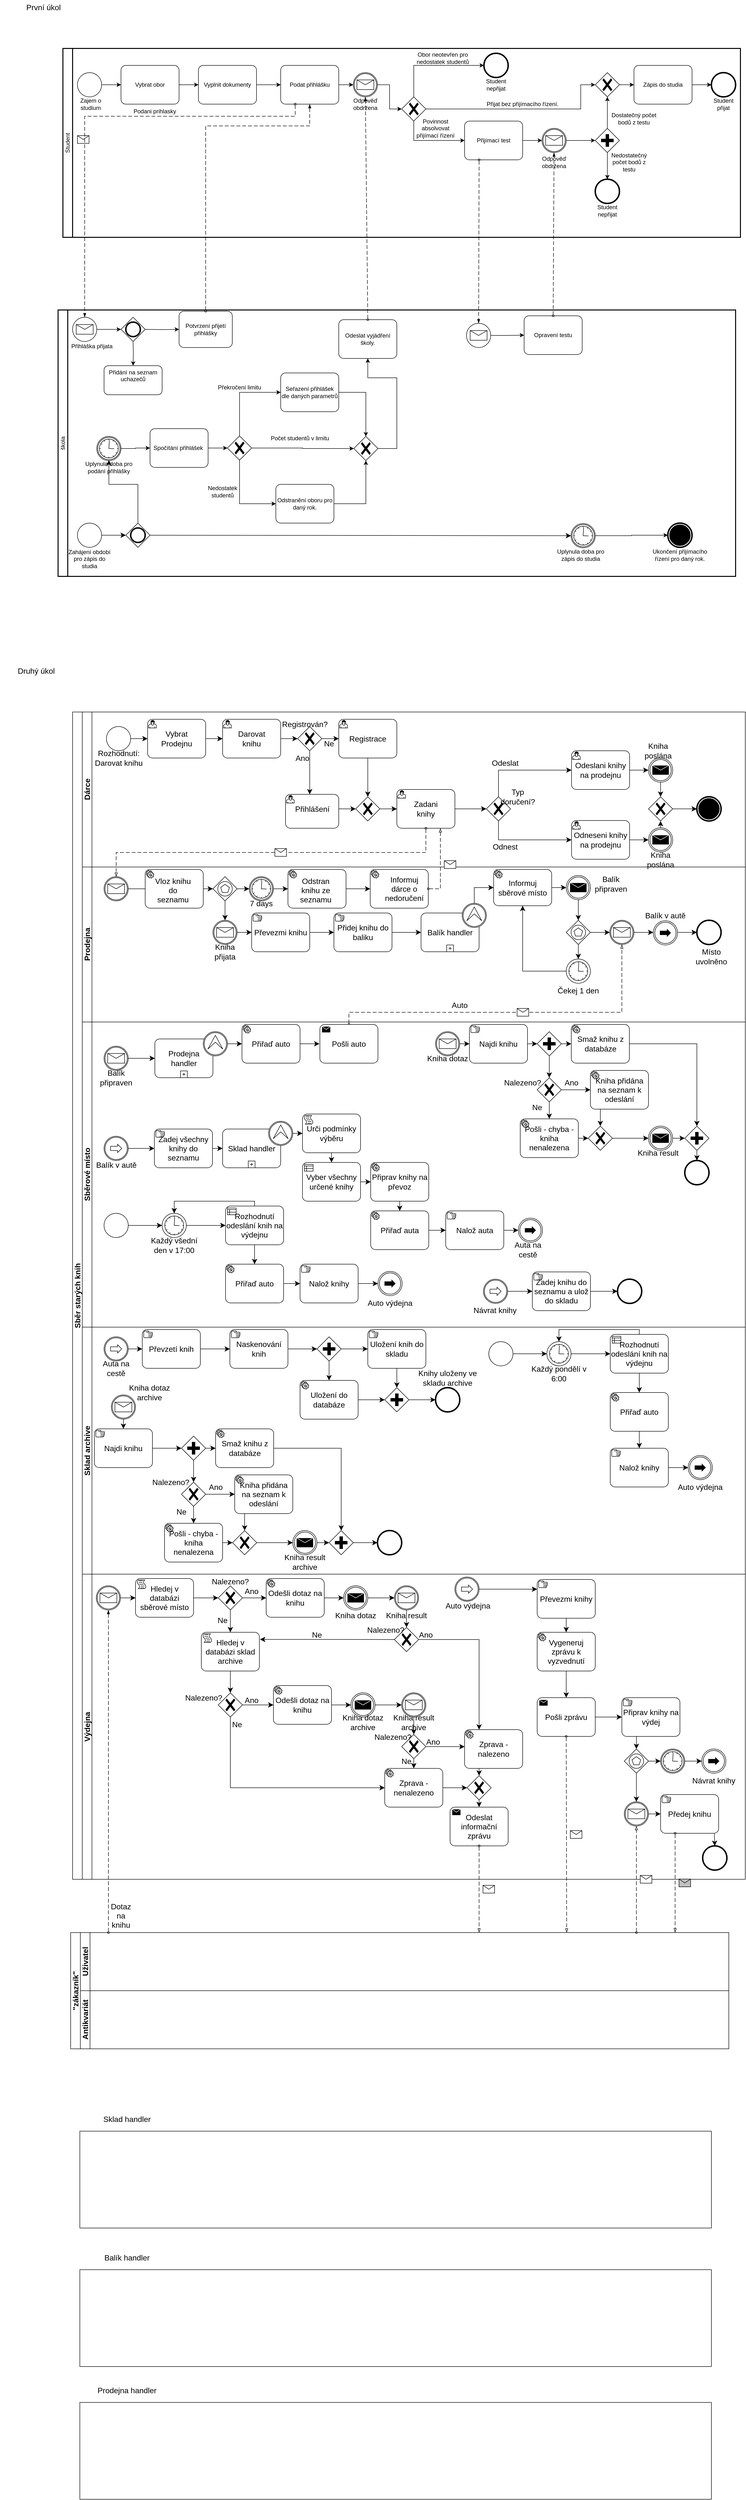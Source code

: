 <mxfile version="21.1.7" type="github">
  <diagram name="Stránka-1" id="GkniLpcTyyBhh2dXb4qm">
    <mxGraphModel dx="2954" dy="1466" grid="1" gridSize="10" guides="1" tooltips="1" connect="1" arrows="1" fold="1" page="1" pageScale="1" pageWidth="827" pageHeight="1169" math="0" shadow="0">
      <root>
        <mxCell id="0" />
        <mxCell id="1" parent="0" />
        <mxCell id="MccWKOCTFyIUFW1AII4p-27" value="Sběr starých knih" style="swimlane;html=1;childLayout=stackLayout;resizeParent=1;resizeParentMax=0;horizontal=0;startSize=20;horizontalStack=0;whiteSpace=wrap;fontSize=16;movable=0;resizable=0;rotatable=0;deletable=0;editable=0;locked=1;connectable=0;" vertex="1" parent="1">
          <mxGeometry x="210" y="1500" width="1390" height="2410" as="geometry" />
        </mxCell>
        <mxCell id="MccWKOCTFyIUFW1AII4p-28" value="Dárce" style="swimlane;html=1;startSize=20;horizontal=0;fontSize=16;movable=0;resizable=0;rotatable=0;deletable=0;editable=0;locked=1;connectable=0;" vertex="1" parent="MccWKOCTFyIUFW1AII4p-27">
          <mxGeometry x="20" width="1370" height="320" as="geometry" />
        </mxCell>
        <mxCell id="MccWKOCTFyIUFW1AII4p-123" value="" style="points=[[0.25,0,0],[0.5,0,0],[0.75,0,0],[1,0.25,0],[1,0.5,0],[1,0.75,0],[0.75,1,0],[0.5,1,0],[0.25,1,0],[0,0.75,0],[0,0.5,0],[0,0.25,0]];shape=mxgraph.bpmn.task;whiteSpace=wrap;rectStyle=rounded;size=10;html=1;container=1;expand=0;collapsible=0;taskMarker=user;fontSize=16;movable=0;resizable=0;rotatable=0;deletable=0;editable=0;locked=1;connectable=0;" vertex="1" parent="MccWKOCTFyIUFW1AII4p-28">
          <mxGeometry x="650" y="160" width="120" height="80" as="geometry" />
        </mxCell>
        <mxCell id="MccWKOCTFyIUFW1AII4p-121" value="" style="points=[[0.25,0,0],[0.5,0,0],[0.75,0,0],[1,0.25,0],[1,0.5,0],[1,0.75,0],[0.75,1,0],[0.5,1,0],[0.25,1,0],[0,0.75,0],[0,0.5,0],[0,0.25,0]];shape=mxgraph.bpmn.task;whiteSpace=wrap;rectStyle=rounded;size=10;html=1;container=1;expand=0;collapsible=0;taskMarker=user;fontSize=16;movable=0;resizable=0;rotatable=0;deletable=0;editable=0;locked=1;connectable=0;" vertex="1" parent="MccWKOCTFyIUFW1AII4p-28">
          <mxGeometry x="420" y="170" width="110" height="70" as="geometry" />
        </mxCell>
        <mxCell id="MccWKOCTFyIUFW1AII4p-52" value="Přihlášení" style="text;strokeColor=none;fillColor=none;html=1;align=center;verticalAlign=middle;whiteSpace=wrap;rounded=0;fontSize=16;movable=0;resizable=0;rotatable=0;deletable=0;editable=0;locked=1;connectable=0;" vertex="1" parent="MccWKOCTFyIUFW1AII4p-121">
          <mxGeometry x="27.5" y="21.25" width="55" height="17.5" as="geometry" />
        </mxCell>
        <mxCell id="MccWKOCTFyIUFW1AII4p-120" value="" style="points=[[0.25,0,0],[0.5,0,0],[0.75,0,0],[1,0.25,0],[1,0.5,0],[1,0.75,0],[0.75,1,0],[0.5,1,0],[0.25,1,0],[0,0.75,0],[0,0.5,0],[0,0.25,0]];shape=mxgraph.bpmn.task;whiteSpace=wrap;rectStyle=rounded;size=10;html=1;container=1;expand=0;collapsible=0;taskMarker=user;fontSize=16;movable=0;resizable=0;rotatable=0;deletable=0;editable=0;locked=1;connectable=0;" vertex="1" parent="MccWKOCTFyIUFW1AII4p-28">
          <mxGeometry x="530" y="15" width="120" height="80" as="geometry" />
        </mxCell>
        <mxCell id="MccWKOCTFyIUFW1AII4p-118" value="" style="points=[[0.25,0,0],[0.5,0,0],[0.75,0,0],[1,0.25,0],[1,0.5,0],[1,0.75,0],[0.75,1,0],[0.5,1,0],[0.25,1,0],[0,0.75,0],[0,0.5,0],[0,0.25,0]];shape=mxgraph.bpmn.task;whiteSpace=wrap;rectStyle=rounded;size=10;html=1;container=1;expand=0;collapsible=0;taskMarker=user;fontSize=16;movable=0;resizable=0;rotatable=0;deletable=0;editable=0;locked=1;connectable=0;" vertex="1" parent="MccWKOCTFyIUFW1AII4p-28">
          <mxGeometry x="290" y="15" width="120" height="80" as="geometry" />
        </mxCell>
        <mxCell id="MccWKOCTFyIUFW1AII4p-119" style="edgeStyle=none;curved=1;rounded=0;orthogonalLoop=1;jettySize=auto;html=1;entryX=0;entryY=0.5;entryDx=0;entryDy=0;entryPerimeter=0;fontSize=12;startSize=8;endSize=8;movable=0;resizable=0;rotatable=0;deletable=0;editable=0;locked=1;connectable=0;" edge="1" parent="MccWKOCTFyIUFW1AII4p-28" source="MccWKOCTFyIUFW1AII4p-116" target="MccWKOCTFyIUFW1AII4p-118">
          <mxGeometry relative="1" as="geometry" />
        </mxCell>
        <mxCell id="MccWKOCTFyIUFW1AII4p-116" value="" style="points=[[0.25,0,0],[0.5,0,0],[0.75,0,0],[1,0.25,0],[1,0.5,0],[1,0.75,0],[0.75,1,0],[0.5,1,0],[0.25,1,0],[0,0.75,0],[0,0.5,0],[0,0.25,0]];shape=mxgraph.bpmn.task;whiteSpace=wrap;rectStyle=rounded;size=10;html=1;container=1;expand=0;collapsible=0;taskMarker=user;fontSize=16;movable=0;resizable=0;rotatable=0;deletable=0;editable=0;locked=1;connectable=0;" vertex="1" parent="MccWKOCTFyIUFW1AII4p-28">
          <mxGeometry x="135" y="15" width="120" height="80" as="geometry" />
        </mxCell>
        <mxCell id="MccWKOCTFyIUFW1AII4p-35" value="" style="edgeStyle=none;curved=1;rounded=0;orthogonalLoop=1;jettySize=auto;html=1;fontSize=12;startSize=8;endSize=8;movable=0;resizable=0;rotatable=0;deletable=0;editable=0;locked=1;connectable=0;" edge="1" parent="MccWKOCTFyIUFW1AII4p-28" source="MccWKOCTFyIUFW1AII4p-32">
          <mxGeometry relative="1" as="geometry">
            <mxPoint x="135" y="55" as="targetPoint" />
          </mxGeometry>
        </mxCell>
        <mxCell id="MccWKOCTFyIUFW1AII4p-32" value="" style="points=[[0.145,0.145,0],[0.5,0,0],[0.855,0.145,0],[1,0.5,0],[0.855,0.855,0],[0.5,1,0],[0.145,0.855,0],[0,0.5,0]];shape=mxgraph.bpmn.event;html=1;verticalLabelPosition=bottom;labelBackgroundColor=#ffffff;verticalAlign=top;align=center;perimeter=ellipsePerimeter;outlineConnect=0;aspect=fixed;outline=standard;symbol=general;fontSize=16;movable=0;resizable=0;rotatable=0;deletable=0;editable=0;locked=1;connectable=0;" vertex="1" parent="MccWKOCTFyIUFW1AII4p-28">
          <mxGeometry x="50" y="30" width="50" height="50" as="geometry" />
        </mxCell>
        <mxCell id="MccWKOCTFyIUFW1AII4p-33" value="Rozhodnutí:&lt;br&gt;Darovat knihu" style="text;html=1;align=center;verticalAlign=middle;resizable=0;points=[];autosize=1;strokeColor=none;fillColor=none;fontSize=16;movable=0;rotatable=0;deletable=0;editable=0;locked=1;connectable=0;" vertex="1" parent="MccWKOCTFyIUFW1AII4p-28">
          <mxGeometry x="15" y="70" width="120" height="50" as="geometry" />
        </mxCell>
        <mxCell id="MccWKOCTFyIUFW1AII4p-36" value="Vybrat Prodejnu" style="text;html=1;strokeColor=none;fillColor=none;align=center;verticalAlign=middle;whiteSpace=wrap;rounded=0;fontSize=16;movable=0;resizable=0;rotatable=0;deletable=0;editable=0;locked=1;connectable=0;" vertex="1" parent="MccWKOCTFyIUFW1AII4p-28">
          <mxGeometry x="165" y="40" width="60" height="30" as="geometry" />
        </mxCell>
        <mxCell id="MccWKOCTFyIUFW1AII4p-48" value="" style="edgeStyle=none;curved=1;rounded=0;orthogonalLoop=1;jettySize=auto;html=1;fontSize=12;startSize=8;endSize=8;movable=0;resizable=0;rotatable=0;deletable=0;editable=0;locked=1;connectable=0;" edge="1" parent="MccWKOCTFyIUFW1AII4p-28" source="MccWKOCTFyIUFW1AII4p-41">
          <mxGeometry relative="1" as="geometry">
            <mxPoint x="530" y="55" as="targetPoint" />
          </mxGeometry>
        </mxCell>
        <mxCell id="MccWKOCTFyIUFW1AII4p-51" value="" style="edgeStyle=none;curved=1;rounded=0;orthogonalLoop=1;jettySize=auto;html=1;fontSize=12;startSize=8;endSize=8;movable=0;resizable=0;rotatable=0;deletable=0;editable=0;locked=1;connectable=0;" edge="1" parent="MccWKOCTFyIUFW1AII4p-28" source="MccWKOCTFyIUFW1AII4p-41">
          <mxGeometry relative="1" as="geometry">
            <mxPoint x="470" y="170" as="targetPoint" />
          </mxGeometry>
        </mxCell>
        <mxCell id="MccWKOCTFyIUFW1AII4p-41" value="" style="points=[[0.25,0.25,0],[0.5,0,0],[0.75,0.25,0],[1,0.5,0],[0.75,0.75,0],[0.5,1,0],[0.25,0.75,0],[0,0.5,0]];shape=mxgraph.bpmn.gateway2;html=1;verticalLabelPosition=bottom;labelBackgroundColor=#ffffff;verticalAlign=top;align=center;perimeter=rhombusPerimeter;outlineConnect=0;outline=none;symbol=none;gwType=exclusive;fontSize=16;movable=0;resizable=0;rotatable=0;deletable=0;editable=0;locked=1;connectable=0;" vertex="1" parent="MccWKOCTFyIUFW1AII4p-28">
          <mxGeometry x="445" y="30" width="50" height="50" as="geometry" />
        </mxCell>
        <mxCell id="MccWKOCTFyIUFW1AII4p-59" style="edgeStyle=none;curved=1;rounded=0;orthogonalLoop=1;jettySize=auto;html=1;entryX=0.5;entryY=0;entryDx=0;entryDy=0;entryPerimeter=0;fontSize=12;startSize=8;endSize=8;exitX=0.5;exitY=1;exitDx=0;exitDy=0;exitPerimeter=0;movable=0;resizable=0;rotatable=0;deletable=0;editable=0;locked=1;connectable=0;" edge="1" parent="MccWKOCTFyIUFW1AII4p-28" source="MccWKOCTFyIUFW1AII4p-120" target="MccWKOCTFyIUFW1AII4p-57">
          <mxGeometry relative="1" as="geometry">
            <mxPoint x="580" y="110" as="sourcePoint" />
          </mxGeometry>
        </mxCell>
        <mxCell id="MccWKOCTFyIUFW1AII4p-49" value="Registrace" style="text;strokeColor=none;fillColor=none;html=1;align=center;verticalAlign=middle;whiteSpace=wrap;rounded=0;fontSize=16;movable=0;resizable=0;rotatable=0;deletable=0;editable=0;locked=1;connectable=0;" vertex="1" parent="MccWKOCTFyIUFW1AII4p-28">
          <mxGeometry x="560" y="40" width="60" height="30" as="geometry" />
        </mxCell>
        <mxCell id="MccWKOCTFyIUFW1AII4p-58" style="edgeStyle=none;curved=1;rounded=0;orthogonalLoop=1;jettySize=auto;html=1;entryX=0;entryY=0.5;entryDx=0;entryDy=0;entryPerimeter=0;fontSize=12;startSize=8;endSize=8;movable=0;resizable=0;rotatable=0;deletable=0;editable=0;locked=1;connectable=0;" edge="1" parent="MccWKOCTFyIUFW1AII4p-28" target="MccWKOCTFyIUFW1AII4p-57">
          <mxGeometry relative="1" as="geometry">
            <mxPoint x="530" y="200" as="sourcePoint" />
          </mxGeometry>
        </mxCell>
        <mxCell id="MccWKOCTFyIUFW1AII4p-56" style="edgeStyle=none;curved=1;rounded=0;orthogonalLoop=1;jettySize=auto;html=1;entryX=0;entryY=0.5;entryDx=0;entryDy=0;entryPerimeter=0;fontSize=12;startSize=8;endSize=8;movable=0;resizable=0;rotatable=0;deletable=0;editable=0;locked=1;connectable=0;" edge="1" parent="MccWKOCTFyIUFW1AII4p-28" target="MccWKOCTFyIUFW1AII4p-41">
          <mxGeometry relative="1" as="geometry">
            <mxPoint x="410" y="55" as="sourcePoint" />
          </mxGeometry>
        </mxCell>
        <mxCell id="MccWKOCTFyIUFW1AII4p-55" value="Darovat knihu" style="text;strokeColor=none;fillColor=none;html=1;align=center;verticalAlign=middle;whiteSpace=wrap;rounded=0;fontSize=16;movable=0;resizable=0;rotatable=0;deletable=0;editable=0;locked=1;connectable=0;" vertex="1" parent="MccWKOCTFyIUFW1AII4p-28">
          <mxGeometry x="320" y="40" width="60" height="30" as="geometry" />
        </mxCell>
        <mxCell id="MccWKOCTFyIUFW1AII4p-63" value="" style="edgeStyle=none;curved=1;rounded=0;orthogonalLoop=1;jettySize=auto;html=1;fontSize=12;startSize=8;endSize=8;entryX=0;entryY=0.5;entryDx=0;entryDy=0;entryPerimeter=0;movable=0;resizable=0;rotatable=0;deletable=0;editable=0;locked=1;connectable=0;" edge="1" parent="MccWKOCTFyIUFW1AII4p-28" source="MccWKOCTFyIUFW1AII4p-57">
          <mxGeometry relative="1" as="geometry">
            <mxPoint x="650" y="200" as="targetPoint" />
          </mxGeometry>
        </mxCell>
        <mxCell id="MccWKOCTFyIUFW1AII4p-57" value="" style="points=[[0.25,0.25,0],[0.5,0,0],[0.75,0.25,0],[1,0.5,0],[0.75,0.75,0],[0.5,1,0],[0.25,0.75,0],[0,0.5,0]];shape=mxgraph.bpmn.gateway2;html=1;verticalLabelPosition=bottom;labelBackgroundColor=#ffffff;verticalAlign=top;align=center;perimeter=rhombusPerimeter;outlineConnect=0;outline=none;symbol=none;gwType=exclusive;fontSize=16;movable=0;resizable=0;rotatable=0;deletable=0;editable=0;locked=1;connectable=0;" vertex="1" parent="MccWKOCTFyIUFW1AII4p-28">
          <mxGeometry x="565" y="175" width="50" height="50" as="geometry" />
        </mxCell>
        <mxCell id="MccWKOCTFyIUFW1AII4p-67" value="" style="edgeStyle=none;curved=1;rounded=0;orthogonalLoop=1;jettySize=auto;html=1;fontSize=12;startSize=8;endSize=8;entryX=0;entryY=0.5;entryDx=0;entryDy=0;entryPerimeter=0;exitX=1;exitY=0.5;exitDx=0;exitDy=0;exitPerimeter=0;movable=0;resizable=0;rotatable=0;deletable=0;editable=0;locked=1;connectable=0;" edge="1" parent="MccWKOCTFyIUFW1AII4p-28" target="MccWKOCTFyIUFW1AII4p-124">
          <mxGeometry relative="1" as="geometry">
            <mxPoint x="770" y="200" as="sourcePoint" />
            <mxPoint x="833" y="200" as="targetPoint" />
          </mxGeometry>
        </mxCell>
        <mxCell id="MccWKOCTFyIUFW1AII4p-64" value="Zadani knihy&lt;br&gt;" style="text;strokeColor=none;fillColor=none;html=1;align=center;verticalAlign=middle;whiteSpace=wrap;rounded=0;fontSize=16;movable=0;resizable=0;rotatable=0;deletable=0;editable=0;locked=1;connectable=0;" vertex="1" parent="MccWKOCTFyIUFW1AII4p-28">
          <mxGeometry x="680" y="185" width="60" height="30" as="geometry" />
        </mxCell>
        <mxCell id="MccWKOCTFyIUFW1AII4p-70" value="" style="points=[[0.145,0.145,0],[0.5,0,0],[0.855,0.145,0],[1,0.5,0],[0.855,0.855,0],[0.5,1,0],[0.145,0.855,0],[0,0.5,0]];shape=mxgraph.bpmn.event;html=1;verticalLabelPosition=bottom;labelBackgroundColor=#ffffff;verticalAlign=top;align=center;perimeter=ellipsePerimeter;outlineConnect=0;aspect=fixed;outline=end;symbol=terminate;fontSize=16;movable=0;resizable=0;rotatable=0;deletable=0;editable=0;locked=1;connectable=0;" vertex="1" parent="MccWKOCTFyIUFW1AII4p-28">
          <mxGeometry x="1270" y="175" width="50" height="50" as="geometry" />
        </mxCell>
        <mxCell id="MccWKOCTFyIUFW1AII4p-176" style="edgeStyle=elbowEdgeStyle;rounded=0;orthogonalLoop=1;jettySize=auto;html=1;entryX=0;entryY=0.5;entryDx=0;entryDy=0;entryPerimeter=0;fontSize=12;startSize=8;endSize=8;exitX=0.5;exitY=0;exitDx=0;exitDy=0;exitPerimeter=0;movable=0;resizable=0;rotatable=0;deletable=0;editable=0;locked=1;connectable=0;" edge="1" parent="MccWKOCTFyIUFW1AII4p-28" source="MccWKOCTFyIUFW1AII4p-124">
          <mxGeometry relative="1" as="geometry">
            <mxPoint x="1011" y="120" as="targetPoint" />
            <Array as="points">
              <mxPoint x="860" y="150" />
            </Array>
          </mxGeometry>
        </mxCell>
        <mxCell id="MccWKOCTFyIUFW1AII4p-124" value="" style="points=[[0.25,0.25,0],[0.5,0,0],[0.75,0.25,0],[1,0.5,0],[0.75,0.75,0],[0.5,1,0],[0.25,0.75,0],[0,0.5,0]];shape=mxgraph.bpmn.gateway2;html=1;verticalLabelPosition=bottom;labelBackgroundColor=#ffffff;verticalAlign=top;align=center;perimeter=rhombusPerimeter;outlineConnect=0;outline=none;symbol=none;gwType=exclusive;fontSize=16;movable=0;resizable=0;rotatable=0;deletable=0;editable=0;locked=1;connectable=0;" vertex="1" parent="MccWKOCTFyIUFW1AII4p-28">
          <mxGeometry x="835" y="175" width="50" height="50" as="geometry" />
        </mxCell>
        <mxCell id="MccWKOCTFyIUFW1AII4p-180" style="edgeStyle=none;curved=1;rounded=0;orthogonalLoop=1;jettySize=auto;html=1;exitX=1;exitY=0.5;exitDx=0;exitDy=0;exitPerimeter=0;entryX=0;entryY=0.5;entryDx=0;entryDy=0;entryPerimeter=0;fontSize=12;startSize=8;endSize=8;movable=0;resizable=0;rotatable=0;deletable=0;editable=0;locked=1;connectable=0;" edge="1" parent="MccWKOCTFyIUFW1AII4p-28" source="MccWKOCTFyIUFW1AII4p-177" target="MccWKOCTFyIUFW1AII4p-70">
          <mxGeometry relative="1" as="geometry" />
        </mxCell>
        <mxCell id="MccWKOCTFyIUFW1AII4p-177" value="" style="points=[[0.25,0.25,0],[0.5,0,0],[0.75,0.25,0],[1,0.5,0],[0.75,0.75,0],[0.5,1,0],[0.25,0.75,0],[0,0.5,0]];shape=mxgraph.bpmn.gateway2;html=1;verticalLabelPosition=bottom;labelBackgroundColor=#ffffff;verticalAlign=top;align=center;perimeter=rhombusPerimeter;outlineConnect=0;outline=none;symbol=none;gwType=exclusive;fontSize=16;movable=0;resizable=0;rotatable=0;deletable=0;editable=0;locked=1;connectable=0;" vertex="1" parent="MccWKOCTFyIUFW1AII4p-28">
          <mxGeometry x="1170" y="175" width="50" height="50" as="geometry" />
        </mxCell>
        <mxCell id="MccWKOCTFyIUFW1AII4p-256" style="edgeStyle=none;curved=1;rounded=0;orthogonalLoop=1;jettySize=auto;html=1;exitX=1;exitY=0.5;exitDx=0;exitDy=0;exitPerimeter=0;entryX=0;entryY=0.5;entryDx=0;entryDy=0;entryPerimeter=0;fontSize=12;startSize=8;endSize=8;movable=0;resizable=0;rotatable=0;deletable=0;editable=0;locked=1;connectable=0;" edge="1" parent="MccWKOCTFyIUFW1AII4p-28" target="MccWKOCTFyIUFW1AII4p-255">
          <mxGeometry relative="1" as="geometry">
            <mxPoint x="1131" y="120" as="sourcePoint" />
          </mxGeometry>
        </mxCell>
        <mxCell id="MccWKOCTFyIUFW1AII4p-187" value="Odeslat" style="text;strokeColor=none;fillColor=none;html=1;align=center;verticalAlign=middle;whiteSpace=wrap;rounded=0;fontSize=16;movable=0;resizable=0;rotatable=0;deletable=0;editable=0;locked=1;connectable=0;" vertex="1" parent="MccWKOCTFyIUFW1AII4p-28">
          <mxGeometry x="844" y="90" width="60" height="30" as="geometry" />
        </mxCell>
        <mxCell id="MccWKOCTFyIUFW1AII4p-250" value="Typ doručení?" style="text;strokeColor=none;fillColor=none;html=1;align=center;verticalAlign=middle;whiteSpace=wrap;rounded=0;fontSize=16;movable=0;resizable=0;rotatable=0;deletable=0;editable=0;locked=1;connectable=0;" vertex="1" parent="MccWKOCTFyIUFW1AII4p-28">
          <mxGeometry x="870" y="160" width="60" height="30" as="geometry" />
        </mxCell>
        <mxCell id="MccWKOCTFyIUFW1AII4p-252" value="Registrován?" style="text;strokeColor=none;fillColor=none;html=1;align=center;verticalAlign=middle;whiteSpace=wrap;rounded=0;fontSize=16;movable=0;resizable=0;rotatable=0;deletable=0;editable=0;locked=1;connectable=0;" vertex="1" parent="MccWKOCTFyIUFW1AII4p-28">
          <mxGeometry x="430" y="10" width="60" height="30" as="geometry" />
        </mxCell>
        <mxCell id="MccWKOCTFyIUFW1AII4p-253" value="Ne" style="text;strokeColor=none;fillColor=none;html=1;align=center;verticalAlign=middle;whiteSpace=wrap;rounded=0;fontSize=16;movable=0;resizable=0;rotatable=0;deletable=0;editable=0;locked=1;connectable=0;" vertex="1" parent="MccWKOCTFyIUFW1AII4p-28">
          <mxGeometry x="480" y="50" width="60" height="30" as="geometry" />
        </mxCell>
        <mxCell id="MccWKOCTFyIUFW1AII4p-254" value="Ano" style="text;strokeColor=none;fillColor=none;html=1;align=center;verticalAlign=middle;whiteSpace=wrap;rounded=0;fontSize=16;movable=0;resizable=0;rotatable=0;deletable=0;editable=0;locked=1;connectable=0;" vertex="1" parent="MccWKOCTFyIUFW1AII4p-28">
          <mxGeometry x="425" y="80" width="60" height="30" as="geometry" />
        </mxCell>
        <mxCell id="MccWKOCTFyIUFW1AII4p-257" style="edgeStyle=none;curved=1;rounded=0;orthogonalLoop=1;jettySize=auto;html=1;exitX=0.5;exitY=1;exitDx=0;exitDy=0;exitPerimeter=0;entryX=0.5;entryY=0;entryDx=0;entryDy=0;entryPerimeter=0;fontSize=12;startSize=8;endSize=8;movable=0;resizable=0;rotatable=0;deletable=0;editable=0;locked=1;connectable=0;" edge="1" parent="MccWKOCTFyIUFW1AII4p-28" source="MccWKOCTFyIUFW1AII4p-255" target="MccWKOCTFyIUFW1AII4p-177">
          <mxGeometry relative="1" as="geometry" />
        </mxCell>
        <mxCell id="MccWKOCTFyIUFW1AII4p-255" value="" style="points=[[0.145,0.145,0],[0.5,0,0],[0.855,0.145,0],[1,0.5,0],[0.855,0.855,0],[0.5,1,0],[0.145,0.855,0],[0,0.5,0]];shape=mxgraph.bpmn.event;html=1;verticalLabelPosition=bottom;labelBackgroundColor=#ffffff;verticalAlign=top;align=center;perimeter=ellipsePerimeter;outlineConnect=0;aspect=fixed;outline=throwing;symbol=message;fontSize=16;movable=0;resizable=0;rotatable=0;deletable=0;editable=0;locked=1;connectable=0;" vertex="1" parent="MccWKOCTFyIUFW1AII4p-28">
          <mxGeometry x="1170" y="95" width="50" height="50" as="geometry" />
        </mxCell>
        <mxCell id="MccWKOCTFyIUFW1AII4p-260" style="edgeStyle=none;curved=1;rounded=0;orthogonalLoop=1;jettySize=auto;html=1;exitX=0.5;exitY=0;exitDx=0;exitDy=0;exitPerimeter=0;entryX=0.5;entryY=1;entryDx=0;entryDy=0;entryPerimeter=0;fontSize=12;startSize=8;endSize=8;movable=0;resizable=0;rotatable=0;deletable=0;editable=0;locked=1;connectable=0;" edge="1" parent="MccWKOCTFyIUFW1AII4p-28" source="MccWKOCTFyIUFW1AII4p-258" target="MccWKOCTFyIUFW1AII4p-177">
          <mxGeometry relative="1" as="geometry" />
        </mxCell>
        <mxCell id="MccWKOCTFyIUFW1AII4p-258" value="" style="points=[[0.145,0.145,0],[0.5,0,0],[0.855,0.145,0],[1,0.5,0],[0.855,0.855,0],[0.5,1,0],[0.145,0.855,0],[0,0.5,0]];shape=mxgraph.bpmn.event;html=1;verticalLabelPosition=bottom;labelBackgroundColor=#ffffff;verticalAlign=top;align=center;perimeter=ellipsePerimeter;outlineConnect=0;aspect=fixed;outline=throwing;symbol=message;fontSize=16;movable=0;resizable=0;rotatable=0;deletable=0;editable=0;locked=1;connectable=0;" vertex="1" parent="MccWKOCTFyIUFW1AII4p-28">
          <mxGeometry x="1170" y="239" width="50" height="50" as="geometry" />
        </mxCell>
        <mxCell id="MccWKOCTFyIUFW1AII4p-125" style="edgeStyle=elbowEdgeStyle;rounded=0;orthogonalLoop=1;jettySize=auto;html=1;entryX=0;entryY=0.5;entryDx=0;entryDy=0;entryPerimeter=0;fontSize=12;startSize=8;endSize=8;elbow=vertical;exitX=0.5;exitY=1;exitDx=0;exitDy=0;exitPerimeter=0;movable=0;resizable=0;rotatable=0;deletable=0;editable=0;locked=1;connectable=0;" edge="1" parent="MccWKOCTFyIUFW1AII4p-28" source="MccWKOCTFyIUFW1AII4p-124">
          <mxGeometry relative="1" as="geometry">
            <mxPoint x="860" y="249" as="sourcePoint" />
            <mxPoint x="1011" y="264" as="targetPoint" />
            <Array as="points">
              <mxPoint x="930" y="264" />
            </Array>
          </mxGeometry>
        </mxCell>
        <mxCell id="MccWKOCTFyIUFW1AII4p-259" style="edgeStyle=none;curved=1;rounded=0;orthogonalLoop=1;jettySize=auto;html=1;exitX=1;exitY=0.5;exitDx=0;exitDy=0;exitPerimeter=0;entryX=0;entryY=0.5;entryDx=0;entryDy=0;entryPerimeter=0;fontSize=12;startSize=8;endSize=8;movable=0;resizable=0;rotatable=0;deletable=0;editable=0;locked=1;connectable=0;" edge="1" parent="MccWKOCTFyIUFW1AII4p-28" target="MccWKOCTFyIUFW1AII4p-258">
          <mxGeometry relative="1" as="geometry">
            <mxPoint x="1131" y="264" as="sourcePoint" />
          </mxGeometry>
        </mxCell>
        <mxCell id="MccWKOCTFyIUFW1AII4p-249" value="Odnest" style="text;strokeColor=none;fillColor=none;html=1;align=center;verticalAlign=middle;whiteSpace=wrap;rounded=0;fontSize=16;movable=0;resizable=0;rotatable=0;deletable=0;editable=0;locked=1;connectable=0;" vertex="1" parent="MccWKOCTFyIUFW1AII4p-28">
          <mxGeometry x="844" y="263" width="60" height="30" as="geometry" />
        </mxCell>
        <mxCell id="MccWKOCTFyIUFW1AII4p-261" value="Kniha poslána" style="text;strokeColor=none;fillColor=none;html=1;align=center;verticalAlign=middle;whiteSpace=wrap;rounded=0;fontSize=16;movable=0;resizable=0;rotatable=0;deletable=0;editable=0;locked=1;connectable=0;" vertex="1" parent="MccWKOCTFyIUFW1AII4p-28">
          <mxGeometry x="1160" y="65" width="60" height="30" as="geometry" />
        </mxCell>
        <mxCell id="MccWKOCTFyIUFW1AII4p-334" value="Kniha poslána" style="text;strokeColor=none;fillColor=none;html=1;align=center;verticalAlign=middle;whiteSpace=wrap;rounded=0;fontSize=16;movable=0;resizable=0;rotatable=0;deletable=0;editable=0;locked=1;connectable=0;" vertex="1" parent="MccWKOCTFyIUFW1AII4p-28">
          <mxGeometry x="1165" y="290" width="60" height="30" as="geometry" />
        </mxCell>
        <mxCell id="MccWKOCTFyIUFW1AII4p-655" value="Odeslani knihy na prodejnu" style="points=[[0.25,0,0],[0.5,0,0],[0.75,0,0],[1,0.25,0],[1,0.5,0],[1,0.75,0],[0.75,1,0],[0.5,1,0],[0.25,1,0],[0,0.75,0],[0,0.5,0],[0,0.25,0]];shape=mxgraph.bpmn.task;whiteSpace=wrap;rectStyle=rounded;size=10;html=1;container=1;expand=0;collapsible=0;taskMarker=user;fontSize=16;movable=0;resizable=0;rotatable=0;deletable=0;editable=0;locked=1;connectable=0;" vertex="1" parent="MccWKOCTFyIUFW1AII4p-28">
          <mxGeometry x="1011" y="80" width="120" height="80" as="geometry" />
        </mxCell>
        <mxCell id="MccWKOCTFyIUFW1AII4p-656" value="Odneseni knihy na prodejnu" style="points=[[0.25,0,0],[0.5,0,0],[0.75,0,0],[1,0.25,0],[1,0.5,0],[1,0.75,0],[0.75,1,0],[0.5,1,0],[0.25,1,0],[0,0.75,0],[0,0.5,0],[0,0.25,0]];shape=mxgraph.bpmn.task;whiteSpace=wrap;rectStyle=rounded;size=10;html=1;container=1;expand=0;collapsible=0;taskMarker=user;fontSize=16;movable=0;resizable=0;rotatable=0;deletable=0;editable=0;locked=1;connectable=0;" vertex="1" parent="MccWKOCTFyIUFW1AII4p-28">
          <mxGeometry x="1011" y="224" width="120" height="80" as="geometry" />
        </mxCell>
        <mxCell id="MccWKOCTFyIUFW1AII4p-29" value="Prodejna" style="swimlane;html=1;startSize=20;horizontal=0;fontSize=16;movable=0;resizable=0;rotatable=0;deletable=0;editable=0;locked=1;connectable=0;" vertex="1" parent="MccWKOCTFyIUFW1AII4p-27">
          <mxGeometry x="20" y="320" width="1370" height="320" as="geometry" />
        </mxCell>
        <mxCell id="MccWKOCTFyIUFW1AII4p-85" value="" style="edgeStyle=none;curved=1;rounded=0;orthogonalLoop=1;jettySize=auto;html=1;fontSize=12;startSize=8;endSize=8;movable=0;resizable=0;rotatable=0;deletable=0;editable=0;locked=1;connectable=0;" edge="1" parent="MccWKOCTFyIUFW1AII4p-29" source="MccWKOCTFyIUFW1AII4p-72">
          <mxGeometry relative="1" as="geometry">
            <mxPoint x="200" y="45" as="targetPoint" />
          </mxGeometry>
        </mxCell>
        <mxCell id="MccWKOCTFyIUFW1AII4p-72" value="" style="points=[[0.145,0.145,0],[0.5,0,0],[0.855,0.145,0],[1,0.5,0],[0.855,0.855,0],[0.5,1,0],[0.145,0.855,0],[0,0.5,0]];shape=mxgraph.bpmn.event;html=1;verticalLabelPosition=bottom;labelBackgroundColor=#ffffff;verticalAlign=top;align=center;perimeter=ellipsePerimeter;outlineConnect=0;aspect=fixed;outline=catching;symbol=message;fontSize=16;movable=0;resizable=0;rotatable=0;deletable=0;editable=0;locked=1;connectable=0;" vertex="1" parent="MccWKOCTFyIUFW1AII4p-29">
          <mxGeometry x="45" y="20" width="50" height="50" as="geometry" />
        </mxCell>
        <mxCell id="MccWKOCTFyIUFW1AII4p-95" style="edgeStyle=none;curved=1;rounded=0;orthogonalLoop=1;jettySize=auto;html=1;entryX=0;entryY=0.5;entryDx=0;entryDy=0;entryPerimeter=0;fontSize=12;startSize=8;endSize=8;movable=0;resizable=0;rotatable=0;deletable=0;editable=0;locked=1;connectable=0;" edge="1" parent="MccWKOCTFyIUFW1AII4p-29" source="MccWKOCTFyIUFW1AII4p-90" target="MccWKOCTFyIUFW1AII4p-94">
          <mxGeometry relative="1" as="geometry" />
        </mxCell>
        <mxCell id="MccWKOCTFyIUFW1AII4p-90" value="" style="points=[[0.25,0,0],[0.5,0,0],[0.75,0,0],[1,0.25,0],[1,0.5,0],[1,0.75,0],[0.75,1,0],[0.5,1,0],[0.25,1,0],[0,0.75,0],[0,0.5,0],[0,0.25,0]];shape=mxgraph.bpmn.task;whiteSpace=wrap;rectStyle=rounded;size=10;html=1;container=1;expand=0;collapsible=0;taskMarker=service;fontSize=16;movable=0;resizable=0;rotatable=0;deletable=0;editable=0;locked=1;connectable=0;" vertex="1" parent="MccWKOCTFyIUFW1AII4p-29">
          <mxGeometry x="130" y="5" width="120" height="80" as="geometry" />
        </mxCell>
        <mxCell id="MccWKOCTFyIUFW1AII4p-91" value="Vloz knihu do seznamu" style="text;strokeColor=none;fillColor=none;html=1;align=center;verticalAlign=middle;whiteSpace=wrap;rounded=0;fontSize=16;movable=0;resizable=0;rotatable=0;deletable=0;editable=0;locked=1;connectable=0;" vertex="1" parent="MccWKOCTFyIUFW1AII4p-90">
          <mxGeometry x="15" y="30" width="85" height="25" as="geometry" />
        </mxCell>
        <mxCell id="MccWKOCTFyIUFW1AII4p-97" style="edgeStyle=none;curved=1;rounded=0;orthogonalLoop=1;jettySize=auto;html=1;exitX=1;exitY=0.5;exitDx=0;exitDy=0;exitPerimeter=0;entryX=0;entryY=0.5;entryDx=0;entryDy=0;entryPerimeter=0;fontSize=12;startSize=8;endSize=8;movable=0;resizable=0;rotatable=0;deletable=0;editable=0;locked=1;connectable=0;" edge="1" parent="MccWKOCTFyIUFW1AII4p-29" source="MccWKOCTFyIUFW1AII4p-94" target="MccWKOCTFyIUFW1AII4p-96">
          <mxGeometry relative="1" as="geometry" />
        </mxCell>
        <mxCell id="MccWKOCTFyIUFW1AII4p-126" style="edgeStyle=none;curved=1;rounded=0;orthogonalLoop=1;jettySize=auto;html=1;exitX=0.5;exitY=1;exitDx=0;exitDy=0;exitPerimeter=0;entryX=0.5;entryY=0;entryDx=0;entryDy=0;entryPerimeter=0;fontSize=12;startSize=8;endSize=8;movable=0;resizable=0;rotatable=0;deletable=0;editable=0;locked=1;connectable=0;" edge="1" parent="MccWKOCTFyIUFW1AII4p-29" source="MccWKOCTFyIUFW1AII4p-94" target="MccWKOCTFyIUFW1AII4p-115">
          <mxGeometry relative="1" as="geometry" />
        </mxCell>
        <mxCell id="MccWKOCTFyIUFW1AII4p-94" value="" style="points=[[0.25,0.25,0],[0.5,0,0],[0.75,0.25,0],[1,0.5,0],[0.75,0.75,0],[0.5,1,0],[0.25,0.75,0],[0,0.5,0]];shape=mxgraph.bpmn.gateway2;html=1;verticalLabelPosition=bottom;labelBackgroundColor=#ffffff;verticalAlign=top;align=center;perimeter=rhombusPerimeter;outlineConnect=0;outline=standard;symbol=multiple;fontSize=16;movable=0;resizable=0;rotatable=0;deletable=0;editable=0;locked=1;connectable=0;" vertex="1" parent="MccWKOCTFyIUFW1AII4p-29">
          <mxGeometry x="270" y="20" width="50" height="50" as="geometry" />
        </mxCell>
        <mxCell id="MccWKOCTFyIUFW1AII4p-102" value="" style="edgeStyle=none;curved=1;rounded=0;orthogonalLoop=1;jettySize=auto;html=1;fontSize=12;startSize=8;endSize=8;entryX=0;entryY=0.5;entryDx=0;entryDy=0;entryPerimeter=0;movable=0;resizable=0;rotatable=0;deletable=0;editable=0;locked=1;connectable=0;" edge="1" parent="MccWKOCTFyIUFW1AII4p-29" source="MccWKOCTFyIUFW1AII4p-96" target="MccWKOCTFyIUFW1AII4p-103">
          <mxGeometry relative="1" as="geometry">
            <mxPoint x="610" y="-55" as="targetPoint" />
          </mxGeometry>
        </mxCell>
        <mxCell id="MccWKOCTFyIUFW1AII4p-96" value="" style="points=[[0.145,0.145,0],[0.5,0,0],[0.855,0.145,0],[1,0.5,0],[0.855,0.855,0],[0.5,1,0],[0.145,0.855,0],[0,0.5,0]];shape=mxgraph.bpmn.event;html=1;verticalLabelPosition=bottom;labelBackgroundColor=#ffffff;verticalAlign=top;align=center;perimeter=ellipsePerimeter;outlineConnect=0;aspect=fixed;outline=catching;symbol=timer;fontSize=16;movable=0;resizable=0;rotatable=0;deletable=0;editable=0;locked=1;connectable=0;" vertex="1" parent="MccWKOCTFyIUFW1AII4p-29">
          <mxGeometry x="345" y="20" width="50" height="50" as="geometry" />
        </mxCell>
        <mxCell id="MccWKOCTFyIUFW1AII4p-98" value="7 days" style="text;strokeColor=none;fillColor=none;html=1;align=center;verticalAlign=middle;whiteSpace=wrap;rounded=0;fontSize=16;movable=0;resizable=0;rotatable=0;deletable=0;editable=0;locked=1;connectable=0;" vertex="1" parent="MccWKOCTFyIUFW1AII4p-29">
          <mxGeometry x="340" y="60" width="60" height="30" as="geometry" />
        </mxCell>
        <mxCell id="MccWKOCTFyIUFW1AII4p-107" value="" style="edgeStyle=none;curved=1;rounded=0;orthogonalLoop=1;jettySize=auto;html=1;fontSize=12;startSize=8;endSize=8;entryX=0;entryY=0.5;entryDx=0;entryDy=0;entryPerimeter=0;movable=0;resizable=0;rotatable=0;deletable=0;editable=0;locked=1;connectable=0;" edge="1" parent="MccWKOCTFyIUFW1AII4p-29" source="MccWKOCTFyIUFW1AII4p-103" target="MccWKOCTFyIUFW1AII4p-108">
          <mxGeometry relative="1" as="geometry">
            <mxPoint x="795" y="-55" as="targetPoint" />
          </mxGeometry>
        </mxCell>
        <mxCell id="MccWKOCTFyIUFW1AII4p-103" value="" style="points=[[0.25,0,0],[0.5,0,0],[0.75,0,0],[1,0.25,0],[1,0.5,0],[1,0.75,0],[0.75,1,0],[0.5,1,0],[0.25,1,0],[0,0.75,0],[0,0.5,0],[0,0.25,0]];shape=mxgraph.bpmn.task;whiteSpace=wrap;rectStyle=rounded;size=10;html=1;container=1;expand=0;collapsible=0;taskMarker=service;fontSize=16;movable=0;resizable=0;rotatable=0;deletable=0;editable=0;locked=1;connectable=0;" vertex="1" parent="MccWKOCTFyIUFW1AII4p-29">
          <mxGeometry x="425" y="5" width="120" height="80" as="geometry" />
        </mxCell>
        <mxCell id="MccWKOCTFyIUFW1AII4p-104" value="Odstran knihu ze seznamu" style="text;strokeColor=none;fillColor=none;html=1;align=center;verticalAlign=middle;whiteSpace=wrap;rounded=0;fontSize=16;movable=0;resizable=0;rotatable=0;deletable=0;editable=0;locked=1;connectable=0;" vertex="1" parent="MccWKOCTFyIUFW1AII4p-103">
          <mxGeometry x="15" y="30" width="85" height="25" as="geometry" />
        </mxCell>
        <mxCell id="MccWKOCTFyIUFW1AII4p-108" value="" style="points=[[0.25,0,0],[0.5,0,0],[0.75,0,0],[1,0.25,0],[1,0.5,0],[1,0.75,0],[0.75,1,0],[0.5,1,0],[0.25,1,0],[0,0.75,0],[0,0.5,0],[0,0.25,0]];shape=mxgraph.bpmn.task;whiteSpace=wrap;rectStyle=rounded;size=10;html=1;container=1;expand=0;collapsible=0;taskMarker=service;fontSize=16;movable=0;resizable=0;rotatable=0;deletable=0;editable=0;locked=1;connectable=0;" vertex="1" parent="MccWKOCTFyIUFW1AII4p-29">
          <mxGeometry x="595" y="5" width="120" height="80" as="geometry" />
        </mxCell>
        <mxCell id="MccWKOCTFyIUFW1AII4p-109" value="Informuj dárce o nedoručení" style="text;strokeColor=none;fillColor=none;html=1;align=center;verticalAlign=middle;whiteSpace=wrap;rounded=0;fontSize=16;movable=0;resizable=0;rotatable=0;deletable=0;editable=0;locked=1;connectable=0;" vertex="1" parent="MccWKOCTFyIUFW1AII4p-108">
          <mxGeometry x="27.5" y="27.5" width="85" height="25" as="geometry" />
        </mxCell>
        <mxCell id="MccWKOCTFyIUFW1AII4p-337" style="edgeStyle=none;curved=1;rounded=0;orthogonalLoop=1;jettySize=auto;html=1;exitX=1;exitY=0.5;exitDx=0;exitDy=0;exitPerimeter=0;entryX=0;entryY=0.5;entryDx=0;entryDy=0;entryPerimeter=0;fontSize=12;startSize=8;endSize=8;movable=0;resizable=0;rotatable=0;deletable=0;editable=0;locked=1;connectable=0;" edge="1" parent="MccWKOCTFyIUFW1AII4p-29" source="MccWKOCTFyIUFW1AII4p-115" target="MccWKOCTFyIUFW1AII4p-336">
          <mxGeometry relative="1" as="geometry" />
        </mxCell>
        <mxCell id="MccWKOCTFyIUFW1AII4p-115" value="" style="points=[[0.145,0.145,0],[0.5,0,0],[0.855,0.145,0],[1,0.5,0],[0.855,0.855,0],[0.5,1,0],[0.145,0.855,0],[0,0.5,0]];shape=mxgraph.bpmn.event;html=1;verticalLabelPosition=bottom;labelBackgroundColor=#ffffff;verticalAlign=top;align=center;perimeter=ellipsePerimeter;outlineConnect=0;aspect=fixed;outline=catching;symbol=message;fontSize=16;movable=0;resizable=0;rotatable=0;deletable=0;editable=0;locked=1;connectable=0;" vertex="1" parent="MccWKOCTFyIUFW1AII4p-29">
          <mxGeometry x="270" y="110" width="50" height="50" as="geometry" />
        </mxCell>
        <mxCell id="MccWKOCTFyIUFW1AII4p-335" value="Kniha přijata" style="text;strokeColor=none;fillColor=none;html=1;align=center;verticalAlign=middle;whiteSpace=wrap;rounded=0;fontSize=16;movable=0;resizable=0;rotatable=0;deletable=0;editable=0;locked=1;connectable=0;" vertex="1" parent="MccWKOCTFyIUFW1AII4p-29">
          <mxGeometry x="265" y="160" width="60" height="30" as="geometry" />
        </mxCell>
        <mxCell id="MccWKOCTFyIUFW1AII4p-341" style="edgeStyle=none;curved=1;rounded=0;orthogonalLoop=1;jettySize=auto;html=1;exitX=1;exitY=0.5;exitDx=0;exitDy=0;exitPerimeter=0;entryX=0;entryY=0.5;entryDx=0;entryDy=0;entryPerimeter=0;fontSize=12;startSize=8;endSize=8;movable=0;resizable=0;rotatable=0;deletable=0;editable=0;locked=1;connectable=0;" edge="1" parent="MccWKOCTFyIUFW1AII4p-29" source="MccWKOCTFyIUFW1AII4p-336" target="MccWKOCTFyIUFW1AII4p-338">
          <mxGeometry relative="1" as="geometry" />
        </mxCell>
        <mxCell id="MccWKOCTFyIUFW1AII4p-336" value="Převezmi knihu" style="points=[[0.25,0,0],[0.5,0,0],[0.75,0,0],[1,0.25,0],[1,0.5,0],[1,0.75,0],[0.75,1,0],[0.5,1,0],[0.25,1,0],[0,0.75,0],[0,0.5,0],[0,0.25,0]];shape=mxgraph.bpmn.task;whiteSpace=wrap;rectStyle=rounded;size=10;html=1;container=1;expand=0;collapsible=0;taskMarker=manual;fontSize=16;movable=0;resizable=0;rotatable=0;deletable=0;editable=0;locked=1;connectable=0;" vertex="1" parent="MccWKOCTFyIUFW1AII4p-29">
          <mxGeometry x="350" y="95" width="120" height="80" as="geometry" />
        </mxCell>
        <mxCell id="MccWKOCTFyIUFW1AII4p-343" style="edgeStyle=none;curved=1;rounded=0;orthogonalLoop=1;jettySize=auto;html=1;exitX=1;exitY=0.5;exitDx=0;exitDy=0;exitPerimeter=0;entryX=0;entryY=0.5;entryDx=0;entryDy=0;entryPerimeter=0;fontSize=12;startSize=8;endSize=8;movable=0;resizable=0;rotatable=0;deletable=0;editable=0;locked=1;connectable=0;" edge="1" parent="MccWKOCTFyIUFW1AII4p-29" source="MccWKOCTFyIUFW1AII4p-338">
          <mxGeometry relative="1" as="geometry">
            <mxPoint x="700" y="135" as="targetPoint" />
          </mxGeometry>
        </mxCell>
        <mxCell id="MccWKOCTFyIUFW1AII4p-338" value="Přidej knihu do baliku" style="points=[[0.25,0,0],[0.5,0,0],[0.75,0,0],[1,0.25,0],[1,0.5,0],[1,0.75,0],[0.75,1,0],[0.5,1,0],[0.25,1,0],[0,0.75,0],[0,0.5,0],[0,0.25,0]];shape=mxgraph.bpmn.task;whiteSpace=wrap;rectStyle=rounded;size=10;html=1;container=1;expand=0;collapsible=0;taskMarker=manual;fontSize=16;movable=0;resizable=0;rotatable=0;deletable=0;editable=0;locked=1;connectable=0;" vertex="1" parent="MccWKOCTFyIUFW1AII4p-29">
          <mxGeometry x="520" y="95" width="120" height="80" as="geometry" />
        </mxCell>
        <mxCell id="MccWKOCTFyIUFW1AII4p-346" value="Balík handler" style="points=[[0.25,0,0],[0.5,0,0],[0.75,0,0],[1,0.25,0],[1,0.5,0],[1,0.75,0],[0.75,1,0],[0.5,1,0],[0.25,1,0],[0,0.75,0],[0,0.5,0],[0,0.25,0]];shape=mxgraph.bpmn.task;whiteSpace=wrap;rectStyle=rounded;size=10;html=1;container=1;expand=0;collapsible=0;taskMarker=abstract;isLoopSub=1;fontSize=16;movable=0;resizable=0;rotatable=0;deletable=0;editable=0;locked=1;connectable=0;" vertex="1" parent="MccWKOCTFyIUFW1AII4p-29">
          <mxGeometry x="700" y="95" width="120" height="80" as="geometry" />
        </mxCell>
        <mxCell id="MccWKOCTFyIUFW1AII4p-352" style="edgeStyle=none;curved=1;rounded=0;orthogonalLoop=1;jettySize=auto;html=1;exitX=1;exitY=0.5;exitDx=0;exitDy=0;exitPerimeter=0;entryX=0;entryY=0.5;entryDx=0;entryDy=0;entryPerimeter=0;fontSize=12;startSize=8;endSize=8;movable=0;resizable=0;rotatable=0;deletable=0;editable=0;locked=1;connectable=0;" edge="1" parent="MccWKOCTFyIUFW1AII4p-29" source="MccWKOCTFyIUFW1AII4p-348" target="MccWKOCTFyIUFW1AII4p-351">
          <mxGeometry relative="1" as="geometry" />
        </mxCell>
        <mxCell id="MccWKOCTFyIUFW1AII4p-348" value="Informuj sběrové místo" style="points=[[0.25,0,0],[0.5,0,0],[0.75,0,0],[1,0.25,0],[1,0.5,0],[1,0.75,0],[0.75,1,0],[0.5,1,0],[0.25,1,0],[0,0.75,0],[0,0.5,0],[0,0.25,0]];shape=mxgraph.bpmn.task;whiteSpace=wrap;rectStyle=rounded;size=10;html=1;container=1;expand=0;collapsible=0;taskMarker=service;fontSize=16;movable=0;resizable=0;rotatable=0;deletable=0;editable=0;locked=1;connectable=0;" vertex="1" parent="MccWKOCTFyIUFW1AII4p-29">
          <mxGeometry x="850" y="5" width="120" height="75" as="geometry" />
        </mxCell>
        <mxCell id="MccWKOCTFyIUFW1AII4p-349" style="edgeStyle=elbowEdgeStyle;rounded=0;orthogonalLoop=1;jettySize=auto;html=1;exitX=0.5;exitY=0;exitDx=0;exitDy=0;exitPerimeter=0;entryX=0;entryY=0.5;entryDx=0;entryDy=0;entryPerimeter=0;fontSize=12;startSize=8;endSize=8;movable=0;resizable=0;rotatable=0;deletable=0;editable=0;locked=1;connectable=0;" edge="1" parent="MccWKOCTFyIUFW1AII4p-29" source="MccWKOCTFyIUFW1AII4p-350" target="MccWKOCTFyIUFW1AII4p-348">
          <mxGeometry relative="1" as="geometry">
            <mxPoint x="834" y="100" as="sourcePoint" />
            <Array as="points">
              <mxPoint x="810" y="60" />
            </Array>
          </mxGeometry>
        </mxCell>
        <mxCell id="MccWKOCTFyIUFW1AII4p-350" value="" style="points=[[0.145,0.145,0],[0.5,0,0],[0.855,0.145,0],[1,0.5,0],[0.855,0.855,0],[0.5,1,0],[0.145,0.855,0],[0,0.5,0]];shape=mxgraph.bpmn.event;html=1;verticalLabelPosition=bottom;labelBackgroundColor=#ffffff;verticalAlign=top;align=center;perimeter=ellipsePerimeter;outlineConnect=0;aspect=fixed;outline=boundInt;symbol=escalation;fontSize=16;movable=0;resizable=0;rotatable=0;deletable=0;editable=0;locked=1;connectable=0;" vertex="1" parent="MccWKOCTFyIUFW1AII4p-29">
          <mxGeometry x="785" y="75" width="50" height="50" as="geometry" />
        </mxCell>
        <mxCell id="MccWKOCTFyIUFW1AII4p-357" style="edgeStyle=none;curved=1;rounded=0;orthogonalLoop=1;jettySize=auto;html=1;exitX=0.5;exitY=1;exitDx=0;exitDy=0;exitPerimeter=0;entryX=0.5;entryY=0;entryDx=0;entryDy=0;entryPerimeter=0;fontSize=12;startSize=8;endSize=8;movable=0;resizable=0;rotatable=0;deletable=0;editable=0;locked=1;connectable=0;" edge="1" parent="MccWKOCTFyIUFW1AII4p-29" source="MccWKOCTFyIUFW1AII4p-351" target="MccWKOCTFyIUFW1AII4p-355">
          <mxGeometry relative="1" as="geometry" />
        </mxCell>
        <mxCell id="MccWKOCTFyIUFW1AII4p-351" value="" style="points=[[0.145,0.145,0],[0.5,0,0],[0.855,0.145,0],[1,0.5,0],[0.855,0.855,0],[0.5,1,0],[0.145,0.855,0],[0,0.5,0]];shape=mxgraph.bpmn.event;html=1;verticalLabelPosition=bottom;labelBackgroundColor=#ffffff;verticalAlign=top;align=center;perimeter=ellipsePerimeter;outlineConnect=0;aspect=fixed;outline=throwing;symbol=message;fontSize=16;movable=0;resizable=0;rotatable=0;deletable=0;editable=0;locked=1;connectable=0;" vertex="1" parent="MccWKOCTFyIUFW1AII4p-29">
          <mxGeometry x="1000" y="17.5" width="50" height="50" as="geometry" />
        </mxCell>
        <mxCell id="MccWKOCTFyIUFW1AII4p-354" value="Balík připraven" style="text;strokeColor=none;fillColor=none;html=1;align=center;verticalAlign=middle;whiteSpace=wrap;rounded=0;fontSize=16;movable=0;resizable=0;rotatable=0;deletable=0;editable=0;locked=1;connectable=0;" vertex="1" parent="MccWKOCTFyIUFW1AII4p-29">
          <mxGeometry x="1060" y="20" width="65" height="30" as="geometry" />
        </mxCell>
        <mxCell id="MccWKOCTFyIUFW1AII4p-359" style="edgeStyle=none;curved=1;rounded=0;orthogonalLoop=1;jettySize=auto;html=1;entryX=0.5;entryY=0;entryDx=0;entryDy=0;entryPerimeter=0;fontSize=12;startSize=8;endSize=8;movable=0;resizable=0;rotatable=0;deletable=0;editable=0;locked=1;connectable=0;" edge="1" parent="MccWKOCTFyIUFW1AII4p-29" source="MccWKOCTFyIUFW1AII4p-355" target="MccWKOCTFyIUFW1AII4p-358">
          <mxGeometry relative="1" as="geometry" />
        </mxCell>
        <mxCell id="MccWKOCTFyIUFW1AII4p-364" style="edgeStyle=none;curved=1;rounded=0;orthogonalLoop=1;jettySize=auto;html=1;entryX=0;entryY=0.5;entryDx=0;entryDy=0;entryPerimeter=0;fontSize=12;startSize=8;endSize=8;exitX=1;exitY=0.5;exitDx=0;exitDy=0;exitPerimeter=0;movable=0;resizable=0;rotatable=0;deletable=0;editable=0;locked=1;connectable=0;" edge="1" parent="MccWKOCTFyIUFW1AII4p-29" source="MccWKOCTFyIUFW1AII4p-355" target="MccWKOCTFyIUFW1AII4p-376">
          <mxGeometry relative="1" as="geometry">
            <mxPoint x="1170" y="135" as="targetPoint" />
          </mxGeometry>
        </mxCell>
        <mxCell id="MccWKOCTFyIUFW1AII4p-355" value="" style="points=[[0.25,0.25,0],[0.5,0,0],[0.75,0.25,0],[1,0.5,0],[0.75,0.75,0],[0.5,1,0],[0.25,0.75,0],[0,0.5,0]];shape=mxgraph.bpmn.gateway2;html=1;verticalLabelPosition=bottom;labelBackgroundColor=#ffffff;verticalAlign=top;align=center;perimeter=rhombusPerimeter;outlineConnect=0;outline=standard;symbol=multiple;fontSize=16;movable=0;resizable=0;rotatable=0;deletable=0;editable=0;locked=1;connectable=0;" vertex="1" parent="MccWKOCTFyIUFW1AII4p-29">
          <mxGeometry x="1000" y="110" width="50" height="50" as="geometry" />
        </mxCell>
        <mxCell id="MccWKOCTFyIUFW1AII4p-361" style="edgeStyle=orthogonalEdgeStyle;rounded=0;orthogonalLoop=1;jettySize=auto;html=1;entryX=0.5;entryY=1;entryDx=0;entryDy=0;entryPerimeter=0;fontSize=12;startSize=8;endSize=8;movable=0;resizable=0;rotatable=0;deletable=0;editable=0;locked=1;connectable=0;" edge="1" parent="MccWKOCTFyIUFW1AII4p-29" source="MccWKOCTFyIUFW1AII4p-358" target="MccWKOCTFyIUFW1AII4p-348">
          <mxGeometry relative="1" as="geometry" />
        </mxCell>
        <mxCell id="MccWKOCTFyIUFW1AII4p-358" value="" style="points=[[0.145,0.145,0],[0.5,0,0],[0.855,0.145,0],[1,0.5,0],[0.855,0.855,0],[0.5,1,0],[0.145,0.855,0],[0,0.5,0]];shape=mxgraph.bpmn.event;html=1;verticalLabelPosition=bottom;labelBackgroundColor=#ffffff;verticalAlign=top;align=center;perimeter=ellipsePerimeter;outlineConnect=0;aspect=fixed;outline=standard;symbol=timer;fontSize=16;movable=0;resizable=0;rotatable=0;deletable=0;editable=0;locked=1;connectable=0;" vertex="1" parent="MccWKOCTFyIUFW1AII4p-29">
          <mxGeometry x="1000" y="190" width="50" height="50" as="geometry" />
        </mxCell>
        <mxCell id="MccWKOCTFyIUFW1AII4p-360" value="Čekej 1 den" style="text;strokeColor=none;fillColor=none;html=1;align=center;verticalAlign=middle;whiteSpace=wrap;rounded=0;fontSize=16;movable=0;resizable=0;rotatable=0;deletable=0;editable=0;locked=1;connectable=0;" vertex="1" parent="MccWKOCTFyIUFW1AII4p-29">
          <mxGeometry x="981.25" y="240" width="87.5" height="30" as="geometry" />
        </mxCell>
        <mxCell id="MccWKOCTFyIUFW1AII4p-385" style="edgeStyle=none;curved=1;rounded=0;orthogonalLoop=1;jettySize=auto;html=1;exitX=1;exitY=0.5;exitDx=0;exitDy=0;exitPerimeter=0;entryX=0;entryY=0.5;entryDx=0;entryDy=0;entryPerimeter=0;fontSize=12;startSize=8;endSize=8;movable=0;resizable=0;rotatable=0;deletable=0;editable=0;locked=1;connectable=0;" edge="1" parent="MccWKOCTFyIUFW1AII4p-29" source="MccWKOCTFyIUFW1AII4p-376">
          <mxGeometry relative="1" as="geometry">
            <mxPoint x="1180" y="135" as="targetPoint" />
          </mxGeometry>
        </mxCell>
        <mxCell id="MccWKOCTFyIUFW1AII4p-376" value="" style="points=[[0.145,0.145,0],[0.5,0,0],[0.855,0.145,0],[1,0.5,0],[0.855,0.855,0],[0.5,1,0],[0.145,0.855,0],[0,0.5,0]];shape=mxgraph.bpmn.event;html=1;verticalLabelPosition=bottom;labelBackgroundColor=#ffffff;verticalAlign=top;align=center;perimeter=ellipsePerimeter;outlineConnect=0;aspect=fixed;outline=catching;symbol=message;fontSize=16;movable=0;resizable=0;rotatable=0;deletable=0;editable=0;locked=1;connectable=0;" vertex="1" parent="MccWKOCTFyIUFW1AII4p-29">
          <mxGeometry x="1090" y="110" width="50" height="50" as="geometry" />
        </mxCell>
        <mxCell id="MccWKOCTFyIUFW1AII4p-380" value="" style="points=[[0.145,0.145,0],[0.5,0,0],[0.855,0.145,0],[1,0.5,0],[0.855,0.855,0],[0.5,1,0],[0.145,0.855,0],[0,0.5,0]];shape=mxgraph.bpmn.event;html=1;verticalLabelPosition=bottom;labelBackgroundColor=#ffffff;verticalAlign=top;align=center;perimeter=ellipsePerimeter;outlineConnect=0;aspect=fixed;outline=end;symbol=terminate2;fontSize=16;movable=0;resizable=0;rotatable=0;deletable=0;editable=0;locked=1;connectable=0;" vertex="1" parent="MccWKOCTFyIUFW1AII4p-29">
          <mxGeometry x="1270" y="110" width="50" height="50" as="geometry" />
        </mxCell>
        <mxCell id="MccWKOCTFyIUFW1AII4p-382" value="Místo uvolněno" style="text;strokeColor=none;fillColor=none;html=1;align=center;verticalAlign=middle;whiteSpace=wrap;rounded=0;fontSize=16;movable=0;resizable=0;rotatable=0;deletable=0;editable=0;locked=1;connectable=0;" vertex="1" parent="MccWKOCTFyIUFW1AII4p-29">
          <mxGeometry x="1270" y="170" width="60" height="30" as="geometry" />
        </mxCell>
        <mxCell id="MccWKOCTFyIUFW1AII4p-383" value="Auto" style="text;strokeColor=none;fillColor=none;html=1;align=center;verticalAlign=middle;whiteSpace=wrap;rounded=0;fontSize=16;movable=0;resizable=0;rotatable=0;deletable=0;editable=0;locked=1;connectable=0;" vertex="1" parent="MccWKOCTFyIUFW1AII4p-29">
          <mxGeometry x="750" y="270" width="60" height="30" as="geometry" />
        </mxCell>
        <mxCell id="MccWKOCTFyIUFW1AII4p-386" style="edgeStyle=none;curved=1;rounded=0;orthogonalLoop=1;jettySize=auto;html=1;exitX=1;exitY=0.5;exitDx=0;exitDy=0;exitPerimeter=0;entryX=0;entryY=0.5;entryDx=0;entryDy=0;entryPerimeter=0;fontSize=12;startSize=8;endSize=8;movable=0;resizable=0;rotatable=0;deletable=0;editable=0;locked=1;connectable=0;" edge="1" parent="MccWKOCTFyIUFW1AII4p-29" target="MccWKOCTFyIUFW1AII4p-380">
          <mxGeometry relative="1" as="geometry">
            <mxPoint x="1230" y="135" as="sourcePoint" />
          </mxGeometry>
        </mxCell>
        <mxCell id="MccWKOCTFyIUFW1AII4p-387" value="Balík v autě" style="text;strokeColor=none;fillColor=none;html=1;align=center;verticalAlign=middle;whiteSpace=wrap;rounded=0;fontSize=16;movable=0;resizable=0;rotatable=0;deletable=0;editable=0;locked=1;connectable=0;" vertex="1" parent="MccWKOCTFyIUFW1AII4p-29">
          <mxGeometry x="1155" y="85" width="100" height="30" as="geometry" />
        </mxCell>
        <mxCell id="MccWKOCTFyIUFW1AII4p-391" value="" style="points=[[0.145,0.145,0],[0.5,0,0],[0.855,0.145,0],[1,0.5,0],[0.855,0.855,0],[0.5,1,0],[0.145,0.855,0],[0,0.5,0]];shape=mxgraph.bpmn.event;html=1;verticalLabelPosition=bottom;labelBackgroundColor=#ffffff;verticalAlign=top;align=center;perimeter=ellipsePerimeter;outlineConnect=0;aspect=fixed;outline=throwing;symbol=link;fontSize=16;movable=0;resizable=0;rotatable=0;deletable=0;editable=0;locked=1;connectable=0;" vertex="1" parent="MccWKOCTFyIUFW1AII4p-29">
          <mxGeometry x="1180" y="111" width="50" height="50" as="geometry" />
        </mxCell>
        <mxCell id="MccWKOCTFyIUFW1AII4p-73" value="" style="endArrow=blockThin;html=1;labelPosition=left;verticalLabelPosition=middle;align=right;verticalAlign=middle;dashed=1;dashPattern=8 4;endFill=0;startArrow=oval;startFill=0;endSize=6;startSize=4;rounded=0;fontSize=12;edgeStyle=elbowEdgeStyle;elbow=vertical;entryX=0.5;entryY=0;entryDx=0;entryDy=0;entryPerimeter=0;exitX=0.5;exitY=1;exitDx=0;exitDy=0;exitPerimeter=0;movable=0;resizable=0;rotatable=0;deletable=0;editable=0;locked=1;connectable=0;" edge="1" parent="MccWKOCTFyIUFW1AII4p-27" target="MccWKOCTFyIUFW1AII4p-72">
          <mxGeometry relative="1" as="geometry">
            <mxPoint x="730" y="240" as="sourcePoint" />
            <mxPoint x="570" y="300" as="targetPoint" />
          </mxGeometry>
        </mxCell>
        <mxCell id="MccWKOCTFyIUFW1AII4p-74" value="" style="shape=message;html=1;outlineConnect=0;labelPosition=left;verticalLabelPosition=middle;align=right;verticalAlign=middle;spacingRight=5;labelBackgroundColor=#ffffff;fontSize=16;movable=0;resizable=0;rotatable=0;deletable=0;editable=0;locked=1;connectable=0;" vertex="1" parent="MccWKOCTFyIUFW1AII4p-73">
          <mxGeometry width="24" height="16" relative="1" as="geometry">
            <mxPoint x="8" y="-8" as="offset" />
          </mxGeometry>
        </mxCell>
        <mxCell id="MccWKOCTFyIUFW1AII4p-113" value="" style="endArrow=blockThin;html=1;labelPosition=left;verticalLabelPosition=middle;align=right;verticalAlign=middle;dashed=1;dashPattern=8 4;endFill=0;startArrow=oval;startFill=0;endSize=6;startSize=4;rounded=0;fontSize=12;entryX=0.75;entryY=1;entryDx=0;entryDy=0;entryPerimeter=0;edgeStyle=elbowEdgeStyle;exitX=1;exitY=0.5;exitDx=0;exitDy=0;exitPerimeter=0;movable=0;resizable=0;rotatable=0;deletable=0;editable=0;locked=1;connectable=0;" edge="1" parent="MccWKOCTFyIUFW1AII4p-27" source="MccWKOCTFyIUFW1AII4p-108" target="MccWKOCTFyIUFW1AII4p-123">
          <mxGeometry relative="1" as="geometry">
            <mxPoint x="830" y="365" as="sourcePoint" />
            <mxPoint x="913" y="240" as="targetPoint" />
            <Array as="points">
              <mxPoint x="760" y="350" />
            </Array>
          </mxGeometry>
        </mxCell>
        <mxCell id="MccWKOCTFyIUFW1AII4p-114" value="" style="shape=message;html=1;outlineConnect=0;labelPosition=left;verticalLabelPosition=middle;align=right;verticalAlign=middle;spacingRight=5;labelBackgroundColor=#ffffff;fontSize=16;movable=0;resizable=0;rotatable=0;deletable=0;editable=0;locked=1;connectable=0;" vertex="1" parent="MccWKOCTFyIUFW1AII4p-113">
          <mxGeometry width="24" height="16" relative="1" as="geometry">
            <mxPoint x="8" y="-8" as="offset" />
          </mxGeometry>
        </mxCell>
        <mxCell id="MccWKOCTFyIUFW1AII4p-378" value="" style="endArrow=blockThin;html=1;labelPosition=left;verticalLabelPosition=middle;align=right;verticalAlign=middle;dashed=1;dashPattern=8 4;endFill=0;startArrow=oval;startFill=0;endSize=6;startSize=4;rounded=0;fontSize=12;exitX=0.5;exitY=0;exitDx=0;exitDy=0;exitPerimeter=0;entryX=0.5;entryY=1;entryDx=0;entryDy=0;entryPerimeter=0;edgeStyle=elbowEdgeStyle;elbow=vertical;movable=0;resizable=0;rotatable=0;deletable=0;editable=0;locked=1;connectable=0;" edge="1" parent="MccWKOCTFyIUFW1AII4p-27" source="MccWKOCTFyIUFW1AII4p-654" target="MccWKOCTFyIUFW1AII4p-376">
          <mxGeometry relative="1" as="geometry">
            <mxPoint x="570" y="645" as="sourcePoint" />
            <mxPoint x="1030" y="560" as="targetPoint" />
            <Array as="points">
              <mxPoint x="930" y="620" />
            </Array>
          </mxGeometry>
        </mxCell>
        <mxCell id="MccWKOCTFyIUFW1AII4p-379" value="" style="shape=message;html=1;outlineConnect=0;labelPosition=left;verticalLabelPosition=middle;align=right;verticalAlign=middle;spacingRight=5;labelBackgroundColor=#ffffff;fontSize=16;movable=0;resizable=0;rotatable=0;deletable=0;editable=0;locked=1;connectable=0;" vertex="1" parent="MccWKOCTFyIUFW1AII4p-378">
          <mxGeometry width="24" height="16" relative="1" as="geometry">
            <mxPoint x="8" y="-8" as="offset" />
          </mxGeometry>
        </mxCell>
        <mxCell id="MccWKOCTFyIUFW1AII4p-30" value="Sběrové místo" style="swimlane;html=1;startSize=20;horizontal=0;fontSize=16;movable=0;resizable=0;rotatable=0;deletable=0;editable=0;locked=1;connectable=0;" vertex="1" parent="MccWKOCTFyIUFW1AII4p-27">
          <mxGeometry x="20" y="640" width="1370" height="630" as="geometry" />
        </mxCell>
        <mxCell id="MccWKOCTFyIUFW1AII4p-367" style="edgeStyle=none;curved=1;rounded=0;orthogonalLoop=1;jettySize=auto;html=1;exitX=1;exitY=0.5;exitDx=0;exitDy=0;exitPerimeter=0;entryX=0;entryY=0.5;entryDx=0;entryDy=0;entryPerimeter=0;fontSize=12;startSize=8;endSize=8;movable=0;resizable=0;rotatable=0;deletable=0;editable=0;locked=1;connectable=0;" edge="1" parent="MccWKOCTFyIUFW1AII4p-30" source="MccWKOCTFyIUFW1AII4p-353">
          <mxGeometry relative="1" as="geometry">
            <mxPoint x="150" y="75" as="targetPoint" />
          </mxGeometry>
        </mxCell>
        <mxCell id="MccWKOCTFyIUFW1AII4p-353" value="" style="points=[[0.145,0.145,0],[0.5,0,0],[0.855,0.145,0],[1,0.5,0],[0.855,0.855,0],[0.5,1,0],[0.145,0.855,0],[0,0.5,0]];shape=mxgraph.bpmn.event;html=1;verticalLabelPosition=bottom;labelBackgroundColor=#ffffff;verticalAlign=top;align=center;perimeter=ellipsePerimeter;outlineConnect=0;aspect=fixed;outline=catching;symbol=message;fontSize=16;movable=0;resizable=0;rotatable=0;deletable=0;editable=0;locked=1;connectable=0;" vertex="1" parent="MccWKOCTFyIUFW1AII4p-30">
          <mxGeometry x="45" y="50" width="50" height="50" as="geometry" />
        </mxCell>
        <mxCell id="MccWKOCTFyIUFW1AII4p-368" value="Prodejna handler" style="points=[[0.25,0,0],[0.5,0,0],[0.75,0,0],[1,0.25,0],[1,0.5,0],[1,0.75,0],[0.75,1,0],[0.5,1,0],[0.25,1,0],[0,0.75,0],[0,0.5,0],[0,0.25,0]];shape=mxgraph.bpmn.task;whiteSpace=wrap;rectStyle=rounded;size=10;html=1;container=1;expand=0;collapsible=0;taskMarker=abstract;isLoopSub=1;fontSize=16;movable=0;resizable=0;rotatable=0;deletable=0;editable=0;locked=1;connectable=0;" vertex="1" parent="MccWKOCTFyIUFW1AII4p-30">
          <mxGeometry x="150" y="35" width="120" height="80" as="geometry" />
        </mxCell>
        <mxCell id="MccWKOCTFyIUFW1AII4p-369" value="Balík připraven" style="text;strokeColor=none;fillColor=none;html=1;align=center;verticalAlign=middle;whiteSpace=wrap;rounded=0;fontSize=16;movable=0;resizable=0;rotatable=0;deletable=0;editable=0;locked=1;connectable=0;" vertex="1" parent="MccWKOCTFyIUFW1AII4p-30">
          <mxGeometry x="40" y="100" width="60" height="30" as="geometry" />
        </mxCell>
        <mxCell id="MccWKOCTFyIUFW1AII4p-372" style="edgeStyle=none;curved=1;rounded=0;orthogonalLoop=1;jettySize=auto;html=1;exitX=1;exitY=0.5;exitDx=0;exitDy=0;exitPerimeter=0;entryX=0;entryY=0.5;entryDx=0;entryDy=0;entryPerimeter=0;fontSize=12;startSize=8;endSize=8;movable=0;resizable=0;rotatable=0;deletable=0;editable=0;locked=1;connectable=0;" edge="1" parent="MccWKOCTFyIUFW1AII4p-30" source="MccWKOCTFyIUFW1AII4p-370" target="MccWKOCTFyIUFW1AII4p-371">
          <mxGeometry relative="1" as="geometry" />
        </mxCell>
        <mxCell id="MccWKOCTFyIUFW1AII4p-370" value="" style="points=[[0.145,0.145,0],[0.5,0,0],[0.855,0.145,0],[1,0.5,0],[0.855,0.855,0],[0.5,1,0],[0.145,0.855,0],[0,0.5,0]];shape=mxgraph.bpmn.event;html=1;verticalLabelPosition=bottom;labelBackgroundColor=#ffffff;verticalAlign=top;align=center;perimeter=ellipsePerimeter;outlineConnect=0;aspect=fixed;outline=boundInt;symbol=escalation;fontSize=16;movable=0;resizable=0;rotatable=0;deletable=0;editable=0;locked=1;connectable=0;" vertex="1" parent="MccWKOCTFyIUFW1AII4p-30">
          <mxGeometry x="250" y="20" width="50" height="50" as="geometry" />
        </mxCell>
        <mxCell id="MccWKOCTFyIUFW1AII4p-374" style="edgeStyle=none;curved=1;rounded=0;orthogonalLoop=1;jettySize=auto;html=1;fontSize=12;startSize=8;endSize=8;movable=0;resizable=0;rotatable=0;deletable=0;editable=0;locked=1;connectable=0;" edge="1" parent="MccWKOCTFyIUFW1AII4p-30" source="MccWKOCTFyIUFW1AII4p-371">
          <mxGeometry relative="1" as="geometry">
            <mxPoint x="490" y="45" as="targetPoint" />
          </mxGeometry>
        </mxCell>
        <mxCell id="MccWKOCTFyIUFW1AII4p-371" value="Přiřaď auto" style="points=[[0.25,0,0],[0.5,0,0],[0.75,0,0],[1,0.25,0],[1,0.5,0],[1,0.75,0],[0.75,1,0],[0.5,1,0],[0.25,1,0],[0,0.75,0],[0,0.5,0],[0,0.25,0]];shape=mxgraph.bpmn.task;whiteSpace=wrap;rectStyle=rounded;size=10;html=1;container=1;expand=0;collapsible=0;taskMarker=service;fontSize=16;movable=0;resizable=0;rotatable=0;deletable=0;editable=0;locked=1;connectable=0;" vertex="1" parent="MccWKOCTFyIUFW1AII4p-30">
          <mxGeometry x="330" y="5" width="120" height="80" as="geometry" />
        </mxCell>
        <mxCell id="MccWKOCTFyIUFW1AII4p-389" value="Balík v autě" style="text;strokeColor=none;fillColor=none;html=1;align=center;verticalAlign=middle;whiteSpace=wrap;rounded=0;fontSize=16;movable=0;resizable=0;rotatable=0;deletable=0;editable=0;locked=1;connectable=0;" vertex="1" parent="MccWKOCTFyIUFW1AII4p-30">
          <mxGeometry x="22.5" y="280" width="95" height="30" as="geometry" />
        </mxCell>
        <mxCell id="MccWKOCTFyIUFW1AII4p-390" style="edgeStyle=none;curved=1;rounded=0;orthogonalLoop=1;jettySize=auto;html=1;exitX=1;exitY=0.5;exitDx=0;exitDy=0;fontSize=12;startSize=8;endSize=8;movable=0;resizable=0;rotatable=0;deletable=0;editable=0;locked=1;connectable=0;" edge="1" parent="MccWKOCTFyIUFW1AII4p-30">
          <mxGeometry relative="1" as="geometry">
            <mxPoint x="119" y="300" as="sourcePoint" />
            <mxPoint x="119" y="300" as="targetPoint" />
          </mxGeometry>
        </mxCell>
        <mxCell id="MccWKOCTFyIUFW1AII4p-394" style="edgeStyle=none;curved=1;rounded=0;orthogonalLoop=1;jettySize=auto;html=1;exitX=1;exitY=0.5;exitDx=0;exitDy=0;exitPerimeter=0;entryX=0;entryY=0.5;entryDx=0;entryDy=0;entryPerimeter=0;fontSize=12;startSize=8;endSize=8;movable=0;resizable=0;rotatable=0;deletable=0;editable=0;locked=1;connectable=0;" edge="1" parent="MccWKOCTFyIUFW1AII4p-30" source="MccWKOCTFyIUFW1AII4p-392" target="MccWKOCTFyIUFW1AII4p-393">
          <mxGeometry relative="1" as="geometry" />
        </mxCell>
        <mxCell id="MccWKOCTFyIUFW1AII4p-392" value="" style="points=[[0.145,0.145,0],[0.5,0,0],[0.855,0.145,0],[1,0.5,0],[0.855,0.855,0],[0.5,1,0],[0.145,0.855,0],[0,0.5,0]];shape=mxgraph.bpmn.event;html=1;verticalLabelPosition=bottom;labelBackgroundColor=#ffffff;verticalAlign=top;align=center;perimeter=ellipsePerimeter;outlineConnect=0;aspect=fixed;outline=catching;symbol=link;fontSize=16;movable=0;resizable=0;rotatable=0;deletable=0;editable=0;locked=1;connectable=0;" vertex="1" parent="MccWKOCTFyIUFW1AII4p-30">
          <mxGeometry x="45" y="236" width="50" height="50" as="geometry" />
        </mxCell>
        <mxCell id="MccWKOCTFyIUFW1AII4p-397" style="edgeStyle=none;curved=1;rounded=0;orthogonalLoop=1;jettySize=auto;html=1;exitX=1;exitY=0.5;exitDx=0;exitDy=0;exitPerimeter=0;entryX=0;entryY=0.5;entryDx=0;entryDy=0;entryPerimeter=0;fontSize=12;startSize=8;endSize=8;movable=0;resizable=0;rotatable=0;deletable=0;editable=0;locked=1;connectable=0;" edge="1" parent="MccWKOCTFyIUFW1AII4p-30" source="MccWKOCTFyIUFW1AII4p-393" target="MccWKOCTFyIUFW1AII4p-396">
          <mxGeometry relative="1" as="geometry" />
        </mxCell>
        <mxCell id="MccWKOCTFyIUFW1AII4p-393" value="Zadej všechny knihy do seznamu" style="points=[[0.25,0,0],[0.5,0,0],[0.75,0,0],[1,0.25,0],[1,0.5,0],[1,0.75,0],[0.75,1,0],[0.5,1,0],[0.25,1,0],[0,0.75,0],[0,0.5,0],[0,0.25,0]];shape=mxgraph.bpmn.task;whiteSpace=wrap;rectStyle=rounded;size=10;html=1;container=1;expand=0;collapsible=0;taskMarker=manual;fontSize=16;movable=0;resizable=0;rotatable=0;deletable=0;editable=0;locked=1;connectable=0;" vertex="1" parent="MccWKOCTFyIUFW1AII4p-30">
          <mxGeometry x="149" y="221" width="120" height="80" as="geometry" />
        </mxCell>
        <mxCell id="MccWKOCTFyIUFW1AII4p-396" value="Sklad handler" style="points=[[0.25,0,0],[0.5,0,0],[0.75,0,0],[1,0.25,0],[1,0.5,0],[1,0.75,0],[0.75,1,0],[0.5,1,0],[0.25,1,0],[0,0.75,0],[0,0.5,0],[0,0.25,0]];shape=mxgraph.bpmn.task;whiteSpace=wrap;rectStyle=rounded;size=10;html=1;container=1;expand=0;collapsible=0;taskMarker=abstract;isLoopSub=1;fontSize=16;movable=0;resizable=0;rotatable=0;deletable=0;editable=0;locked=1;connectable=0;" vertex="1" parent="MccWKOCTFyIUFW1AII4p-30">
          <mxGeometry x="290" y="221" width="120" height="80" as="geometry" />
        </mxCell>
        <mxCell id="MccWKOCTFyIUFW1AII4p-402" style="edgeStyle=none;curved=1;rounded=0;orthogonalLoop=1;jettySize=auto;html=1;exitX=1;exitY=0.5;exitDx=0;exitDy=0;exitPerimeter=0;entryX=0;entryY=0.5;entryDx=0;entryDy=0;entryPerimeter=0;fontSize=12;startSize=8;endSize=8;movable=0;resizable=0;rotatable=0;deletable=0;editable=0;locked=1;connectable=0;" edge="1" parent="MccWKOCTFyIUFW1AII4p-30" source="MccWKOCTFyIUFW1AII4p-398" target="MccWKOCTFyIUFW1AII4p-401">
          <mxGeometry relative="1" as="geometry" />
        </mxCell>
        <mxCell id="MccWKOCTFyIUFW1AII4p-398" value="" style="points=[[0.145,0.145,0],[0.5,0,0],[0.855,0.145,0],[1,0.5,0],[0.855,0.855,0],[0.5,1,0],[0.145,0.855,0],[0,0.5,0]];shape=mxgraph.bpmn.event;html=1;verticalLabelPosition=bottom;labelBackgroundColor=#ffffff;verticalAlign=top;align=center;perimeter=ellipsePerimeter;outlineConnect=0;aspect=fixed;outline=boundInt;symbol=escalation;fontSize=16;movable=0;resizable=0;rotatable=0;deletable=0;editable=0;locked=1;connectable=0;" vertex="1" parent="MccWKOCTFyIUFW1AII4p-30">
          <mxGeometry x="385" y="205" width="50" height="50" as="geometry" />
        </mxCell>
        <mxCell id="MccWKOCTFyIUFW1AII4p-403" style="edgeStyle=none;curved=1;rounded=0;orthogonalLoop=1;jettySize=auto;html=1;entryX=0.5;entryY=0;entryDx=0;entryDy=0;entryPerimeter=0;fontSize=12;startSize=8;endSize=8;exitX=0.5;exitY=1;exitDx=0;exitDy=0;exitPerimeter=0;movable=0;resizable=0;rotatable=0;deletable=0;editable=0;locked=1;connectable=0;" edge="1" parent="MccWKOCTFyIUFW1AII4p-30" source="MccWKOCTFyIUFW1AII4p-401" target="MccWKOCTFyIUFW1AII4p-404">
          <mxGeometry relative="1" as="geometry">
            <mxPoint x="565" y="230" as="sourcePoint" />
            <mxPoint x="615" y="230" as="targetPoint" />
          </mxGeometry>
        </mxCell>
        <mxCell id="MccWKOCTFyIUFW1AII4p-401" value="Urči podmínky výběru" style="points=[[0.25,0,0],[0.5,0,0],[0.75,0,0],[1,0.25,0],[1,0.5,0],[1,0.75,0],[0.75,1,0],[0.5,1,0],[0.25,1,0],[0,0.75,0],[0,0.5,0],[0,0.25,0]];shape=mxgraph.bpmn.task;whiteSpace=wrap;rectStyle=rounded;size=10;html=1;container=1;expand=0;collapsible=0;taskMarker=script;fontSize=16;movable=0;resizable=0;rotatable=0;deletable=0;editable=0;locked=1;connectable=0;" vertex="1" parent="MccWKOCTFyIUFW1AII4p-30">
          <mxGeometry x="455" y="190" width="120" height="80" as="geometry" />
        </mxCell>
        <mxCell id="MccWKOCTFyIUFW1AII4p-431" style="edgeStyle=none;curved=1;rounded=0;orthogonalLoop=1;jettySize=auto;html=1;exitX=1;exitY=0.5;exitDx=0;exitDy=0;exitPerimeter=0;entryX=0;entryY=0.5;entryDx=0;entryDy=0;entryPerimeter=0;fontSize=12;startSize=8;endSize=8;movable=0;resizable=0;rotatable=0;deletable=0;editable=0;locked=1;connectable=0;" edge="1" parent="MccWKOCTFyIUFW1AII4p-30" source="MccWKOCTFyIUFW1AII4p-404" target="MccWKOCTFyIUFW1AII4p-430">
          <mxGeometry relative="1" as="geometry" />
        </mxCell>
        <mxCell id="MccWKOCTFyIUFW1AII4p-404" value="Vyber všechny určené knihy" style="points=[[0.25,0,0],[0.5,0,0],[0.75,0,0],[1,0.25,0],[1,0.5,0],[1,0.75,0],[0.75,1,0],[0.5,1,0],[0.25,1,0],[0,0.75,0],[0,0.5,0],[0,0.25,0]];shape=mxgraph.bpmn.task;whiteSpace=wrap;rectStyle=rounded;size=10;html=1;container=1;expand=0;collapsible=0;taskMarker=businessRule;fontSize=16;movable=0;resizable=0;rotatable=0;deletable=0;editable=0;locked=1;connectable=0;" vertex="1" parent="MccWKOCTFyIUFW1AII4p-30">
          <mxGeometry x="455" y="290" width="120" height="80" as="geometry" />
        </mxCell>
        <mxCell id="MccWKOCTFyIUFW1AII4p-433" value="" style="edgeStyle=none;curved=1;rounded=0;orthogonalLoop=1;jettySize=auto;html=1;fontSize=12;startSize=8;endSize=8;movable=0;resizable=0;rotatable=0;deletable=0;editable=0;locked=1;connectable=0;" edge="1" parent="MccWKOCTFyIUFW1AII4p-30" source="MccWKOCTFyIUFW1AII4p-430" target="MccWKOCTFyIUFW1AII4p-432">
          <mxGeometry relative="1" as="geometry" />
        </mxCell>
        <mxCell id="MccWKOCTFyIUFW1AII4p-430" value="Připrav knihy na převoz" style="points=[[0.25,0,0],[0.5,0,0],[0.75,0,0],[1,0.25,0],[1,0.5,0],[1,0.75,0],[0.75,1,0],[0.5,1,0],[0.25,1,0],[0,0.75,0],[0,0.5,0],[0,0.25,0]];shape=mxgraph.bpmn.task;whiteSpace=wrap;rectStyle=rounded;size=10;html=1;container=1;expand=0;collapsible=0;taskMarker=service;fontSize=16;movable=0;resizable=0;rotatable=0;deletable=0;editable=0;locked=1;connectable=0;" vertex="1" parent="MccWKOCTFyIUFW1AII4p-30">
          <mxGeometry x="596" y="290" width="120" height="80" as="geometry" />
        </mxCell>
        <mxCell id="MccWKOCTFyIUFW1AII4p-435" style="edgeStyle=none;curved=1;rounded=0;orthogonalLoop=1;jettySize=auto;html=1;exitX=1;exitY=0.5;exitDx=0;exitDy=0;exitPerimeter=0;entryX=0;entryY=0.5;entryDx=0;entryDy=0;entryPerimeter=0;fontSize=12;startSize=8;endSize=8;movable=0;resizable=0;rotatable=0;deletable=0;editable=0;locked=1;connectable=0;" edge="1" parent="MccWKOCTFyIUFW1AII4p-30" source="MccWKOCTFyIUFW1AII4p-432" target="MccWKOCTFyIUFW1AII4p-443">
          <mxGeometry relative="1" as="geometry">
            <mxPoint x="751" y="430" as="targetPoint" />
          </mxGeometry>
        </mxCell>
        <mxCell id="MccWKOCTFyIUFW1AII4p-432" value="Přiřaď auta" style="points=[[0.25,0,0],[0.5,0,0],[0.75,0,0],[1,0.25,0],[1,0.5,0],[1,0.75,0],[0.75,1,0],[0.5,1,0],[0.25,1,0],[0,0.75,0],[0,0.5,0],[0,0.25,0]];shape=mxgraph.bpmn.task;whiteSpace=wrap;rectStyle=rounded;size=10;html=1;container=1;expand=0;collapsible=0;taskMarker=service;fontSize=16;movable=0;resizable=0;rotatable=0;deletable=0;editable=0;locked=1;connectable=0;" vertex="1" parent="MccWKOCTFyIUFW1AII4p-30">
          <mxGeometry x="596" y="390" width="120" height="80" as="geometry" />
        </mxCell>
        <mxCell id="MccWKOCTFyIUFW1AII4p-437" style="edgeStyle=none;curved=1;rounded=0;orthogonalLoop=1;jettySize=auto;html=1;exitX=1;exitY=0.5;exitDx=0;exitDy=0;exitPerimeter=0;entryX=0;entryY=0.5;entryDx=0;entryDy=0;entryPerimeter=0;fontSize=12;startSize=8;endSize=8;movable=0;resizable=0;rotatable=0;deletable=0;editable=0;locked=1;connectable=0;" edge="1" parent="MccWKOCTFyIUFW1AII4p-30" source="MccWKOCTFyIUFW1AII4p-443" target="MccWKOCTFyIUFW1AII4p-439">
          <mxGeometry relative="1" as="geometry">
            <mxPoint x="871" y="430" as="sourcePoint" />
            <mxPoint x="901" y="430" as="targetPoint" />
          </mxGeometry>
        </mxCell>
        <mxCell id="MccWKOCTFyIUFW1AII4p-438" value="Auta na cestě" style="text;strokeColor=none;fillColor=none;html=1;align=center;verticalAlign=middle;whiteSpace=wrap;rounded=0;fontSize=16;movable=0;resizable=0;rotatable=0;deletable=0;editable=0;locked=1;connectable=0;" vertex="1" parent="MccWKOCTFyIUFW1AII4p-30">
          <mxGeometry x="891" y="455" width="60" height="30" as="geometry" />
        </mxCell>
        <mxCell id="MccWKOCTFyIUFW1AII4p-439" value="" style="points=[[0.145,0.145,0],[0.5,0,0],[0.855,0.145,0],[1,0.5,0],[0.855,0.855,0],[0.5,1,0],[0.145,0.855,0],[0,0.5,0]];shape=mxgraph.bpmn.event;html=1;verticalLabelPosition=bottom;labelBackgroundColor=#ffffff;verticalAlign=top;align=center;perimeter=ellipsePerimeter;outlineConnect=0;aspect=fixed;outline=throwing;symbol=link;fontSize=16;movable=0;resizable=0;rotatable=0;deletable=0;editable=0;locked=1;connectable=0;" vertex="1" parent="MccWKOCTFyIUFW1AII4p-30">
          <mxGeometry x="901" y="405" width="50" height="50" as="geometry" />
        </mxCell>
        <mxCell id="MccWKOCTFyIUFW1AII4p-443" value="Nalož auta" style="points=[[0.25,0,0],[0.5,0,0],[0.75,0,0],[1,0.25,0],[1,0.5,0],[1,0.75,0],[0.75,1,0],[0.5,1,0],[0.25,1,0],[0,0.75,0],[0,0.5,0],[0,0.25,0]];shape=mxgraph.bpmn.task;whiteSpace=wrap;rectStyle=rounded;size=10;html=1;container=1;expand=0;collapsible=0;taskMarker=manual;fontSize=16;movable=0;resizable=0;rotatable=0;deletable=0;editable=0;locked=1;connectable=0;" vertex="1" parent="MccWKOCTFyIUFW1AII4p-30">
          <mxGeometry x="751" y="390" width="120" height="80" as="geometry" />
        </mxCell>
        <mxCell id="MccWKOCTFyIUFW1AII4p-496" style="edgeStyle=none;curved=1;rounded=0;orthogonalLoop=1;jettySize=auto;html=1;exitX=1;exitY=0.5;exitDx=0;exitDy=0;exitPerimeter=0;entryX=0;entryY=0.5;entryDx=0;entryDy=0;entryPerimeter=0;fontSize=12;startSize=8;endSize=8;movable=0;resizable=0;rotatable=0;deletable=0;editable=0;locked=1;connectable=0;" edge="1" parent="MccWKOCTFyIUFW1AII4p-30" source="MccWKOCTFyIUFW1AII4p-493" target="MccWKOCTFyIUFW1AII4p-495">
          <mxGeometry relative="1" as="geometry" />
        </mxCell>
        <mxCell id="MccWKOCTFyIUFW1AII4p-493" value="" style="points=[[0.145,0.145,0],[0.5,0,0],[0.855,0.145,0],[1,0.5,0],[0.855,0.855,0],[0.5,1,0],[0.145,0.855,0],[0,0.5,0]];shape=mxgraph.bpmn.event;html=1;verticalLabelPosition=bottom;labelBackgroundColor=#ffffff;verticalAlign=top;align=center;perimeter=ellipsePerimeter;outlineConnect=0;aspect=fixed;outline=catching;symbol=message;fontSize=16;movable=0;resizable=0;rotatable=0;deletable=0;editable=0;locked=1;connectable=0;" vertex="1" parent="MccWKOCTFyIUFW1AII4p-30">
          <mxGeometry x="730" y="20" width="50" height="50" as="geometry" />
        </mxCell>
        <mxCell id="MccWKOCTFyIUFW1AII4p-494" value="Kniha dotaz" style="text;strokeColor=none;fillColor=none;html=1;align=center;verticalAlign=middle;whiteSpace=wrap;rounded=0;fontSize=16;movable=0;resizable=0;rotatable=0;deletable=0;editable=0;locked=1;connectable=0;" vertex="1" parent="MccWKOCTFyIUFW1AII4p-30">
          <mxGeometry x="710" y="60" width="90" height="30" as="geometry" />
        </mxCell>
        <mxCell id="MccWKOCTFyIUFW1AII4p-501" style="edgeStyle=none;curved=1;rounded=0;orthogonalLoop=1;jettySize=auto;html=1;exitX=1;exitY=0.5;exitDx=0;exitDy=0;exitPerimeter=0;entryX=0;entryY=0.5;entryDx=0;entryDy=0;entryPerimeter=0;fontSize=12;startSize=8;endSize=8;movable=0;resizable=0;rotatable=0;deletable=0;editable=0;locked=1;connectable=0;" edge="1" parent="MccWKOCTFyIUFW1AII4p-30" source="MccWKOCTFyIUFW1AII4p-495" target="MccWKOCTFyIUFW1AII4p-500">
          <mxGeometry relative="1" as="geometry" />
        </mxCell>
        <mxCell id="MccWKOCTFyIUFW1AII4p-495" value="Najdi knihu" style="points=[[0.25,0,0],[0.5,0,0],[0.75,0,0],[1,0.25,0],[1,0.5,0],[1,0.75,0],[0.75,1,0],[0.5,1,0],[0.25,1,0],[0,0.75,0],[0,0.5,0],[0,0.25,0]];shape=mxgraph.bpmn.task;whiteSpace=wrap;rectStyle=rounded;size=10;html=1;container=1;expand=0;collapsible=0;taskMarker=manual;fontSize=16;movable=0;resizable=0;rotatable=0;deletable=0;editable=0;locked=1;connectable=0;" vertex="1" parent="MccWKOCTFyIUFW1AII4p-30">
          <mxGeometry x="800" y="5" width="120" height="80" as="geometry" />
        </mxCell>
        <mxCell id="MccWKOCTFyIUFW1AII4p-508" style="edgeStyle=none;curved=1;rounded=0;orthogonalLoop=1;jettySize=auto;html=1;exitX=1;exitY=0.5;exitDx=0;exitDy=0;exitPerimeter=0;fontSize=12;startSize=8;endSize=8;movable=0;resizable=0;rotatable=0;deletable=0;editable=0;locked=1;connectable=0;" edge="1" parent="MccWKOCTFyIUFW1AII4p-30" source="MccWKOCTFyIUFW1AII4p-497">
          <mxGeometry relative="1" as="geometry">
            <mxPoint x="1110.5" y="45" as="targetPoint" />
          </mxGeometry>
        </mxCell>
        <mxCell id="MccWKOCTFyIUFW1AII4p-509" style="edgeStyle=orthogonalEdgeStyle;rounded=0;orthogonalLoop=1;jettySize=auto;html=1;exitX=1;exitY=0.5;exitDx=0;exitDy=0;exitPerimeter=0;entryX=0.5;entryY=0;entryDx=0;entryDy=0;entryPerimeter=0;fontSize=12;startSize=8;endSize=8;movable=0;resizable=0;rotatable=0;deletable=0;editable=0;locked=1;connectable=0;" edge="1" parent="MccWKOCTFyIUFW1AII4p-30" source="MccWKOCTFyIUFW1AII4p-497" target="MccWKOCTFyIUFW1AII4p-586">
          <mxGeometry relative="1" as="geometry">
            <mxPoint x="1150" y="45" as="targetPoint" />
          </mxGeometry>
        </mxCell>
        <mxCell id="MccWKOCTFyIUFW1AII4p-497" value="Smaž knihu z databáze" style="points=[[0.25,0,0],[0.5,0,0],[0.75,0,0],[1,0.25,0],[1,0.5,0],[1,0.75,0],[0.75,1,0],[0.5,1,0],[0.25,1,0],[0,0.75,0],[0,0.5,0],[0,0.25,0]];shape=mxgraph.bpmn.task;whiteSpace=wrap;rectStyle=rounded;size=10;html=1;container=1;expand=0;collapsible=0;taskMarker=service;fontSize=16;movable=0;resizable=0;rotatable=0;deletable=0;editable=0;locked=1;connectable=0;" vertex="1" parent="MccWKOCTFyIUFW1AII4p-30">
          <mxGeometry x="1010.5" y="5" width="120" height="80" as="geometry" />
        </mxCell>
        <mxCell id="MccWKOCTFyIUFW1AII4p-502" style="edgeStyle=none;curved=1;rounded=0;orthogonalLoop=1;jettySize=auto;html=1;exitX=1;exitY=0.5;exitDx=0;exitDy=0;exitPerimeter=0;entryX=0;entryY=0.5;entryDx=0;entryDy=0;entryPerimeter=0;fontSize=12;startSize=8;endSize=8;movable=0;resizable=0;rotatable=0;deletable=0;editable=0;locked=1;connectable=0;" edge="1" parent="MccWKOCTFyIUFW1AII4p-30" source="MccWKOCTFyIUFW1AII4p-500" target="MccWKOCTFyIUFW1AII4p-497">
          <mxGeometry relative="1" as="geometry" />
        </mxCell>
        <mxCell id="MccWKOCTFyIUFW1AII4p-505" style="edgeStyle=none;curved=1;rounded=0;orthogonalLoop=1;jettySize=auto;html=1;exitX=0.5;exitY=1;exitDx=0;exitDy=0;exitPerimeter=0;entryX=0.5;entryY=0;entryDx=0;entryDy=0;entryPerimeter=0;fontSize=12;startSize=8;endSize=8;movable=0;resizable=0;rotatable=0;deletable=0;editable=0;locked=1;connectable=0;" edge="1" parent="MccWKOCTFyIUFW1AII4p-30" source="MccWKOCTFyIUFW1AII4p-500" target="MccWKOCTFyIUFW1AII4p-504">
          <mxGeometry relative="1" as="geometry" />
        </mxCell>
        <mxCell id="MccWKOCTFyIUFW1AII4p-500" value="" style="points=[[0.25,0.25,0],[0.5,0,0],[0.75,0.25,0],[1,0.5,0],[0.75,0.75,0],[0.5,1,0],[0.25,0.75,0],[0,0.5,0]];shape=mxgraph.bpmn.gateway2;html=1;verticalLabelPosition=bottom;labelBackgroundColor=#ffffff;verticalAlign=top;align=center;perimeter=rhombusPerimeter;outlineConnect=0;outline=none;symbol=none;gwType=parallel;fontSize=16;movable=0;resizable=0;rotatable=0;deletable=0;editable=0;locked=1;connectable=0;" vertex="1" parent="MccWKOCTFyIUFW1AII4p-30">
          <mxGeometry x="940" y="20" width="50" height="50" as="geometry" />
        </mxCell>
        <mxCell id="MccWKOCTFyIUFW1AII4p-524" style="edgeStyle=none;curved=1;rounded=0;orthogonalLoop=1;jettySize=auto;html=1;exitX=1;exitY=0.5;exitDx=0;exitDy=0;exitPerimeter=0;entryX=0;entryY=0.5;entryDx=0;entryDy=0;entryPerimeter=0;fontSize=12;startSize=8;endSize=8;movable=0;resizable=0;rotatable=0;deletable=0;editable=0;locked=1;connectable=0;" edge="1" parent="MccWKOCTFyIUFW1AII4p-30" source="MccWKOCTFyIUFW1AII4p-504" target="MccWKOCTFyIUFW1AII4p-523">
          <mxGeometry relative="1" as="geometry" />
        </mxCell>
        <mxCell id="MccWKOCTFyIUFW1AII4p-530" style="edgeStyle=none;curved=1;rounded=0;orthogonalLoop=1;jettySize=auto;html=1;exitX=0.5;exitY=1;exitDx=0;exitDy=0;exitPerimeter=0;entryX=0.5;entryY=0;entryDx=0;entryDy=0;entryPerimeter=0;fontSize=12;startSize=8;endSize=8;movable=0;resizable=0;rotatable=0;deletable=0;editable=0;locked=1;connectable=0;" edge="1" parent="MccWKOCTFyIUFW1AII4p-30" source="MccWKOCTFyIUFW1AII4p-504" target="MccWKOCTFyIUFW1AII4p-581">
          <mxGeometry relative="1" as="geometry">
            <mxPoint x="965" y="200" as="targetPoint" />
          </mxGeometry>
        </mxCell>
        <mxCell id="MccWKOCTFyIUFW1AII4p-504" value="" style="points=[[0.25,0.25,0],[0.5,0,0],[0.75,0.25,0],[1,0.5,0],[0.75,0.75,0],[0.5,1,0],[0.25,0.75,0],[0,0.5,0]];shape=mxgraph.bpmn.gateway2;html=1;verticalLabelPosition=bottom;labelBackgroundColor=#ffffff;verticalAlign=top;align=center;perimeter=rhombusPerimeter;outlineConnect=0;outline=none;symbol=none;gwType=exclusive;fontSize=16;movable=0;resizable=0;rotatable=0;deletable=0;editable=0;locked=1;connectable=0;" vertex="1" parent="MccWKOCTFyIUFW1AII4p-30">
          <mxGeometry x="940" y="115" width="50" height="50" as="geometry" />
        </mxCell>
        <mxCell id="MccWKOCTFyIUFW1AII4p-512" value="Nalezeno?" style="text;strokeColor=none;fillColor=none;html=1;align=center;verticalAlign=middle;whiteSpace=wrap;rounded=0;fontSize=16;movable=0;resizable=0;rotatable=0;deletable=0;editable=0;locked=1;connectable=0;" vertex="1" parent="MccWKOCTFyIUFW1AII4p-30">
          <mxGeometry x="880" y="110" width="60" height="30" as="geometry" />
        </mxCell>
        <mxCell id="MccWKOCTFyIUFW1AII4p-515" style="edgeStyle=none;curved=1;rounded=0;orthogonalLoop=1;jettySize=auto;html=1;exitX=1;exitY=0.5;exitDx=0;exitDy=0;exitPerimeter=0;entryX=0;entryY=0.5;entryDx=0;entryDy=0;entryPerimeter=0;fontSize=12;startSize=8;endSize=8;movable=0;resizable=0;rotatable=0;deletable=0;editable=0;locked=1;connectable=0;" edge="1" parent="MccWKOCTFyIUFW1AII4p-30" source="MccWKOCTFyIUFW1AII4p-513" target="MccWKOCTFyIUFW1AII4p-514">
          <mxGeometry relative="1" as="geometry" />
        </mxCell>
        <mxCell id="MccWKOCTFyIUFW1AII4p-513" value="" style="points=[[0.145,0.145,0],[0.5,0,0],[0.855,0.145,0],[1,0.5,0],[0.855,0.855,0],[0.5,1,0],[0.145,0.855,0],[0,0.5,0]];shape=mxgraph.bpmn.event;html=1;verticalLabelPosition=bottom;labelBackgroundColor=#ffffff;verticalAlign=top;align=center;perimeter=ellipsePerimeter;outlineConnect=0;aspect=fixed;outline=standard;symbol=general;fontSize=16;movable=0;resizable=0;rotatable=0;deletable=0;editable=0;locked=1;connectable=0;" vertex="1" parent="MccWKOCTFyIUFW1AII4p-30">
          <mxGeometry x="45" y="395" width="50" height="50" as="geometry" />
        </mxCell>
        <mxCell id="MccWKOCTFyIUFW1AII4p-519" style="edgeStyle=none;curved=1;rounded=0;orthogonalLoop=1;jettySize=auto;html=1;exitX=1;exitY=0.5;exitDx=0;exitDy=0;exitPerimeter=0;entryX=0;entryY=0.5;entryDx=0;entryDy=0;entryPerimeter=0;fontSize=12;startSize=8;endSize=8;movable=0;resizable=0;rotatable=0;deletable=0;editable=0;locked=1;connectable=0;" edge="1" parent="MccWKOCTFyIUFW1AII4p-30" source="MccWKOCTFyIUFW1AII4p-514" target="MccWKOCTFyIUFW1AII4p-518">
          <mxGeometry relative="1" as="geometry" />
        </mxCell>
        <mxCell id="MccWKOCTFyIUFW1AII4p-514" value="" style="points=[[0.145,0.145,0],[0.5,0,0],[0.855,0.145,0],[1,0.5,0],[0.855,0.855,0],[0.5,1,0],[0.145,0.855,0],[0,0.5,0]];shape=mxgraph.bpmn.event;html=1;verticalLabelPosition=bottom;labelBackgroundColor=#ffffff;verticalAlign=top;align=center;perimeter=ellipsePerimeter;outlineConnect=0;aspect=fixed;outline=standard;symbol=timer;fontSize=16;movable=0;resizable=0;rotatable=0;deletable=0;editable=0;locked=1;connectable=0;" vertex="1" parent="MccWKOCTFyIUFW1AII4p-30">
          <mxGeometry x="165" y="395" width="50" height="50" as="geometry" />
        </mxCell>
        <mxCell id="MccWKOCTFyIUFW1AII4p-516" value="Každý všední den v 17:00" style="text;strokeColor=none;fillColor=none;html=1;align=center;verticalAlign=middle;whiteSpace=wrap;rounded=0;fontSize=16;movable=0;resizable=0;rotatable=0;deletable=0;editable=0;locked=1;connectable=0;" vertex="1" parent="MccWKOCTFyIUFW1AII4p-30">
          <mxGeometry x="131" y="446" width="118" height="30" as="geometry" />
        </mxCell>
        <mxCell id="MccWKOCTFyIUFW1AII4p-522" style="edgeStyle=elbowEdgeStyle;rounded=0;orthogonalLoop=1;jettySize=auto;html=1;entryX=0.5;entryY=0;entryDx=0;entryDy=0;entryPerimeter=0;fontSize=12;startSize=8;endSize=8;elbow=vertical;movable=0;resizable=0;rotatable=0;deletable=0;editable=0;locked=1;connectable=0;" edge="1" parent="MccWKOCTFyIUFW1AII4p-30" source="MccWKOCTFyIUFW1AII4p-518" target="MccWKOCTFyIUFW1AII4p-514">
          <mxGeometry relative="1" as="geometry">
            <Array as="points">
              <mxPoint x="295" y="370" />
            </Array>
          </mxGeometry>
        </mxCell>
        <mxCell id="MccWKOCTFyIUFW1AII4p-536" style="edgeStyle=none;curved=1;rounded=0;orthogonalLoop=1;jettySize=auto;html=1;exitX=0.5;exitY=1;exitDx=0;exitDy=0;exitPerimeter=0;entryX=0.5;entryY=0;entryDx=0;entryDy=0;entryPerimeter=0;fontSize=12;startSize=8;endSize=8;movable=0;resizable=0;rotatable=0;deletable=0;editable=0;locked=1;connectable=0;" edge="1" parent="MccWKOCTFyIUFW1AII4p-30" source="MccWKOCTFyIUFW1AII4p-518" target="MccWKOCTFyIUFW1AII4p-535">
          <mxGeometry relative="1" as="geometry" />
        </mxCell>
        <mxCell id="MccWKOCTFyIUFW1AII4p-518" value="Rozhodnutí odeslání knih na výdejnu" style="points=[[0.25,0,0],[0.5,0,0],[0.75,0,0],[1,0.25,0],[1,0.5,0],[1,0.75,0],[0.75,1,0],[0.5,1,0],[0.25,1,0],[0,0.75,0],[0,0.5,0],[0,0.25,0]];shape=mxgraph.bpmn.task;whiteSpace=wrap;rectStyle=rounded;size=10;html=1;container=1;expand=0;collapsible=0;taskMarker=businessRule;fontSize=16;movable=0;resizable=0;rotatable=0;deletable=0;editable=0;locked=1;connectable=0;" vertex="1" parent="MccWKOCTFyIUFW1AII4p-30">
          <mxGeometry x="296" y="380" width="120" height="80" as="geometry" />
        </mxCell>
        <mxCell id="MccWKOCTFyIUFW1AII4p-584" style="edgeStyle=none;curved=1;rounded=0;orthogonalLoop=1;jettySize=auto;html=1;exitX=0.171;exitY=1.001;exitDx=0;exitDy=0;exitPerimeter=0;entryX=0.5;entryY=0;entryDx=0;entryDy=0;entryPerimeter=0;fontSize=12;startSize=8;endSize=8;movable=0;resizable=0;rotatable=0;deletable=0;editable=0;locked=1;connectable=0;" edge="1" parent="MccWKOCTFyIUFW1AII4p-30" source="MccWKOCTFyIUFW1AII4p-523" target="MccWKOCTFyIUFW1AII4p-582">
          <mxGeometry relative="1" as="geometry" />
        </mxCell>
        <mxCell id="MccWKOCTFyIUFW1AII4p-523" value="Kniha přidána na seznam k odeslání" style="points=[[0.25,0,0],[0.5,0,0],[0.75,0,0],[1,0.25,0],[1,0.5,0],[1,0.75,0],[0.75,1,0],[0.5,1,0],[0.25,1,0],[0,0.75,0],[0,0.5,0],[0,0.25,0]];shape=mxgraph.bpmn.task;whiteSpace=wrap;rectStyle=rounded;size=10;html=1;container=1;expand=0;collapsible=0;taskMarker=service;fontSize=16;movable=0;resizable=0;rotatable=0;deletable=0;editable=0;locked=1;connectable=0;" vertex="1" parent="MccWKOCTFyIUFW1AII4p-30">
          <mxGeometry x="1050" y="100" width="120" height="80" as="geometry" />
        </mxCell>
        <mxCell id="MccWKOCTFyIUFW1AII4p-525" value="Ano" style="text;strokeColor=none;fillColor=none;html=1;align=center;verticalAlign=middle;whiteSpace=wrap;rounded=0;fontSize=16;movable=0;resizable=0;rotatable=0;deletable=0;editable=0;locked=1;connectable=0;" vertex="1" parent="MccWKOCTFyIUFW1AII4p-30">
          <mxGeometry x="981" y="110" width="60" height="30" as="geometry" />
        </mxCell>
        <mxCell id="MccWKOCTFyIUFW1AII4p-528" value="Ne" style="text;strokeColor=none;fillColor=none;html=1;align=center;verticalAlign=middle;whiteSpace=wrap;rounded=0;fontSize=16;movable=0;resizable=0;rotatable=0;deletable=0;editable=0;locked=1;connectable=0;" vertex="1" parent="MccWKOCTFyIUFW1AII4p-30">
          <mxGeometry x="910" y="161" width="60" height="30" as="geometry" />
        </mxCell>
        <mxCell id="MccWKOCTFyIUFW1AII4p-538" style="edgeStyle=none;curved=1;rounded=0;orthogonalLoop=1;jettySize=auto;html=1;exitX=1;exitY=0.5;exitDx=0;exitDy=0;exitPerimeter=0;entryX=0;entryY=0.5;entryDx=0;entryDy=0;entryPerimeter=0;fontSize=12;startSize=8;endSize=8;movable=0;resizable=0;rotatable=0;deletable=0;editable=0;locked=1;connectable=0;" edge="1" parent="MccWKOCTFyIUFW1AII4p-30" source="MccWKOCTFyIUFW1AII4p-535" target="MccWKOCTFyIUFW1AII4p-537">
          <mxGeometry relative="1" as="geometry" />
        </mxCell>
        <mxCell id="MccWKOCTFyIUFW1AII4p-535" value="Přiřaď auto" style="points=[[0.25,0,0],[0.5,0,0],[0.75,0,0],[1,0.25,0],[1,0.5,0],[1,0.75,0],[0.75,1,0],[0.5,1,0],[0.25,1,0],[0,0.75,0],[0,0.5,0],[0,0.25,0]];shape=mxgraph.bpmn.task;whiteSpace=wrap;rectStyle=rounded;size=10;html=1;container=1;expand=0;collapsible=0;taskMarker=service;fontSize=16;movable=0;resizable=0;rotatable=0;deletable=0;editable=0;locked=1;connectable=0;" vertex="1" parent="MccWKOCTFyIUFW1AII4p-30">
          <mxGeometry x="296" y="500" width="120" height="80" as="geometry" />
        </mxCell>
        <mxCell id="MccWKOCTFyIUFW1AII4p-540" style="edgeStyle=none;curved=1;rounded=0;orthogonalLoop=1;jettySize=auto;html=1;exitX=1;exitY=0.5;exitDx=0;exitDy=0;exitPerimeter=0;entryX=0;entryY=0.5;entryDx=0;entryDy=0;entryPerimeter=0;fontSize=12;startSize=8;endSize=8;movable=0;resizable=0;rotatable=0;deletable=0;editable=0;locked=1;connectable=0;" edge="1" parent="MccWKOCTFyIUFW1AII4p-30" source="MccWKOCTFyIUFW1AII4p-537" target="MccWKOCTFyIUFW1AII4p-539">
          <mxGeometry relative="1" as="geometry" />
        </mxCell>
        <mxCell id="MccWKOCTFyIUFW1AII4p-537" value="Nalož knihy" style="points=[[0.25,0,0],[0.5,0,0],[0.75,0,0],[1,0.25,0],[1,0.5,0],[1,0.75,0],[0.75,1,0],[0.5,1,0],[0.25,1,0],[0,0.75,0],[0,0.5,0],[0,0.25,0]];shape=mxgraph.bpmn.task;whiteSpace=wrap;rectStyle=rounded;size=10;html=1;container=1;expand=0;collapsible=0;taskMarker=manual;fontSize=16;movable=0;resizable=0;rotatable=0;deletable=0;editable=0;locked=1;connectable=0;" vertex="1" parent="MccWKOCTFyIUFW1AII4p-30">
          <mxGeometry x="450" y="500" width="120" height="80" as="geometry" />
        </mxCell>
        <mxCell id="MccWKOCTFyIUFW1AII4p-539" value="" style="points=[[0.145,0.145,0],[0.5,0,0],[0.855,0.145,0],[1,0.5,0],[0.855,0.855,0],[0.5,1,0],[0.145,0.855,0],[0,0.5,0]];shape=mxgraph.bpmn.event;html=1;verticalLabelPosition=bottom;labelBackgroundColor=#ffffff;verticalAlign=top;align=center;perimeter=ellipsePerimeter;outlineConnect=0;aspect=fixed;outline=throwing;symbol=link;fontSize=16;movable=0;resizable=0;rotatable=0;deletable=0;editable=0;locked=1;connectable=0;" vertex="1" parent="MccWKOCTFyIUFW1AII4p-30">
          <mxGeometry x="611" y="515" width="50" height="50" as="geometry" />
        </mxCell>
        <mxCell id="MccWKOCTFyIUFW1AII4p-541" value="Auto výdejna" style="text;strokeColor=none;fillColor=none;html=1;align=center;verticalAlign=middle;whiteSpace=wrap;rounded=0;fontSize=16;movable=0;resizable=0;rotatable=0;deletable=0;editable=0;locked=1;connectable=0;" vertex="1" parent="MccWKOCTFyIUFW1AII4p-30">
          <mxGeometry x="579" y="565" width="114" height="30" as="geometry" />
        </mxCell>
        <mxCell id="MccWKOCTFyIUFW1AII4p-587" style="edgeStyle=none;curved=1;rounded=0;orthogonalLoop=1;jettySize=auto;html=1;exitX=1;exitY=0.5;exitDx=0;exitDy=0;exitPerimeter=0;entryX=0;entryY=0.5;entryDx=0;entryDy=0;entryPerimeter=0;fontSize=12;startSize=8;endSize=8;movable=0;resizable=0;rotatable=0;deletable=0;editable=0;locked=1;connectable=0;" edge="1" parent="MccWKOCTFyIUFW1AII4p-30" source="MccWKOCTFyIUFW1AII4p-580" target="MccWKOCTFyIUFW1AII4p-586">
          <mxGeometry relative="1" as="geometry" />
        </mxCell>
        <mxCell id="MccWKOCTFyIUFW1AII4p-580" value="" style="points=[[0.145,0.145,0],[0.5,0,0],[0.855,0.145,0],[1,0.5,0],[0.855,0.855,0],[0.5,1,0],[0.145,0.855,0],[0,0.5,0]];shape=mxgraph.bpmn.event;html=1;verticalLabelPosition=bottom;labelBackgroundColor=#ffffff;verticalAlign=top;align=center;perimeter=ellipsePerimeter;outlineConnect=0;aspect=fixed;outline=throwing;symbol=message;fontSize=16;movable=0;resizable=0;rotatable=0;deletable=0;editable=0;locked=1;connectable=0;" vertex="1" parent="MccWKOCTFyIUFW1AII4p-30">
          <mxGeometry x="1170" y="215" width="50" height="50" as="geometry" />
        </mxCell>
        <mxCell id="MccWKOCTFyIUFW1AII4p-583" style="edgeStyle=none;curved=1;rounded=0;orthogonalLoop=1;jettySize=auto;html=1;exitX=1;exitY=0.5;exitDx=0;exitDy=0;exitPerimeter=0;entryX=0;entryY=0.5;entryDx=0;entryDy=0;entryPerimeter=0;fontSize=12;startSize=8;endSize=8;movable=0;resizable=0;rotatable=0;deletable=0;editable=0;locked=1;connectable=0;" edge="1" parent="MccWKOCTFyIUFW1AII4p-30" source="MccWKOCTFyIUFW1AII4p-581" target="MccWKOCTFyIUFW1AII4p-582">
          <mxGeometry relative="1" as="geometry" />
        </mxCell>
        <mxCell id="MccWKOCTFyIUFW1AII4p-581" value="Pošli - chyba - kniha nenalezena" style="points=[[0.25,0,0],[0.5,0,0],[0.75,0,0],[1,0.25,0],[1,0.5,0],[1,0.75,0],[0.75,1,0],[0.5,1,0],[0.25,1,0],[0,0.75,0],[0,0.5,0],[0,0.25,0]];shape=mxgraph.bpmn.task;whiteSpace=wrap;rectStyle=rounded;size=10;html=1;container=1;expand=0;collapsible=0;taskMarker=service;fontSize=16;movable=0;resizable=0;rotatable=0;deletable=0;editable=0;locked=1;connectable=0;" vertex="1" parent="MccWKOCTFyIUFW1AII4p-30">
          <mxGeometry x="905" y="200" width="120" height="80" as="geometry" />
        </mxCell>
        <mxCell id="MccWKOCTFyIUFW1AII4p-585" style="edgeStyle=none;curved=1;rounded=0;orthogonalLoop=1;jettySize=auto;html=1;exitX=1;exitY=0.5;exitDx=0;exitDy=0;exitPerimeter=0;entryX=0;entryY=0.5;entryDx=0;entryDy=0;entryPerimeter=0;fontSize=12;startSize=8;endSize=8;movable=0;resizable=0;rotatable=0;deletable=0;editable=0;locked=1;connectable=0;" edge="1" parent="MccWKOCTFyIUFW1AII4p-30" source="MccWKOCTFyIUFW1AII4p-582" target="MccWKOCTFyIUFW1AII4p-580">
          <mxGeometry relative="1" as="geometry" />
        </mxCell>
        <mxCell id="MccWKOCTFyIUFW1AII4p-582" value="" style="points=[[0.25,0.25,0],[0.5,0,0],[0.75,0.25,0],[1,0.5,0],[0.75,0.75,0],[0.5,1,0],[0.25,0.75,0],[0,0.5,0]];shape=mxgraph.bpmn.gateway2;html=1;verticalLabelPosition=bottom;labelBackgroundColor=#ffffff;verticalAlign=top;align=center;perimeter=rhombusPerimeter;outlineConnect=0;outline=none;symbol=none;gwType=exclusive;fontSize=16;movable=0;resizable=0;rotatable=0;deletable=0;editable=0;locked=1;connectable=0;" vertex="1" parent="MccWKOCTFyIUFW1AII4p-30">
          <mxGeometry x="1045.5" y="215" width="50" height="50" as="geometry" />
        </mxCell>
        <mxCell id="MccWKOCTFyIUFW1AII4p-590" style="edgeStyle=none;curved=1;rounded=0;orthogonalLoop=1;jettySize=auto;html=1;exitX=0.5;exitY=1;exitDx=0;exitDy=0;exitPerimeter=0;entryX=0.5;entryY=0;entryDx=0;entryDy=0;entryPerimeter=0;fontSize=12;startSize=8;endSize=8;movable=0;resizable=0;rotatable=0;deletable=0;editable=0;locked=1;connectable=0;" edge="1" parent="MccWKOCTFyIUFW1AII4p-30" source="MccWKOCTFyIUFW1AII4p-586" target="MccWKOCTFyIUFW1AII4p-589">
          <mxGeometry relative="1" as="geometry" />
        </mxCell>
        <mxCell id="MccWKOCTFyIUFW1AII4p-586" value="" style="points=[[0.25,0.25,0],[0.5,0,0],[0.75,0.25,0],[1,0.5,0],[0.75,0.75,0],[0.5,1,0],[0.25,0.75,0],[0,0.5,0]];shape=mxgraph.bpmn.gateway2;html=1;verticalLabelPosition=bottom;labelBackgroundColor=#ffffff;verticalAlign=top;align=center;perimeter=rhombusPerimeter;outlineConnect=0;outline=none;symbol=none;gwType=parallel;fontSize=16;movable=0;resizable=0;rotatable=0;deletable=0;editable=0;locked=1;connectable=0;" vertex="1" parent="MccWKOCTFyIUFW1AII4p-30">
          <mxGeometry x="1245" y="215" width="50" height="50" as="geometry" />
        </mxCell>
        <mxCell id="MccWKOCTFyIUFW1AII4p-588" value="Kniha result" style="text;strokeColor=none;fillColor=none;html=1;align=center;verticalAlign=middle;whiteSpace=wrap;rounded=0;fontSize=16;movable=0;resizable=0;rotatable=0;deletable=0;editable=0;locked=1;connectable=0;" vertex="1" parent="MccWKOCTFyIUFW1AII4p-30">
          <mxGeometry x="1140" y="255" width="100" height="30" as="geometry" />
        </mxCell>
        <mxCell id="MccWKOCTFyIUFW1AII4p-589" value="" style="points=[[0.145,0.145,0],[0.5,0,0],[0.855,0.145,0],[1,0.5,0],[0.855,0.855,0],[0.5,1,0],[0.145,0.855,0],[0,0.5,0]];shape=mxgraph.bpmn.event;html=1;verticalLabelPosition=bottom;labelBackgroundColor=#ffffff;verticalAlign=top;align=center;perimeter=ellipsePerimeter;outlineConnect=0;aspect=fixed;outline=end;symbol=terminate2;fontSize=16;movable=0;resizable=0;rotatable=0;deletable=0;editable=0;locked=1;connectable=0;" vertex="1" parent="MccWKOCTFyIUFW1AII4p-30">
          <mxGeometry x="1245" y="286" width="50" height="50" as="geometry" />
        </mxCell>
        <mxCell id="MccWKOCTFyIUFW1AII4p-654" value="Pošli auto" style="points=[[0.25,0,0],[0.5,0,0],[0.75,0,0],[1,0.25,0],[1,0.5,0],[1,0.75,0],[0.75,1,0],[0.5,1,0],[0.25,1,0],[0,0.75,0],[0,0.5,0],[0,0.25,0]];shape=mxgraph.bpmn.task;whiteSpace=wrap;rectStyle=rounded;size=10;html=1;container=1;expand=0;collapsible=0;taskMarker=send;fontSize=16;movable=0;resizable=0;rotatable=0;deletable=0;editable=0;locked=1;connectable=0;" vertex="1" parent="MccWKOCTFyIUFW1AII4p-30">
          <mxGeometry x="491" y="5" width="120" height="80" as="geometry" />
        </mxCell>
        <mxCell id="MccWKOCTFyIUFW1AII4p-701" value="Návrat knihy" style="text;strokeColor=none;fillColor=none;html=1;align=center;verticalAlign=middle;whiteSpace=wrap;rounded=0;fontSize=16;movable=0;resizable=0;rotatable=0;deletable=0;editable=0;locked=1;connectable=0;" vertex="1" parent="MccWKOCTFyIUFW1AII4p-30">
          <mxGeometry x="805" y="580" width="96" height="30" as="geometry" />
        </mxCell>
        <mxCell id="MccWKOCTFyIUFW1AII4p-704" style="edgeStyle=none;curved=1;rounded=0;orthogonalLoop=1;jettySize=auto;html=1;exitX=1;exitY=0.5;exitDx=0;exitDy=0;exitPerimeter=0;entryX=0;entryY=0.5;entryDx=0;entryDy=0;entryPerimeter=0;fontSize=12;startSize=8;endSize=8;movable=0;resizable=0;rotatable=0;deletable=0;editable=0;locked=1;connectable=0;" edge="1" parent="MccWKOCTFyIUFW1AII4p-30" source="MccWKOCTFyIUFW1AII4p-702" target="MccWKOCTFyIUFW1AII4p-703">
          <mxGeometry relative="1" as="geometry" />
        </mxCell>
        <mxCell id="MccWKOCTFyIUFW1AII4p-702" value="" style="points=[[0.145,0.145,0],[0.5,0,0],[0.855,0.145,0],[1,0.5,0],[0.855,0.855,0],[0.5,1,0],[0.145,0.855,0],[0,0.5,0]];shape=mxgraph.bpmn.event;html=1;verticalLabelPosition=bottom;labelBackgroundColor=#ffffff;verticalAlign=top;align=center;perimeter=ellipsePerimeter;outlineConnect=0;aspect=fixed;outline=catching;symbol=link;fontSize=16;movable=0;resizable=0;rotatable=0;deletable=0;editable=0;locked=1;connectable=0;" vertex="1" parent="MccWKOCTFyIUFW1AII4p-30">
          <mxGeometry x="829" y="531" width="50" height="50" as="geometry" />
        </mxCell>
        <mxCell id="MccWKOCTFyIUFW1AII4p-706" style="edgeStyle=none;curved=1;rounded=0;orthogonalLoop=1;jettySize=auto;html=1;exitX=1;exitY=0.5;exitDx=0;exitDy=0;exitPerimeter=0;entryX=0;entryY=0.5;entryDx=0;entryDy=0;entryPerimeter=0;fontSize=12;startSize=8;endSize=8;movable=0;resizable=0;rotatable=0;deletable=0;editable=0;locked=1;connectable=0;" edge="1" parent="MccWKOCTFyIUFW1AII4p-30" source="MccWKOCTFyIUFW1AII4p-703" target="MccWKOCTFyIUFW1AII4p-705">
          <mxGeometry relative="1" as="geometry" />
        </mxCell>
        <mxCell id="MccWKOCTFyIUFW1AII4p-703" value="Zadej knihu do seznamu a ulož do skladu" style="points=[[0.25,0,0],[0.5,0,0],[0.75,0,0],[1,0.25,0],[1,0.5,0],[1,0.75,0],[0.75,1,0],[0.5,1,0],[0.25,1,0],[0,0.75,0],[0,0.5,0],[0,0.25,0]];shape=mxgraph.bpmn.task;whiteSpace=wrap;rectStyle=rounded;size=10;html=1;container=1;expand=0;collapsible=0;taskMarker=manual;fontSize=16;movable=0;resizable=0;rotatable=0;deletable=0;editable=0;locked=1;connectable=0;" vertex="1" parent="MccWKOCTFyIUFW1AII4p-30">
          <mxGeometry x="930" y="516" width="120" height="80" as="geometry" />
        </mxCell>
        <mxCell id="MccWKOCTFyIUFW1AII4p-705" value="" style="points=[[0.145,0.145,0],[0.5,0,0],[0.855,0.145,0],[1,0.5,0],[0.855,0.855,0],[0.5,1,0],[0.145,0.855,0],[0,0.5,0]];shape=mxgraph.bpmn.event;html=1;verticalLabelPosition=bottom;labelBackgroundColor=#ffffff;verticalAlign=top;align=center;perimeter=ellipsePerimeter;outlineConnect=0;aspect=fixed;outline=end;symbol=terminate2;fontSize=16;movable=0;resizable=0;rotatable=0;deletable=0;editable=0;locked=1;connectable=0;" vertex="1" parent="MccWKOCTFyIUFW1AII4p-30">
          <mxGeometry x="1106" y="531" width="50" height="50" as="geometry" />
        </mxCell>
        <mxCell id="MccWKOCTFyIUFW1AII4p-427" value="Sklad archive" style="swimlane;startSize=20;horizontal=0;html=1;whiteSpace=wrap;fontSize=16;movable=0;resizable=0;rotatable=0;deletable=0;editable=0;locked=1;connectable=0;" vertex="1" parent="MccWKOCTFyIUFW1AII4p-27">
          <mxGeometry x="20" y="1270" width="1370" height="510" as="geometry" />
        </mxCell>
        <mxCell id="MccWKOCTFyIUFW1AII4p-441" value="Auta na cestě" style="text;strokeColor=none;fillColor=none;html=1;align=center;verticalAlign=middle;whiteSpace=wrap;rounded=0;fontSize=16;movable=0;resizable=0;rotatable=0;deletable=0;editable=0;locked=1;connectable=0;" vertex="1" parent="MccWKOCTFyIUFW1AII4p-427">
          <mxGeometry x="40" y="70" width="60" height="30" as="geometry" />
        </mxCell>
        <mxCell id="MccWKOCTFyIUFW1AII4p-445" style="edgeStyle=none;curved=1;rounded=0;orthogonalLoop=1;jettySize=auto;html=1;exitX=1;exitY=0.5;exitDx=0;exitDy=0;exitPerimeter=0;entryX=0;entryY=0.5;entryDx=0;entryDy=0;entryPerimeter=0;fontSize=12;startSize=8;endSize=8;movable=0;resizable=0;rotatable=0;deletable=0;editable=0;locked=1;connectable=0;" edge="1" parent="MccWKOCTFyIUFW1AII4p-427" source="MccWKOCTFyIUFW1AII4p-440" target="MccWKOCTFyIUFW1AII4p-444">
          <mxGeometry relative="1" as="geometry" />
        </mxCell>
        <mxCell id="MccWKOCTFyIUFW1AII4p-440" value="" style="points=[[0.145,0.145,0],[0.5,0,0],[0.855,0.145,0],[1,0.5,0],[0.855,0.855,0],[0.5,1,0],[0.145,0.855,0],[0,0.5,0]];shape=mxgraph.bpmn.event;html=1;verticalLabelPosition=bottom;labelBackgroundColor=#ffffff;verticalAlign=top;align=center;perimeter=ellipsePerimeter;outlineConnect=0;aspect=fixed;outline=catching;symbol=link;fontSize=16;movable=0;resizable=0;rotatable=0;deletable=0;editable=0;locked=1;connectable=0;" vertex="1" parent="MccWKOCTFyIUFW1AII4p-427">
          <mxGeometry x="45" y="20" width="50" height="50" as="geometry" />
        </mxCell>
        <mxCell id="MccWKOCTFyIUFW1AII4p-449" style="edgeStyle=none;curved=1;rounded=0;orthogonalLoop=1;jettySize=auto;html=1;exitX=1;exitY=0.5;exitDx=0;exitDy=0;exitPerimeter=0;entryX=0;entryY=0.5;entryDx=0;entryDy=0;entryPerimeter=0;fontSize=12;startSize=8;endSize=8;movable=0;resizable=0;rotatable=0;deletable=0;editable=0;locked=1;connectable=0;" edge="1" parent="MccWKOCTFyIUFW1AII4p-427" source="MccWKOCTFyIUFW1AII4p-444" target="MccWKOCTFyIUFW1AII4p-448">
          <mxGeometry relative="1" as="geometry" />
        </mxCell>
        <mxCell id="MccWKOCTFyIUFW1AII4p-444" value="Převzetí knih" style="points=[[0.25,0,0],[0.5,0,0],[0.75,0,0],[1,0.25,0],[1,0.5,0],[1,0.75,0],[0.75,1,0],[0.5,1,0],[0.25,1,0],[0,0.75,0],[0,0.5,0],[0,0.25,0]];shape=mxgraph.bpmn.task;whiteSpace=wrap;rectStyle=rounded;size=10;html=1;container=1;expand=0;collapsible=0;taskMarker=manual;fontSize=16;movable=0;resizable=0;rotatable=0;deletable=0;editable=0;locked=1;connectable=0;" vertex="1" parent="MccWKOCTFyIUFW1AII4p-427">
          <mxGeometry x="124" y="5" width="120" height="80" as="geometry" />
        </mxCell>
        <mxCell id="MccWKOCTFyIUFW1AII4p-457" style="edgeStyle=none;curved=1;rounded=0;orthogonalLoop=1;jettySize=auto;html=1;exitX=0.5;exitY=1;exitDx=0;exitDy=0;exitPerimeter=0;entryX=0.5;entryY=0;entryDx=0;entryDy=0;entryPerimeter=0;fontSize=12;startSize=8;endSize=8;movable=0;resizable=0;rotatable=0;deletable=0;editable=0;locked=1;connectable=0;" edge="1" parent="MccWKOCTFyIUFW1AII4p-427" source="MccWKOCTFyIUFW1AII4p-446" target="MccWKOCTFyIUFW1AII4p-455">
          <mxGeometry relative="1" as="geometry" />
        </mxCell>
        <mxCell id="MccWKOCTFyIUFW1AII4p-446" value="Uložení knih do skladu" style="points=[[0.25,0,0],[0.5,0,0],[0.75,0,0],[1,0.25,0],[1,0.5,0],[1,0.75,0],[0.75,1,0],[0.5,1,0],[0.25,1,0],[0,0.75,0],[0,0.5,0],[0,0.25,0]];shape=mxgraph.bpmn.task;whiteSpace=wrap;rectStyle=rounded;size=10;html=1;container=1;expand=0;collapsible=0;taskMarker=manual;fontSize=16;movable=0;resizable=0;rotatable=0;deletable=0;editable=0;locked=1;connectable=0;" vertex="1" parent="MccWKOCTFyIUFW1AII4p-427">
          <mxGeometry x="590" y="5" width="120" height="80" as="geometry" />
        </mxCell>
        <mxCell id="MccWKOCTFyIUFW1AII4p-451" style="edgeStyle=none;curved=1;rounded=0;orthogonalLoop=1;jettySize=auto;html=1;exitX=1;exitY=0.5;exitDx=0;exitDy=0;exitPerimeter=0;entryX=0;entryY=0.5;entryDx=0;entryDy=0;entryPerimeter=0;fontSize=12;startSize=8;endSize=8;movable=0;resizable=0;rotatable=0;deletable=0;editable=0;locked=1;connectable=0;" edge="1" parent="MccWKOCTFyIUFW1AII4p-427" source="MccWKOCTFyIUFW1AII4p-448" target="MccWKOCTFyIUFW1AII4p-450">
          <mxGeometry relative="1" as="geometry" />
        </mxCell>
        <mxCell id="MccWKOCTFyIUFW1AII4p-448" value="Naskenování knih" style="points=[[0.25,0,0],[0.5,0,0],[0.75,0,0],[1,0.25,0],[1,0.5,0],[1,0.75,0],[0.75,1,0],[0.5,1,0],[0.25,1,0],[0,0.75,0],[0,0.5,0],[0,0.25,0]];shape=mxgraph.bpmn.task;whiteSpace=wrap;rectStyle=rounded;size=10;html=1;container=1;expand=0;collapsible=0;taskMarker=manual;fontSize=16;movable=0;resizable=0;rotatable=0;deletable=0;editable=0;locked=1;connectable=0;" vertex="1" parent="MccWKOCTFyIUFW1AII4p-427">
          <mxGeometry x="305" y="5" width="120" height="80" as="geometry" />
        </mxCell>
        <mxCell id="MccWKOCTFyIUFW1AII4p-452" style="edgeStyle=none;curved=1;rounded=0;orthogonalLoop=1;jettySize=auto;html=1;exitX=1;exitY=0.5;exitDx=0;exitDy=0;exitPerimeter=0;entryX=0;entryY=0.5;entryDx=0;entryDy=0;entryPerimeter=0;fontSize=12;startSize=8;endSize=8;movable=0;resizable=0;rotatable=0;deletable=0;editable=0;locked=1;connectable=0;" edge="1" parent="MccWKOCTFyIUFW1AII4p-427" source="MccWKOCTFyIUFW1AII4p-450" target="MccWKOCTFyIUFW1AII4p-446">
          <mxGeometry relative="1" as="geometry" />
        </mxCell>
        <mxCell id="MccWKOCTFyIUFW1AII4p-454" style="edgeStyle=none;curved=1;rounded=0;orthogonalLoop=1;jettySize=auto;html=1;entryX=0.5;entryY=0;entryDx=0;entryDy=0;entryPerimeter=0;fontSize=12;startSize=8;endSize=8;movable=0;resizable=0;rotatable=0;deletable=0;editable=0;locked=1;connectable=0;" edge="1" parent="MccWKOCTFyIUFW1AII4p-427" source="MccWKOCTFyIUFW1AII4p-450" target="MccWKOCTFyIUFW1AII4p-453">
          <mxGeometry relative="1" as="geometry" />
        </mxCell>
        <mxCell id="MccWKOCTFyIUFW1AII4p-450" value="" style="points=[[0.25,0.25,0],[0.5,0,0],[0.75,0.25,0],[1,0.5,0],[0.75,0.75,0],[0.5,1,0],[0.25,0.75,0],[0,0.5,0]];shape=mxgraph.bpmn.gateway2;html=1;verticalLabelPosition=bottom;labelBackgroundColor=#ffffff;verticalAlign=top;align=center;perimeter=rhombusPerimeter;outlineConnect=0;outline=none;symbol=none;gwType=parallel;fontSize=16;movable=0;resizable=0;rotatable=0;deletable=0;editable=0;locked=1;connectable=0;" vertex="1" parent="MccWKOCTFyIUFW1AII4p-427">
          <mxGeometry x="485" y="20" width="50" height="50" as="geometry" />
        </mxCell>
        <mxCell id="MccWKOCTFyIUFW1AII4p-456" style="edgeStyle=none;curved=1;rounded=0;orthogonalLoop=1;jettySize=auto;html=1;exitX=1;exitY=0.5;exitDx=0;exitDy=0;exitPerimeter=0;entryX=0;entryY=0.5;entryDx=0;entryDy=0;entryPerimeter=0;fontSize=12;startSize=8;endSize=8;movable=0;resizable=0;rotatable=0;deletable=0;editable=0;locked=1;connectable=0;" edge="1" parent="MccWKOCTFyIUFW1AII4p-427" source="MccWKOCTFyIUFW1AII4p-453" target="MccWKOCTFyIUFW1AII4p-455">
          <mxGeometry relative="1" as="geometry" />
        </mxCell>
        <mxCell id="MccWKOCTFyIUFW1AII4p-453" value="Uložení do databáze" style="points=[[0.25,0,0],[0.5,0,0],[0.75,0,0],[1,0.25,0],[1,0.5,0],[1,0.75,0],[0.75,1,0],[0.5,1,0],[0.25,1,0],[0,0.75,0],[0,0.5,0],[0,0.25,0]];shape=mxgraph.bpmn.task;whiteSpace=wrap;rectStyle=rounded;size=10;html=1;container=1;expand=0;collapsible=0;taskMarker=service;fontSize=16;movable=0;resizable=0;rotatable=0;deletable=0;editable=0;locked=1;connectable=0;" vertex="1" parent="MccWKOCTFyIUFW1AII4p-427">
          <mxGeometry x="450" y="110" width="120" height="80" as="geometry" />
        </mxCell>
        <mxCell id="MccWKOCTFyIUFW1AII4p-461" style="edgeStyle=none;curved=1;rounded=0;orthogonalLoop=1;jettySize=auto;html=1;exitX=1;exitY=0.5;exitDx=0;exitDy=0;exitPerimeter=0;fontSize=12;startSize=8;endSize=8;movable=0;resizable=0;rotatable=0;deletable=0;editable=0;locked=1;connectable=0;" edge="1" parent="MccWKOCTFyIUFW1AII4p-427" source="MccWKOCTFyIUFW1AII4p-455" target="MccWKOCTFyIUFW1AII4p-460">
          <mxGeometry relative="1" as="geometry" />
        </mxCell>
        <mxCell id="MccWKOCTFyIUFW1AII4p-455" value="" style="points=[[0.25,0.25,0],[0.5,0,0],[0.75,0.25,0],[1,0.5,0],[0.75,0.75,0],[0.5,1,0],[0.25,0.75,0],[0,0.5,0]];shape=mxgraph.bpmn.gateway2;html=1;verticalLabelPosition=bottom;labelBackgroundColor=#ffffff;verticalAlign=top;align=center;perimeter=rhombusPerimeter;outlineConnect=0;outline=none;symbol=none;gwType=parallel;fontSize=16;movable=0;resizable=0;rotatable=0;deletable=0;editable=0;locked=1;connectable=0;" vertex="1" parent="MccWKOCTFyIUFW1AII4p-427">
          <mxGeometry x="625" y="125" width="50" height="50" as="geometry" />
        </mxCell>
        <mxCell id="MccWKOCTFyIUFW1AII4p-460" value="" style="points=[[0.145,0.145,0],[0.5,0,0],[0.855,0.145,0],[1,0.5,0],[0.855,0.855,0],[0.5,1,0],[0.145,0.855,0],[0,0.5,0]];shape=mxgraph.bpmn.event;html=1;verticalLabelPosition=bottom;labelBackgroundColor=#ffffff;verticalAlign=top;align=center;perimeter=ellipsePerimeter;outlineConnect=0;aspect=fixed;outline=end;symbol=terminate2;fontSize=16;movable=0;resizable=0;rotatable=0;deletable=0;editable=0;locked=1;connectable=0;" vertex="1" parent="MccWKOCTFyIUFW1AII4p-427">
          <mxGeometry x="730" y="125" width="50" height="50" as="geometry" />
        </mxCell>
        <mxCell id="MccWKOCTFyIUFW1AII4p-462" value="Knihy uloženy ve skladu archive" style="text;strokeColor=none;fillColor=none;html=1;align=center;verticalAlign=middle;whiteSpace=wrap;rounded=0;fontSize=16;movable=0;resizable=0;rotatable=0;deletable=0;editable=0;locked=1;connectable=0;" vertex="1" parent="MccWKOCTFyIUFW1AII4p-427">
          <mxGeometry x="684" y="90" width="142" height="30" as="geometry" />
        </mxCell>
        <mxCell id="MccWKOCTFyIUFW1AII4p-544" value="" style="points=[[0.145,0.145,0],[0.5,0,0],[0.855,0.145,0],[1,0.5,0],[0.855,0.855,0],[0.5,1,0],[0.145,0.855,0],[0,0.5,0]];shape=mxgraph.bpmn.event;html=1;verticalLabelPosition=bottom;labelBackgroundColor=#ffffff;verticalAlign=top;align=center;perimeter=ellipsePerimeter;outlineConnect=0;aspect=fixed;outline=standard;symbol=general;fontSize=16;movable=0;resizable=0;rotatable=0;deletable=0;editable=0;locked=1;connectable=0;" vertex="1" parent="MccWKOCTFyIUFW1AII4p-427">
          <mxGeometry x="840" y="30" width="50" height="50" as="geometry" />
        </mxCell>
        <mxCell id="MccWKOCTFyIUFW1AII4p-546" value="" style="points=[[0.145,0.145,0],[0.5,0,0],[0.855,0.145,0],[1,0.5,0],[0.855,0.855,0],[0.5,1,0],[0.145,0.855,0],[0,0.5,0]];shape=mxgraph.bpmn.event;html=1;verticalLabelPosition=bottom;labelBackgroundColor=#ffffff;verticalAlign=top;align=center;perimeter=ellipsePerimeter;outlineConnect=0;aspect=fixed;outline=standard;symbol=timer;fontSize=16;movable=0;resizable=0;rotatable=0;deletable=0;editable=0;locked=1;connectable=0;" vertex="1" parent="MccWKOCTFyIUFW1AII4p-427">
          <mxGeometry x="960" y="30" width="50" height="50" as="geometry" />
        </mxCell>
        <mxCell id="MccWKOCTFyIUFW1AII4p-543" style="edgeStyle=none;curved=1;rounded=0;orthogonalLoop=1;jettySize=auto;html=1;exitX=1;exitY=0.5;exitDx=0;exitDy=0;exitPerimeter=0;entryX=0;entryY=0.5;entryDx=0;entryDy=0;entryPerimeter=0;fontSize=12;startSize=8;endSize=8;movable=0;resizable=0;rotatable=0;deletable=0;editable=0;locked=1;connectable=0;" edge="1" parent="MccWKOCTFyIUFW1AII4p-427" source="MccWKOCTFyIUFW1AII4p-544" target="MccWKOCTFyIUFW1AII4p-546">
          <mxGeometry relative="1" as="geometry" />
        </mxCell>
        <mxCell id="MccWKOCTFyIUFW1AII4p-547" value="Každý pondělí v 6:00" style="text;strokeColor=none;fillColor=none;html=1;align=center;verticalAlign=middle;whiteSpace=wrap;rounded=0;fontSize=16;movable=0;resizable=0;rotatable=0;deletable=0;editable=0;locked=1;connectable=0;" vertex="1" parent="MccWKOCTFyIUFW1AII4p-427">
          <mxGeometry x="926" y="81" width="118" height="30" as="geometry" />
        </mxCell>
        <mxCell id="MccWKOCTFyIUFW1AII4p-548" style="edgeStyle=elbowEdgeStyle;rounded=0;orthogonalLoop=1;jettySize=auto;html=1;entryX=0.5;entryY=0;entryDx=0;entryDy=0;entryPerimeter=0;fontSize=12;startSize=8;endSize=8;elbow=vertical;movable=0;resizable=0;rotatable=0;deletable=0;editable=0;locked=1;connectable=0;" edge="1" parent="MccWKOCTFyIUFW1AII4p-427" source="MccWKOCTFyIUFW1AII4p-550" target="MccWKOCTFyIUFW1AII4p-546">
          <mxGeometry relative="1" as="geometry">
            <Array as="points">
              <mxPoint x="1090" y="5" />
            </Array>
          </mxGeometry>
        </mxCell>
        <mxCell id="MccWKOCTFyIUFW1AII4p-550" value="Rozhodnutí odeslání knih na výdejnu" style="points=[[0.25,0,0],[0.5,0,0],[0.75,0,0],[1,0.25,0],[1,0.5,0],[1,0.75,0],[0.75,1,0],[0.5,1,0],[0.25,1,0],[0,0.75,0],[0,0.5,0],[0,0.25,0]];shape=mxgraph.bpmn.task;whiteSpace=wrap;rectStyle=rounded;size=10;html=1;container=1;expand=0;collapsible=0;taskMarker=businessRule;fontSize=16;movable=0;resizable=0;rotatable=0;deletable=0;editable=0;locked=1;connectable=0;" vertex="1" parent="MccWKOCTFyIUFW1AII4p-427">
          <mxGeometry x="1091" y="15" width="120" height="80" as="geometry" />
        </mxCell>
        <mxCell id="MccWKOCTFyIUFW1AII4p-545" style="edgeStyle=none;curved=1;rounded=0;orthogonalLoop=1;jettySize=auto;html=1;exitX=1;exitY=0.5;exitDx=0;exitDy=0;exitPerimeter=0;entryX=0;entryY=0.5;entryDx=0;entryDy=0;entryPerimeter=0;fontSize=12;startSize=8;endSize=8;movable=0;resizable=0;rotatable=0;deletable=0;editable=0;locked=1;connectable=0;" edge="1" parent="MccWKOCTFyIUFW1AII4p-427" source="MccWKOCTFyIUFW1AII4p-546" target="MccWKOCTFyIUFW1AII4p-550">
          <mxGeometry relative="1" as="geometry" />
        </mxCell>
        <mxCell id="MccWKOCTFyIUFW1AII4p-555" style="edgeStyle=none;curved=1;rounded=0;orthogonalLoop=1;jettySize=auto;html=1;exitX=0.5;exitY=1;exitDx=0;exitDy=0;exitPerimeter=0;entryX=0.5;entryY=0;entryDx=0;entryDy=0;entryPerimeter=0;fontSize=12;startSize=8;endSize=8;movable=0;resizable=0;rotatable=0;deletable=0;editable=0;locked=1;connectable=0;" edge="1" parent="MccWKOCTFyIUFW1AII4p-427" source="MccWKOCTFyIUFW1AII4p-551" target="MccWKOCTFyIUFW1AII4p-553">
          <mxGeometry relative="1" as="geometry" />
        </mxCell>
        <mxCell id="MccWKOCTFyIUFW1AII4p-551" value="Přiřaď auto" style="points=[[0.25,0,0],[0.5,0,0],[0.75,0,0],[1,0.25,0],[1,0.5,0],[1,0.75,0],[0.75,1,0],[0.5,1,0],[0.25,1,0],[0,0.75,0],[0,0.5,0],[0,0.25,0]];shape=mxgraph.bpmn.task;whiteSpace=wrap;rectStyle=rounded;size=10;html=1;container=1;expand=0;collapsible=0;taskMarker=service;fontSize=16;movable=0;resizable=0;rotatable=0;deletable=0;editable=0;locked=1;connectable=0;" vertex="1" parent="MccWKOCTFyIUFW1AII4p-427">
          <mxGeometry x="1091" y="135" width="120" height="80" as="geometry" />
        </mxCell>
        <mxCell id="MccWKOCTFyIUFW1AII4p-549" style="edgeStyle=none;curved=1;rounded=0;orthogonalLoop=1;jettySize=auto;html=1;exitX=0.5;exitY=1;exitDx=0;exitDy=0;exitPerimeter=0;entryX=0.5;entryY=0;entryDx=0;entryDy=0;entryPerimeter=0;fontSize=12;startSize=8;endSize=8;movable=0;resizable=0;rotatable=0;deletable=0;editable=0;locked=1;connectable=0;" edge="1" parent="MccWKOCTFyIUFW1AII4p-427" source="MccWKOCTFyIUFW1AII4p-550" target="MccWKOCTFyIUFW1AII4p-551">
          <mxGeometry relative="1" as="geometry" />
        </mxCell>
        <mxCell id="MccWKOCTFyIUFW1AII4p-553" value="Nalož knihy" style="points=[[0.25,0,0],[0.5,0,0],[0.75,0,0],[1,0.25,0],[1,0.5,0],[1,0.75,0],[0.75,1,0],[0.5,1,0],[0.25,1,0],[0,0.75,0],[0,0.5,0],[0,0.25,0]];shape=mxgraph.bpmn.task;whiteSpace=wrap;rectStyle=rounded;size=10;html=1;container=1;expand=0;collapsible=0;taskMarker=manual;fontSize=16;movable=0;resizable=0;rotatable=0;deletable=0;editable=0;locked=1;connectable=0;" vertex="1" parent="MccWKOCTFyIUFW1AII4p-427">
          <mxGeometry x="1091" y="250" width="120" height="80" as="geometry" />
        </mxCell>
        <mxCell id="MccWKOCTFyIUFW1AII4p-554" value="" style="points=[[0.145,0.145,0],[0.5,0,0],[0.855,0.145,0],[1,0.5,0],[0.855,0.855,0],[0.5,1,0],[0.145,0.855,0],[0,0.5,0]];shape=mxgraph.bpmn.event;html=1;verticalLabelPosition=bottom;labelBackgroundColor=#ffffff;verticalAlign=top;align=center;perimeter=ellipsePerimeter;outlineConnect=0;aspect=fixed;outline=throwing;symbol=link;fontSize=16;movable=0;resizable=0;rotatable=0;deletable=0;editable=0;locked=1;connectable=0;" vertex="1" parent="MccWKOCTFyIUFW1AII4p-427">
          <mxGeometry x="1252" y="265" width="50" height="50" as="geometry" />
        </mxCell>
        <mxCell id="MccWKOCTFyIUFW1AII4p-552" style="edgeStyle=none;curved=1;rounded=0;orthogonalLoop=1;jettySize=auto;html=1;exitX=1;exitY=0.5;exitDx=0;exitDy=0;exitPerimeter=0;entryX=0;entryY=0.5;entryDx=0;entryDy=0;entryPerimeter=0;fontSize=12;startSize=8;endSize=8;movable=0;resizable=0;rotatable=0;deletable=0;editable=0;locked=1;connectable=0;" edge="1" parent="MccWKOCTFyIUFW1AII4p-427" source="MccWKOCTFyIUFW1AII4p-553" target="MccWKOCTFyIUFW1AII4p-554">
          <mxGeometry relative="1" as="geometry" />
        </mxCell>
        <mxCell id="MccWKOCTFyIUFW1AII4p-557" value="" style="points=[[0.145,0.145,0],[0.5,0,0],[0.855,0.145,0],[1,0.5,0],[0.855,0.855,0],[0.5,1,0],[0.145,0.855,0],[0,0.5,0]];shape=mxgraph.bpmn.event;html=1;verticalLabelPosition=bottom;labelBackgroundColor=#ffffff;verticalAlign=top;align=center;perimeter=ellipsePerimeter;outlineConnect=0;aspect=fixed;outline=catching;symbol=message;fontSize=16;movable=0;resizable=0;rotatable=0;deletable=0;editable=0;locked=1;connectable=0;" vertex="1" parent="MccWKOCTFyIUFW1AII4p-427">
          <mxGeometry x="60" y="140" width="50" height="50" as="geometry" />
        </mxCell>
        <mxCell id="MccWKOCTFyIUFW1AII4p-558" value="Kniha dotaz archive" style="text;strokeColor=none;fillColor=none;html=1;align=center;verticalAlign=middle;whiteSpace=wrap;rounded=0;fontSize=16;movable=0;resizable=0;rotatable=0;deletable=0;editable=0;locked=1;connectable=0;" vertex="1" parent="MccWKOCTFyIUFW1AII4p-427">
          <mxGeometry x="94" y="120" width="90" height="30" as="geometry" />
        </mxCell>
        <mxCell id="MccWKOCTFyIUFW1AII4p-560" value="Najdi knihu" style="points=[[0.25,0,0],[0.5,0,0],[0.75,0,0],[1,0.25,0],[1,0.5,0],[1,0.75,0],[0.75,1,0],[0.5,1,0],[0.25,1,0],[0,0.75,0],[0,0.5,0],[0,0.25,0]];shape=mxgraph.bpmn.task;whiteSpace=wrap;rectStyle=rounded;size=10;html=1;container=1;expand=0;collapsible=0;taskMarker=manual;fontSize=16;movable=0;resizable=0;rotatable=0;deletable=0;editable=0;locked=1;connectable=0;" vertex="1" parent="MccWKOCTFyIUFW1AII4p-427">
          <mxGeometry x="25" y="210" width="120" height="80" as="geometry" />
        </mxCell>
        <mxCell id="MccWKOCTFyIUFW1AII4p-556" style="edgeStyle=none;curved=1;rounded=0;orthogonalLoop=1;jettySize=auto;html=1;exitX=0.5;exitY=1;exitDx=0;exitDy=0;exitPerimeter=0;entryX=0.5;entryY=0;entryDx=0;entryDy=0;entryPerimeter=0;fontSize=12;startSize=8;endSize=8;movable=0;resizable=0;rotatable=0;deletable=0;editable=0;locked=1;connectable=0;" edge="1" parent="MccWKOCTFyIUFW1AII4p-427" source="MccWKOCTFyIUFW1AII4p-557" target="MccWKOCTFyIUFW1AII4p-560">
          <mxGeometry relative="1" as="geometry" />
        </mxCell>
        <mxCell id="MccWKOCTFyIUFW1AII4p-559" style="edgeStyle=none;curved=1;rounded=0;orthogonalLoop=1;jettySize=auto;html=1;exitX=1;exitY=0.5;exitDx=0;exitDy=0;exitPerimeter=0;entryX=0;entryY=0.5;entryDx=0;entryDy=0;entryPerimeter=0;fontSize=12;startSize=8;endSize=8;movable=0;resizable=0;rotatable=0;deletable=0;editable=0;locked=1;connectable=0;" edge="1" parent="MccWKOCTFyIUFW1AII4p-427" source="MccWKOCTFyIUFW1AII4p-560" target="MccWKOCTFyIUFW1AII4p-634">
          <mxGeometry relative="1" as="geometry">
            <mxPoint x="180" y="250" as="targetPoint" />
          </mxGeometry>
        </mxCell>
        <mxCell id="MccWKOCTFyIUFW1AII4p-570" value="Nalezeno?" style="text;strokeColor=none;fillColor=none;html=1;align=center;verticalAlign=middle;whiteSpace=wrap;rounded=0;fontSize=16;movable=0;resizable=0;rotatable=0;deletable=0;editable=0;locked=1;connectable=0;" vertex="1" parent="MccWKOCTFyIUFW1AII4p-427">
          <mxGeometry x="153" y="305" width="60" height="30" as="geometry" />
        </mxCell>
        <mxCell id="MccWKOCTFyIUFW1AII4p-629" style="edgeStyle=none;curved=1;rounded=0;orthogonalLoop=1;jettySize=auto;html=1;exitX=1;exitY=0.5;exitDx=0;exitDy=0;exitPerimeter=0;fontSize=12;startSize=8;endSize=8;movable=0;resizable=0;rotatable=0;deletable=0;editable=0;locked=1;connectable=0;" edge="1" parent="MccWKOCTFyIUFW1AII4p-427" source="MccWKOCTFyIUFW1AII4p-631">
          <mxGeometry relative="1" as="geometry">
            <mxPoint x="375.5" y="250" as="targetPoint" />
          </mxGeometry>
        </mxCell>
        <mxCell id="MccWKOCTFyIUFW1AII4p-631" value="Smaž knihu z databáze" style="points=[[0.25,0,0],[0.5,0,0],[0.75,0,0],[1,0.25,0],[1,0.5,0],[1,0.75,0],[0.75,1,0],[0.5,1,0],[0.25,1,0],[0,0.75,0],[0,0.5,0],[0,0.25,0]];shape=mxgraph.bpmn.task;whiteSpace=wrap;rectStyle=rounded;size=10;html=1;container=1;expand=0;collapsible=0;taskMarker=service;fontSize=16;movable=0;resizable=0;rotatable=0;deletable=0;editable=0;locked=1;connectable=0;" vertex="1" parent="MccWKOCTFyIUFW1AII4p-427">
          <mxGeometry x="275.5" y="210" width="120" height="80" as="geometry" />
        </mxCell>
        <mxCell id="MccWKOCTFyIUFW1AII4p-632" style="edgeStyle=none;curved=1;rounded=0;orthogonalLoop=1;jettySize=auto;html=1;exitX=1;exitY=0.5;exitDx=0;exitDy=0;exitPerimeter=0;entryX=0;entryY=0.5;entryDx=0;entryDy=0;entryPerimeter=0;fontSize=12;startSize=8;endSize=8;movable=0;resizable=0;rotatable=0;deletable=0;editable=0;locked=1;connectable=0;" edge="1" parent="MccWKOCTFyIUFW1AII4p-427" source="MccWKOCTFyIUFW1AII4p-634" target="MccWKOCTFyIUFW1AII4p-631">
          <mxGeometry relative="1" as="geometry" />
        </mxCell>
        <mxCell id="MccWKOCTFyIUFW1AII4p-634" value="" style="points=[[0.25,0.25,0],[0.5,0,0],[0.75,0.25,0],[1,0.5,0],[0.75,0.75,0],[0.5,1,0],[0.25,0.75,0],[0,0.5,0]];shape=mxgraph.bpmn.gateway2;html=1;verticalLabelPosition=bottom;labelBackgroundColor=#ffffff;verticalAlign=top;align=center;perimeter=rhombusPerimeter;outlineConnect=0;outline=none;symbol=none;gwType=parallel;fontSize=16;movable=0;resizable=0;rotatable=0;deletable=0;editable=0;locked=1;connectable=0;" vertex="1" parent="MccWKOCTFyIUFW1AII4p-427">
          <mxGeometry x="205" y="225" width="50" height="50" as="geometry" />
        </mxCell>
        <mxCell id="MccWKOCTFyIUFW1AII4p-637" value="" style="points=[[0.25,0.25,0],[0.5,0,0],[0.75,0.25,0],[1,0.5,0],[0.75,0.75,0],[0.5,1,0],[0.25,0.75,0],[0,0.5,0]];shape=mxgraph.bpmn.gateway2;html=1;verticalLabelPosition=bottom;labelBackgroundColor=#ffffff;verticalAlign=top;align=center;perimeter=rhombusPerimeter;outlineConnect=0;outline=none;symbol=none;gwType=exclusive;fontSize=16;movable=0;resizable=0;rotatable=0;deletable=0;editable=0;locked=1;connectable=0;" vertex="1" parent="MccWKOCTFyIUFW1AII4p-427">
          <mxGeometry x="205" y="320" width="50" height="50" as="geometry" />
        </mxCell>
        <mxCell id="MccWKOCTFyIUFW1AII4p-633" style="edgeStyle=none;curved=1;rounded=0;orthogonalLoop=1;jettySize=auto;html=1;exitX=0.5;exitY=1;exitDx=0;exitDy=0;exitPerimeter=0;entryX=0.5;entryY=0;entryDx=0;entryDy=0;entryPerimeter=0;fontSize=12;startSize=8;endSize=8;movable=0;resizable=0;rotatable=0;deletable=0;editable=0;locked=1;connectable=0;" edge="1" parent="MccWKOCTFyIUFW1AII4p-427" source="MccWKOCTFyIUFW1AII4p-634" target="MccWKOCTFyIUFW1AII4p-637">
          <mxGeometry relative="1" as="geometry" />
        </mxCell>
        <mxCell id="MccWKOCTFyIUFW1AII4p-639" value="Kniha přidána na seznam k odeslání" style="points=[[0.25,0,0],[0.5,0,0],[0.75,0,0],[1,0.25,0],[1,0.5,0],[1,0.75,0],[0.75,1,0],[0.5,1,0],[0.25,1,0],[0,0.75,0],[0,0.5,0],[0,0.25,0]];shape=mxgraph.bpmn.task;whiteSpace=wrap;rectStyle=rounded;size=10;html=1;container=1;expand=0;collapsible=0;taskMarker=service;fontSize=16;movable=0;resizable=0;rotatable=0;deletable=0;editable=0;locked=1;connectable=0;" vertex="1" parent="MccWKOCTFyIUFW1AII4p-427">
          <mxGeometry x="315" y="305" width="120" height="80" as="geometry" />
        </mxCell>
        <mxCell id="MccWKOCTFyIUFW1AII4p-635" style="edgeStyle=none;curved=1;rounded=0;orthogonalLoop=1;jettySize=auto;html=1;exitX=1;exitY=0.5;exitDx=0;exitDy=0;exitPerimeter=0;entryX=0;entryY=0.5;entryDx=0;entryDy=0;entryPerimeter=0;fontSize=12;startSize=8;endSize=8;movable=0;resizable=0;rotatable=0;deletable=0;editable=0;locked=1;connectable=0;" edge="1" parent="MccWKOCTFyIUFW1AII4p-427" source="MccWKOCTFyIUFW1AII4p-637" target="MccWKOCTFyIUFW1AII4p-639">
          <mxGeometry relative="1" as="geometry" />
        </mxCell>
        <mxCell id="MccWKOCTFyIUFW1AII4p-640" value="Ano" style="text;strokeColor=none;fillColor=none;html=1;align=center;verticalAlign=middle;whiteSpace=wrap;rounded=0;fontSize=16;movable=0;resizable=0;rotatable=0;deletable=0;editable=0;locked=1;connectable=0;" vertex="1" parent="MccWKOCTFyIUFW1AII4p-427">
          <mxGeometry x="246" y="315" width="60" height="30" as="geometry" />
        </mxCell>
        <mxCell id="MccWKOCTFyIUFW1AII4p-641" value="Ne" style="text;strokeColor=none;fillColor=none;html=1;align=center;verticalAlign=middle;whiteSpace=wrap;rounded=0;fontSize=16;movable=0;resizable=0;rotatable=0;deletable=0;editable=0;locked=1;connectable=0;" vertex="1" parent="MccWKOCTFyIUFW1AII4p-427">
          <mxGeometry x="175" y="366" width="60" height="30" as="geometry" />
        </mxCell>
        <mxCell id="MccWKOCTFyIUFW1AII4p-643" value="" style="points=[[0.145,0.145,0],[0.5,0,0],[0.855,0.145,0],[1,0.5,0],[0.855,0.855,0],[0.5,1,0],[0.145,0.855,0],[0,0.5,0]];shape=mxgraph.bpmn.event;html=1;verticalLabelPosition=bottom;labelBackgroundColor=#ffffff;verticalAlign=top;align=center;perimeter=ellipsePerimeter;outlineConnect=0;aspect=fixed;outline=throwing;symbol=message;fontSize=16;movable=0;resizable=0;rotatable=0;deletable=0;editable=0;locked=1;connectable=0;" vertex="1" parent="MccWKOCTFyIUFW1AII4p-427">
          <mxGeometry x="435" y="420" width="50" height="50" as="geometry" />
        </mxCell>
        <mxCell id="MccWKOCTFyIUFW1AII4p-645" value="Pošli - chyba - kniha nenalezena" style="points=[[0.25,0,0],[0.5,0,0],[0.75,0,0],[1,0.25,0],[1,0.5,0],[1,0.75,0],[0.75,1,0],[0.5,1,0],[0.25,1,0],[0,0.75,0],[0,0.5,0],[0,0.25,0]];shape=mxgraph.bpmn.task;whiteSpace=wrap;rectStyle=rounded;size=10;html=1;container=1;expand=0;collapsible=0;taskMarker=service;fontSize=16;movable=0;resizable=0;rotatable=0;deletable=0;editable=0;locked=1;connectable=0;" vertex="1" parent="MccWKOCTFyIUFW1AII4p-427">
          <mxGeometry x="170" y="405" width="120" height="80" as="geometry" />
        </mxCell>
        <mxCell id="MccWKOCTFyIUFW1AII4p-636" style="edgeStyle=none;curved=1;rounded=0;orthogonalLoop=1;jettySize=auto;html=1;exitX=0.5;exitY=1;exitDx=0;exitDy=0;exitPerimeter=0;entryX=0.5;entryY=0;entryDx=0;entryDy=0;entryPerimeter=0;fontSize=12;startSize=8;endSize=8;movable=0;resizable=0;rotatable=0;deletable=0;editable=0;locked=1;connectable=0;" edge="1" parent="MccWKOCTFyIUFW1AII4p-427" source="MccWKOCTFyIUFW1AII4p-637" target="MccWKOCTFyIUFW1AII4p-645">
          <mxGeometry relative="1" as="geometry">
            <mxPoint x="230" y="405" as="targetPoint" />
          </mxGeometry>
        </mxCell>
        <mxCell id="MccWKOCTFyIUFW1AII4p-646" style="edgeStyle=none;curved=1;rounded=0;orthogonalLoop=1;jettySize=auto;html=1;exitX=1;exitY=0.5;exitDx=0;exitDy=0;exitPerimeter=0;entryX=0;entryY=0.5;entryDx=0;entryDy=0;entryPerimeter=0;fontSize=12;startSize=8;endSize=8;movable=0;resizable=0;rotatable=0;deletable=0;editable=0;locked=1;connectable=0;" edge="1" parent="MccWKOCTFyIUFW1AII4p-427" source="MccWKOCTFyIUFW1AII4p-647" target="MccWKOCTFyIUFW1AII4p-643">
          <mxGeometry relative="1" as="geometry" />
        </mxCell>
        <mxCell id="MccWKOCTFyIUFW1AII4p-647" value="" style="points=[[0.25,0.25,0],[0.5,0,0],[0.75,0.25,0],[1,0.5,0],[0.75,0.75,0],[0.5,1,0],[0.25,0.75,0],[0,0.5,0]];shape=mxgraph.bpmn.gateway2;html=1;verticalLabelPosition=bottom;labelBackgroundColor=#ffffff;verticalAlign=top;align=center;perimeter=rhombusPerimeter;outlineConnect=0;outline=none;symbol=none;gwType=exclusive;fontSize=16;movable=0;resizable=0;rotatable=0;deletable=0;editable=0;locked=1;connectable=0;" vertex="1" parent="MccWKOCTFyIUFW1AII4p-427">
          <mxGeometry x="310.5" y="420" width="50" height="50" as="geometry" />
        </mxCell>
        <mxCell id="MccWKOCTFyIUFW1AII4p-638" style="edgeStyle=none;curved=1;rounded=0;orthogonalLoop=1;jettySize=auto;html=1;exitX=0.171;exitY=1.001;exitDx=0;exitDy=0;exitPerimeter=0;entryX=0.5;entryY=0;entryDx=0;entryDy=0;entryPerimeter=0;fontSize=12;startSize=8;endSize=8;movable=0;resizable=0;rotatable=0;deletable=0;editable=0;locked=1;connectable=0;" edge="1" parent="MccWKOCTFyIUFW1AII4p-427" source="MccWKOCTFyIUFW1AII4p-639" target="MccWKOCTFyIUFW1AII4p-647">
          <mxGeometry relative="1" as="geometry" />
        </mxCell>
        <mxCell id="MccWKOCTFyIUFW1AII4p-644" style="edgeStyle=none;curved=1;rounded=0;orthogonalLoop=1;jettySize=auto;html=1;exitX=1;exitY=0.5;exitDx=0;exitDy=0;exitPerimeter=0;entryX=0;entryY=0.5;entryDx=0;entryDy=0;entryPerimeter=0;fontSize=12;startSize=8;endSize=8;movable=0;resizable=0;rotatable=0;deletable=0;editable=0;locked=1;connectable=0;" edge="1" parent="MccWKOCTFyIUFW1AII4p-427" source="MccWKOCTFyIUFW1AII4p-645" target="MccWKOCTFyIUFW1AII4p-647">
          <mxGeometry relative="1" as="geometry" />
        </mxCell>
        <mxCell id="MccWKOCTFyIUFW1AII4p-649" value="" style="points=[[0.25,0.25,0],[0.5,0,0],[0.75,0.25,0],[1,0.5,0],[0.75,0.75,0],[0.5,1,0],[0.25,0.75,0],[0,0.5,0]];shape=mxgraph.bpmn.gateway2;html=1;verticalLabelPosition=bottom;labelBackgroundColor=#ffffff;verticalAlign=top;align=center;perimeter=rhombusPerimeter;outlineConnect=0;outline=none;symbol=none;gwType=parallel;fontSize=16;movable=0;resizable=0;rotatable=0;deletable=0;editable=0;locked=1;connectable=0;" vertex="1" parent="MccWKOCTFyIUFW1AII4p-427">
          <mxGeometry x="510" y="420" width="50" height="50" as="geometry" />
        </mxCell>
        <mxCell id="MccWKOCTFyIUFW1AII4p-630" style="edgeStyle=orthogonalEdgeStyle;rounded=0;orthogonalLoop=1;jettySize=auto;html=1;exitX=1;exitY=0.5;exitDx=0;exitDy=0;exitPerimeter=0;entryX=0.5;entryY=0;entryDx=0;entryDy=0;entryPerimeter=0;fontSize=12;startSize=8;endSize=8;movable=0;resizable=0;rotatable=0;deletable=0;editable=0;locked=1;connectable=0;" edge="1" parent="MccWKOCTFyIUFW1AII4p-427" source="MccWKOCTFyIUFW1AII4p-631" target="MccWKOCTFyIUFW1AII4p-649">
          <mxGeometry relative="1" as="geometry">
            <mxPoint x="415" y="250" as="targetPoint" />
          </mxGeometry>
        </mxCell>
        <mxCell id="MccWKOCTFyIUFW1AII4p-642" style="edgeStyle=none;curved=1;rounded=0;orthogonalLoop=1;jettySize=auto;html=1;exitX=1;exitY=0.5;exitDx=0;exitDy=0;exitPerimeter=0;entryX=0;entryY=0.5;entryDx=0;entryDy=0;entryPerimeter=0;fontSize=12;startSize=8;endSize=8;movable=0;resizable=0;rotatable=0;deletable=0;editable=0;locked=1;connectable=0;" edge="1" parent="MccWKOCTFyIUFW1AII4p-427" source="MccWKOCTFyIUFW1AII4p-643" target="MccWKOCTFyIUFW1AII4p-649">
          <mxGeometry relative="1" as="geometry" />
        </mxCell>
        <mxCell id="MccWKOCTFyIUFW1AII4p-650" value="Kniha result archive" style="text;strokeColor=none;fillColor=none;html=1;align=center;verticalAlign=middle;whiteSpace=wrap;rounded=0;fontSize=16;movable=0;resizable=0;rotatable=0;deletable=0;editable=0;locked=1;connectable=0;" vertex="1" parent="MccWKOCTFyIUFW1AII4p-427">
          <mxGeometry x="410" y="470" width="100" height="30" as="geometry" />
        </mxCell>
        <mxCell id="MccWKOCTFyIUFW1AII4p-651" value="" style="points=[[0.145,0.145,0],[0.5,0,0],[0.855,0.145,0],[1,0.5,0],[0.855,0.855,0],[0.5,1,0],[0.145,0.855,0],[0,0.5,0]];shape=mxgraph.bpmn.event;html=1;verticalLabelPosition=bottom;labelBackgroundColor=#ffffff;verticalAlign=top;align=center;perimeter=ellipsePerimeter;outlineConnect=0;aspect=fixed;outline=end;symbol=terminate2;fontSize=16;movable=0;resizable=0;rotatable=0;deletable=0;editable=0;locked=1;connectable=0;" vertex="1" parent="MccWKOCTFyIUFW1AII4p-427">
          <mxGeometry x="610" y="420" width="50" height="50" as="geometry" />
        </mxCell>
        <mxCell id="MccWKOCTFyIUFW1AII4p-648" style="edgeStyle=none;curved=1;rounded=0;orthogonalLoop=1;jettySize=auto;html=1;exitX=1;exitY=0.5;exitDx=0;exitDy=0;exitPerimeter=0;entryX=0;entryY=0.5;entryDx=0;entryDy=0;entryPerimeter=0;fontSize=12;startSize=8;endSize=8;movable=0;resizable=0;rotatable=0;deletable=0;editable=0;locked=1;connectable=0;" edge="1" parent="MccWKOCTFyIUFW1AII4p-427" source="MccWKOCTFyIUFW1AII4p-649" target="MccWKOCTFyIUFW1AII4p-651">
          <mxGeometry relative="1" as="geometry" />
        </mxCell>
        <mxCell id="MccWKOCTFyIUFW1AII4p-669" value="Auto výdejna" style="text;strokeColor=none;fillColor=none;html=1;align=center;verticalAlign=middle;whiteSpace=wrap;rounded=0;fontSize=16;movable=0;resizable=0;rotatable=0;deletable=0;editable=0;locked=1;connectable=0;" vertex="1" parent="MccWKOCTFyIUFW1AII4p-427">
          <mxGeometry x="1220" y="315" width="114" height="30" as="geometry" />
        </mxCell>
        <mxCell id="MccWKOCTFyIUFW1AII4p-473" value="Výdejna" style="swimlane;startSize=20;horizontal=0;html=1;whiteSpace=wrap;fontSize=16;movable=0;resizable=0;rotatable=0;deletable=0;editable=0;locked=1;connectable=0;" vertex="1" parent="MccWKOCTFyIUFW1AII4p-27">
          <mxGeometry x="20" y="1780" width="1370" height="630" as="geometry" />
        </mxCell>
        <mxCell id="MccWKOCTFyIUFW1AII4p-614" value="Ano" style="text;strokeColor=none;fillColor=none;html=1;align=center;verticalAlign=middle;whiteSpace=wrap;rounded=0;fontSize=16;movable=0;resizable=0;rotatable=0;deletable=0;editable=0;locked=1;connectable=0;" vertex="1" parent="MccWKOCTFyIUFW1AII4p-473">
          <mxGeometry x="695" y="331" width="60" height="30" as="geometry" />
        </mxCell>
        <mxCell id="MccWKOCTFyIUFW1AII4p-599" value="Ano" style="text;strokeColor=none;fillColor=none;html=1;align=center;verticalAlign=middle;whiteSpace=wrap;rounded=0;fontSize=16;movable=0;resizable=0;rotatable=0;deletable=0;editable=0;locked=1;connectable=0;" vertex="1" parent="MccWKOCTFyIUFW1AII4p-473">
          <mxGeometry x="680" y="110" width="60" height="30" as="geometry" />
        </mxCell>
        <mxCell id="MccWKOCTFyIUFW1AII4p-624" value="Ne" style="text;strokeColor=none;fillColor=none;html=1;align=center;verticalAlign=middle;whiteSpace=wrap;rounded=0;fontSize=16;movable=0;resizable=0;rotatable=0;deletable=0;editable=0;locked=1;connectable=0;" vertex="1" parent="MccWKOCTFyIUFW1AII4p-473">
          <mxGeometry x="290" y="295" width="60" height="30" as="geometry" />
        </mxCell>
        <mxCell id="MccWKOCTFyIUFW1AII4p-591" value="Kniha result" style="text;strokeColor=none;fillColor=none;html=1;align=center;verticalAlign=middle;whiteSpace=wrap;rounded=0;fontSize=16;movable=0;resizable=0;rotatable=0;deletable=0;editable=0;locked=1;connectable=0;" vertex="1" parent="MccWKOCTFyIUFW1AII4p-473">
          <mxGeometry x="620" y="70" width="100" height="30" as="geometry" />
        </mxCell>
        <mxCell id="MccWKOCTFyIUFW1AII4p-479" style="edgeStyle=none;curved=1;rounded=0;orthogonalLoop=1;jettySize=auto;html=1;exitX=1;exitY=0.5;exitDx=0;exitDy=0;exitPerimeter=0;entryX=0;entryY=0.5;entryDx=0;entryDy=0;entryPerimeter=0;fontSize=12;startSize=8;endSize=8;movable=0;resizable=0;rotatable=0;deletable=0;editable=0;locked=1;connectable=0;" edge="1" parent="MccWKOCTFyIUFW1AII4p-473" source="MccWKOCTFyIUFW1AII4p-475" target="MccWKOCTFyIUFW1AII4p-480">
          <mxGeometry relative="1" as="geometry">
            <mxPoint x="114" y="50" as="targetPoint" />
          </mxGeometry>
        </mxCell>
        <mxCell id="MccWKOCTFyIUFW1AII4p-475" value="" style="points=[[0.145,0.145,0],[0.5,0,0],[0.855,0.145,0],[1,0.5,0],[0.855,0.855,0],[0.5,1,0],[0.145,0.855,0],[0,0.5,0]];shape=mxgraph.bpmn.event;html=1;verticalLabelPosition=bottom;labelBackgroundColor=#ffffff;verticalAlign=top;align=center;perimeter=ellipsePerimeter;outlineConnect=0;aspect=fixed;outline=catching;symbol=message;fontSize=16;movable=0;resizable=0;rotatable=0;deletable=0;editable=0;locked=1;connectable=0;" vertex="1" parent="MccWKOCTFyIUFW1AII4p-473">
          <mxGeometry x="29" y="24" width="50" height="50" as="geometry" />
        </mxCell>
        <mxCell id="MccWKOCTFyIUFW1AII4p-483" style="edgeStyle=none;curved=1;rounded=0;orthogonalLoop=1;jettySize=auto;html=1;exitX=1;exitY=0.5;exitDx=0;exitDy=0;exitPerimeter=0;entryX=0;entryY=0.5;entryDx=0;entryDy=0;entryPerimeter=0;fontSize=12;startSize=8;endSize=8;movable=0;resizable=0;rotatable=0;deletable=0;editable=0;locked=1;connectable=0;" edge="1" parent="MccWKOCTFyIUFW1AII4p-473" source="MccWKOCTFyIUFW1AII4p-480" target="MccWKOCTFyIUFW1AII4p-484">
          <mxGeometry relative="1" as="geometry">
            <mxPoint x="280" y="49" as="targetPoint" />
          </mxGeometry>
        </mxCell>
        <mxCell id="MccWKOCTFyIUFW1AII4p-480" value="Hledej v databázi sběrové místo" style="points=[[0.25,0,0],[0.5,0,0],[0.75,0,0],[1,0.25,0],[1,0.5,0],[1,0.75,0],[0.75,1,0],[0.5,1,0],[0.25,1,0],[0,0.75,0],[0,0.5,0],[0,0.25,0]];shape=mxgraph.bpmn.task;whiteSpace=wrap;rectStyle=rounded;size=10;html=1;container=1;expand=0;collapsible=0;taskMarker=script;fontSize=16;movable=0;resizable=0;rotatable=0;deletable=0;editable=0;locked=1;connectable=0;" vertex="1" parent="MccWKOCTFyIUFW1AII4p-473">
          <mxGeometry x="110" y="9" width="120" height="80" as="geometry" />
        </mxCell>
        <mxCell id="MccWKOCTFyIUFW1AII4p-489" style="edgeStyle=none;curved=1;rounded=0;orthogonalLoop=1;jettySize=auto;html=1;exitX=1;exitY=0.5;exitDx=0;exitDy=0;exitPerimeter=0;entryX=0;entryY=0.5;entryDx=0;entryDy=0;entryPerimeter=0;fontSize=12;startSize=8;endSize=8;movable=0;resizable=0;rotatable=0;deletable=0;editable=0;locked=1;connectable=0;" edge="1" parent="MccWKOCTFyIUFW1AII4p-473" source="MccWKOCTFyIUFW1AII4p-484" target="MccWKOCTFyIUFW1AII4p-488">
          <mxGeometry relative="1" as="geometry" />
        </mxCell>
        <mxCell id="MccWKOCTFyIUFW1AII4p-601" style="edgeStyle=none;curved=1;rounded=0;orthogonalLoop=1;jettySize=auto;html=1;exitX=0.5;exitY=1;exitDx=0;exitDy=0;exitPerimeter=0;entryX=0.5;entryY=0;entryDx=0;entryDy=0;entryPerimeter=0;fontSize=12;startSize=8;endSize=8;movable=0;resizable=0;rotatable=0;deletable=0;editable=0;locked=1;connectable=0;" edge="1" parent="MccWKOCTFyIUFW1AII4p-473" source="MccWKOCTFyIUFW1AII4p-484" target="MccWKOCTFyIUFW1AII4p-600">
          <mxGeometry relative="1" as="geometry" />
        </mxCell>
        <mxCell id="MccWKOCTFyIUFW1AII4p-484" value="" style="points=[[0.25,0.25,0],[0.5,0,0],[0.75,0.25,0],[1,0.5,0],[0.75,0.75,0],[0.5,1,0],[0.25,0.75,0],[0,0.5,0]];shape=mxgraph.bpmn.gateway2;html=1;verticalLabelPosition=bottom;labelBackgroundColor=#ffffff;verticalAlign=top;align=center;perimeter=rhombusPerimeter;outlineConnect=0;outline=none;symbol=none;gwType=exclusive;fontSize=16;movable=0;resizable=0;rotatable=0;deletable=0;editable=0;locked=1;connectable=0;" vertex="1" parent="MccWKOCTFyIUFW1AII4p-473">
          <mxGeometry x="281" y="24" width="50" height="50" as="geometry" />
        </mxCell>
        <mxCell id="MccWKOCTFyIUFW1AII4p-485" value="Nalezeno?" style="text;strokeColor=none;fillColor=none;html=1;align=center;verticalAlign=middle;whiteSpace=wrap;rounded=0;fontSize=16;movable=0;resizable=0;rotatable=0;deletable=0;editable=0;locked=1;connectable=0;" vertex="1" parent="MccWKOCTFyIUFW1AII4p-473">
          <mxGeometry x="276" width="60" height="30" as="geometry" />
        </mxCell>
        <mxCell id="MccWKOCTFyIUFW1AII4p-491" style="edgeStyle=none;curved=1;rounded=0;orthogonalLoop=1;jettySize=auto;html=1;exitX=1;exitY=0.5;exitDx=0;exitDy=0;exitPerimeter=0;entryX=0;entryY=0.5;entryDx=0;entryDy=0;entryPerimeter=0;fontSize=12;startSize=8;endSize=8;movable=0;resizable=0;rotatable=0;deletable=0;editable=0;locked=1;connectable=0;" edge="1" parent="MccWKOCTFyIUFW1AII4p-473" source="MccWKOCTFyIUFW1AII4p-488" target="MccWKOCTFyIUFW1AII4p-490">
          <mxGeometry relative="1" as="geometry" />
        </mxCell>
        <mxCell id="MccWKOCTFyIUFW1AII4p-488" value="Odešli dotaz na knihu" style="points=[[0.25,0,0],[0.5,0,0],[0.75,0,0],[1,0.25,0],[1,0.5,0],[1,0.75,0],[0.75,1,0],[0.5,1,0],[0.25,1,0],[0,0.75,0],[0,0.5,0],[0,0.25,0]];shape=mxgraph.bpmn.task;whiteSpace=wrap;rectStyle=rounded;size=10;html=1;container=1;expand=0;collapsible=0;taskMarker=service;fontSize=16;movable=0;resizable=0;rotatable=0;deletable=0;editable=0;locked=1;connectable=0;" vertex="1" parent="MccWKOCTFyIUFW1AII4p-473">
          <mxGeometry x="380" y="9" width="120" height="80" as="geometry" />
        </mxCell>
        <mxCell id="MccWKOCTFyIUFW1AII4p-511" style="edgeStyle=none;curved=1;rounded=0;orthogonalLoop=1;jettySize=auto;html=1;exitX=1;exitY=0.5;exitDx=0;exitDy=0;exitPerimeter=0;entryX=0;entryY=0.5;entryDx=0;entryDy=0;entryPerimeter=0;fontSize=12;startSize=8;endSize=8;movable=0;resizable=0;rotatable=0;deletable=0;editable=0;locked=1;connectable=0;" edge="1" parent="MccWKOCTFyIUFW1AII4p-473" source="MccWKOCTFyIUFW1AII4p-490" target="MccWKOCTFyIUFW1AII4p-510">
          <mxGeometry relative="1" as="geometry" />
        </mxCell>
        <mxCell id="MccWKOCTFyIUFW1AII4p-490" value="" style="points=[[0.145,0.145,0],[0.5,0,0],[0.855,0.145,0],[1,0.5,0],[0.855,0.855,0],[0.5,1,0],[0.145,0.855,0],[0,0.5,0]];shape=mxgraph.bpmn.event;html=1;verticalLabelPosition=bottom;labelBackgroundColor=#ffffff;verticalAlign=top;align=center;perimeter=ellipsePerimeter;outlineConnect=0;aspect=fixed;outline=throwing;symbol=message;fontSize=16;movable=0;resizable=0;rotatable=0;deletable=0;editable=0;locked=1;connectable=0;" vertex="1" parent="MccWKOCTFyIUFW1AII4p-473">
          <mxGeometry x="540" y="24" width="50" height="50" as="geometry" />
        </mxCell>
        <mxCell id="MccWKOCTFyIUFW1AII4p-492" value="Kniha dotaz" style="text;strokeColor=none;fillColor=none;html=1;align=center;verticalAlign=middle;whiteSpace=wrap;rounded=0;fontSize=16;movable=0;resizable=0;rotatable=0;deletable=0;editable=0;locked=1;connectable=0;" vertex="1" parent="MccWKOCTFyIUFW1AII4p-473">
          <mxGeometry x="520" y="70" width="90" height="30" as="geometry" />
        </mxCell>
        <mxCell id="MccWKOCTFyIUFW1AII4p-595" style="edgeStyle=none;curved=1;rounded=0;orthogonalLoop=1;jettySize=auto;html=1;exitX=0.5;exitY=1;exitDx=0;exitDy=0;exitPerimeter=0;entryX=0.5;entryY=0;entryDx=0;entryDy=0;entryPerimeter=0;fontSize=12;startSize=8;endSize=8;movable=0;resizable=0;rotatable=0;deletable=0;editable=0;locked=1;connectable=0;" edge="1" parent="MccWKOCTFyIUFW1AII4p-473" source="MccWKOCTFyIUFW1AII4p-510" target="MccWKOCTFyIUFW1AII4p-592">
          <mxGeometry relative="1" as="geometry" />
        </mxCell>
        <mxCell id="MccWKOCTFyIUFW1AII4p-510" value="" style="points=[[0.145,0.145,0],[0.5,0,0],[0.855,0.145,0],[1,0.5,0],[0.855,0.855,0],[0.5,1,0],[0.145,0.855,0],[0,0.5,0]];shape=mxgraph.bpmn.event;html=1;verticalLabelPosition=bottom;labelBackgroundColor=#ffffff;verticalAlign=top;align=center;perimeter=ellipsePerimeter;outlineConnect=0;aspect=fixed;outline=catching;symbol=message;fontSize=16;movable=0;resizable=0;rotatable=0;deletable=0;editable=0;locked=1;connectable=0;" vertex="1" parent="MccWKOCTFyIUFW1AII4p-473">
          <mxGeometry x="645" y="24" width="50" height="50" as="geometry" />
        </mxCell>
        <mxCell id="MccWKOCTFyIUFW1AII4p-542" value="Auto výdejna" style="text;strokeColor=none;fillColor=none;html=1;align=center;verticalAlign=middle;whiteSpace=wrap;rounded=0;fontSize=16;movable=0;resizable=0;rotatable=0;deletable=0;editable=0;locked=1;connectable=0;" vertex="1" parent="MccWKOCTFyIUFW1AII4p-473">
          <mxGeometry x="740" y="50" width="114" height="30" as="geometry" />
        </mxCell>
        <mxCell id="MccWKOCTFyIUFW1AII4p-598" style="edgeStyle=orthogonalEdgeStyle;rounded=0;orthogonalLoop=1;jettySize=auto;html=1;exitX=1;exitY=0.5;exitDx=0;exitDy=0;exitPerimeter=0;entryX=0.25;entryY=0;entryDx=0;entryDy=0;entryPerimeter=0;fontSize=12;startSize=8;endSize=8;movable=0;resizable=0;rotatable=0;deletable=0;editable=0;locked=1;connectable=0;" edge="1" parent="MccWKOCTFyIUFW1AII4p-473" source="MccWKOCTFyIUFW1AII4p-592" target="MccWKOCTFyIUFW1AII4p-657">
          <mxGeometry relative="1" as="geometry">
            <mxPoint x="730" y="135" as="targetPoint" />
          </mxGeometry>
        </mxCell>
        <mxCell id="MccWKOCTFyIUFW1AII4p-622" style="edgeStyle=none;curved=1;rounded=0;orthogonalLoop=1;jettySize=auto;html=1;entryX=1.01;entryY=0.184;entryDx=0;entryDy=0;entryPerimeter=0;fontSize=12;startSize=8;endSize=8;movable=0;resizable=0;rotatable=0;deletable=0;editable=0;locked=1;connectable=0;" edge="1" parent="MccWKOCTFyIUFW1AII4p-473" source="MccWKOCTFyIUFW1AII4p-592" target="MccWKOCTFyIUFW1AII4p-600">
          <mxGeometry relative="1" as="geometry" />
        </mxCell>
        <mxCell id="MccWKOCTFyIUFW1AII4p-592" value="" style="points=[[0.25,0.25,0],[0.5,0,0],[0.75,0.25,0],[1,0.5,0],[0.75,0.75,0],[0.5,1,0],[0.25,0.75,0],[0,0.5,0]];shape=mxgraph.bpmn.gateway2;html=1;verticalLabelPosition=bottom;labelBackgroundColor=#ffffff;verticalAlign=top;align=center;perimeter=rhombusPerimeter;outlineConnect=0;outline=none;symbol=none;gwType=exclusive;fontSize=16;movable=0;resizable=0;rotatable=0;deletable=0;editable=0;locked=1;connectable=0;" vertex="1" parent="MccWKOCTFyIUFW1AII4p-473">
          <mxGeometry x="645" y="110" width="50" height="50" as="geometry" />
        </mxCell>
        <mxCell id="MccWKOCTFyIUFW1AII4p-596" value="Nalezeno?" style="text;strokeColor=none;fillColor=none;html=1;align=center;verticalAlign=middle;whiteSpace=wrap;rounded=0;fontSize=16;movable=0;resizable=0;rotatable=0;deletable=0;editable=0;locked=1;connectable=0;" vertex="1" parent="MccWKOCTFyIUFW1AII4p-473">
          <mxGeometry x="597" y="100" width="60" height="30" as="geometry" />
        </mxCell>
        <mxCell id="MccWKOCTFyIUFW1AII4p-617" style="edgeStyle=none;curved=1;rounded=0;orthogonalLoop=1;jettySize=auto;html=1;exitX=0.5;exitY=1;exitDx=0;exitDy=0;exitPerimeter=0;entryX=0.5;entryY=0;entryDx=0;entryDy=0;entryPerimeter=0;fontSize=12;startSize=8;endSize=8;movable=0;resizable=0;rotatable=0;deletable=0;editable=0;locked=1;connectable=0;" edge="1" parent="MccWKOCTFyIUFW1AII4p-473" source="MccWKOCTFyIUFW1AII4p-600" target="MccWKOCTFyIUFW1AII4p-616">
          <mxGeometry relative="1" as="geometry" />
        </mxCell>
        <mxCell id="MccWKOCTFyIUFW1AII4p-600" value="Hledej v databázi sklad archive" style="points=[[0.25,0,0],[0.5,0,0],[0.75,0,0],[1,0.25,0],[1,0.5,0],[1,0.75,0],[0.75,1,0],[0.5,1,0],[0.25,1,0],[0,0.75,0],[0,0.5,0],[0,0.25,0]];shape=mxgraph.bpmn.task;whiteSpace=wrap;rectStyle=rounded;size=10;html=1;container=1;expand=0;collapsible=0;taskMarker=script;fontSize=16;movable=0;resizable=0;rotatable=0;deletable=0;editable=0;locked=1;connectable=0;" vertex="1" parent="MccWKOCTFyIUFW1AII4p-473">
          <mxGeometry x="246" y="120" width="120" height="80" as="geometry" />
        </mxCell>
        <mxCell id="MccWKOCTFyIUFW1AII4p-602" value="Kniha result archive" style="text;strokeColor=none;fillColor=none;html=1;align=center;verticalAlign=middle;whiteSpace=wrap;rounded=0;fontSize=16;movable=0;resizable=0;rotatable=0;deletable=0;editable=0;locked=1;connectable=0;" vertex="1" parent="MccWKOCTFyIUFW1AII4p-473">
          <mxGeometry x="635" y="291" width="100" height="30" as="geometry" />
        </mxCell>
        <mxCell id="MccWKOCTFyIUFW1AII4p-604" value="Odešli dotaz na knihu" style="points=[[0.25,0,0],[0.5,0,0],[0.75,0,0],[1,0.25,0],[1,0.5,0],[1,0.75,0],[0.75,1,0],[0.5,1,0],[0.25,1,0],[0,0.75,0],[0,0.5,0],[0,0.25,0]];shape=mxgraph.bpmn.task;whiteSpace=wrap;rectStyle=rounded;size=10;html=1;container=1;expand=0;collapsible=0;taskMarker=service;fontSize=16;movable=0;resizable=0;rotatable=0;deletable=0;editable=0;locked=1;connectable=0;" vertex="1" parent="MccWKOCTFyIUFW1AII4p-473">
          <mxGeometry x="395" y="230" width="120" height="80" as="geometry" />
        </mxCell>
        <mxCell id="MccWKOCTFyIUFW1AII4p-606" value="" style="points=[[0.145,0.145,0],[0.5,0,0],[0.855,0.145,0],[1,0.5,0],[0.855,0.855,0],[0.5,1,0],[0.145,0.855,0],[0,0.5,0]];shape=mxgraph.bpmn.event;html=1;verticalLabelPosition=bottom;labelBackgroundColor=#ffffff;verticalAlign=top;align=center;perimeter=ellipsePerimeter;outlineConnect=0;aspect=fixed;outline=throwing;symbol=message;fontSize=16;movable=0;resizable=0;rotatable=0;deletable=0;editable=0;locked=1;connectable=0;" vertex="1" parent="MccWKOCTFyIUFW1AII4p-473">
          <mxGeometry x="555" y="245" width="50" height="50" as="geometry" />
        </mxCell>
        <mxCell id="MccWKOCTFyIUFW1AII4p-603" style="edgeStyle=none;curved=1;rounded=0;orthogonalLoop=1;jettySize=auto;html=1;exitX=1;exitY=0.5;exitDx=0;exitDy=0;exitPerimeter=0;entryX=0;entryY=0.5;entryDx=0;entryDy=0;entryPerimeter=0;fontSize=12;startSize=8;endSize=8;movable=0;resizable=0;rotatable=0;deletable=0;editable=0;locked=1;connectable=0;" edge="1" parent="MccWKOCTFyIUFW1AII4p-473" source="MccWKOCTFyIUFW1AII4p-604" target="MccWKOCTFyIUFW1AII4p-606">
          <mxGeometry relative="1" as="geometry" />
        </mxCell>
        <mxCell id="MccWKOCTFyIUFW1AII4p-607" value="Kniha dotaz archive" style="text;strokeColor=none;fillColor=none;html=1;align=center;verticalAlign=middle;whiteSpace=wrap;rounded=0;fontSize=16;movable=0;resizable=0;rotatable=0;deletable=0;editable=0;locked=1;connectable=0;" vertex="1" parent="MccWKOCTFyIUFW1AII4p-473">
          <mxGeometry x="535" y="291" width="90" height="30" as="geometry" />
        </mxCell>
        <mxCell id="MccWKOCTFyIUFW1AII4p-609" value="" style="points=[[0.145,0.145,0],[0.5,0,0],[0.855,0.145,0],[1,0.5,0],[0.855,0.855,0],[0.5,1,0],[0.145,0.855,0],[0,0.5,0]];shape=mxgraph.bpmn.event;html=1;verticalLabelPosition=bottom;labelBackgroundColor=#ffffff;verticalAlign=top;align=center;perimeter=ellipsePerimeter;outlineConnect=0;aspect=fixed;outline=catching;symbol=message;fontSize=16;movable=0;resizable=0;rotatable=0;deletable=0;editable=0;locked=1;connectable=0;" vertex="1" parent="MccWKOCTFyIUFW1AII4p-473">
          <mxGeometry x="660" y="245" width="50" height="50" as="geometry" />
        </mxCell>
        <mxCell id="MccWKOCTFyIUFW1AII4p-605" style="edgeStyle=none;curved=1;rounded=0;orthogonalLoop=1;jettySize=auto;html=1;exitX=1;exitY=0.5;exitDx=0;exitDy=0;exitPerimeter=0;entryX=0;entryY=0.5;entryDx=0;entryDy=0;entryPerimeter=0;fontSize=12;startSize=8;endSize=8;movable=0;resizable=0;rotatable=0;deletable=0;editable=0;locked=1;connectable=0;" edge="1" parent="MccWKOCTFyIUFW1AII4p-473" source="MccWKOCTFyIUFW1AII4p-606" target="MccWKOCTFyIUFW1AII4p-609">
          <mxGeometry relative="1" as="geometry" />
        </mxCell>
        <mxCell id="MccWKOCTFyIUFW1AII4p-660" style="edgeStyle=none;curved=1;rounded=0;orthogonalLoop=1;jettySize=auto;html=1;exitX=1;exitY=0.5;exitDx=0;exitDy=0;exitPerimeter=0;entryX=0;entryY=0.439;entryDx=0;entryDy=0;entryPerimeter=0;fontSize=12;startSize=8;endSize=8;movable=0;resizable=0;rotatable=0;deletable=0;editable=0;locked=1;connectable=0;" edge="1" parent="MccWKOCTFyIUFW1AII4p-473" source="MccWKOCTFyIUFW1AII4p-611" target="MccWKOCTFyIUFW1AII4p-657">
          <mxGeometry relative="1" as="geometry" />
        </mxCell>
        <mxCell id="MccWKOCTFyIUFW1AII4p-661" style="edgeStyle=none;curved=1;rounded=0;orthogonalLoop=1;jettySize=auto;html=1;exitX=0.5;exitY=1;exitDx=0;exitDy=0;exitPerimeter=0;entryX=0.5;entryY=0;entryDx=0;entryDy=0;entryPerimeter=0;fontSize=12;startSize=8;endSize=8;movable=0;resizable=0;rotatable=0;deletable=0;editable=0;locked=1;connectable=0;" edge="1" parent="MccWKOCTFyIUFW1AII4p-473" source="MccWKOCTFyIUFW1AII4p-611" target="MccWKOCTFyIUFW1AII4p-652">
          <mxGeometry relative="1" as="geometry" />
        </mxCell>
        <mxCell id="MccWKOCTFyIUFW1AII4p-611" value="" style="points=[[0.25,0.25,0],[0.5,0,0],[0.75,0.25,0],[1,0.5,0],[0.75,0.75,0],[0.5,1,0],[0.25,0.75,0],[0,0.5,0]];shape=mxgraph.bpmn.gateway2;html=1;verticalLabelPosition=bottom;labelBackgroundColor=#ffffff;verticalAlign=top;align=center;perimeter=rhombusPerimeter;outlineConnect=0;outline=none;symbol=none;gwType=exclusive;fontSize=16;movable=0;resizable=0;rotatable=0;deletable=0;editable=0;locked=1;connectable=0;" vertex="1" parent="MccWKOCTFyIUFW1AII4p-473">
          <mxGeometry x="660" y="331" width="50" height="50" as="geometry" />
        </mxCell>
        <mxCell id="MccWKOCTFyIUFW1AII4p-608" style="edgeStyle=none;curved=1;rounded=0;orthogonalLoop=1;jettySize=auto;html=1;exitX=0.5;exitY=1;exitDx=0;exitDy=0;exitPerimeter=0;entryX=0.5;entryY=0;entryDx=0;entryDy=0;entryPerimeter=0;fontSize=12;startSize=8;endSize=8;movable=0;resizable=0;rotatable=0;deletable=0;editable=0;locked=1;connectable=0;" edge="1" parent="MccWKOCTFyIUFW1AII4p-473" source="MccWKOCTFyIUFW1AII4p-609" target="MccWKOCTFyIUFW1AII4p-611">
          <mxGeometry relative="1" as="geometry" />
        </mxCell>
        <mxCell id="MccWKOCTFyIUFW1AII4p-612" value="Nalezeno?" style="text;strokeColor=none;fillColor=none;html=1;align=center;verticalAlign=middle;whiteSpace=wrap;rounded=0;fontSize=16;movable=0;resizable=0;rotatable=0;deletable=0;editable=0;locked=1;connectable=0;" vertex="1" parent="MccWKOCTFyIUFW1AII4p-473">
          <mxGeometry x="612" y="321" width="60" height="30" as="geometry" />
        </mxCell>
        <mxCell id="MccWKOCTFyIUFW1AII4p-619" style="edgeStyle=none;curved=1;rounded=0;orthogonalLoop=1;jettySize=auto;html=1;exitX=1;exitY=0.5;exitDx=0;exitDy=0;exitPerimeter=0;entryX=0;entryY=0.5;entryDx=0;entryDy=0;entryPerimeter=0;fontSize=12;startSize=8;endSize=8;movable=0;resizable=0;rotatable=0;deletable=0;editable=0;locked=1;connectable=0;" edge="1" parent="MccWKOCTFyIUFW1AII4p-473" source="MccWKOCTFyIUFW1AII4p-616" target="MccWKOCTFyIUFW1AII4p-604">
          <mxGeometry relative="1" as="geometry" />
        </mxCell>
        <mxCell id="MccWKOCTFyIUFW1AII4p-653" style="edgeStyle=orthogonalEdgeStyle;rounded=0;orthogonalLoop=1;jettySize=auto;html=1;exitX=0.5;exitY=1;exitDx=0;exitDy=0;exitPerimeter=0;entryX=0;entryY=0.5;entryDx=0;entryDy=0;entryPerimeter=0;fontSize=12;startSize=8;endSize=8;movable=0;resizable=0;rotatable=0;deletable=0;editable=0;locked=1;connectable=0;" edge="1" parent="MccWKOCTFyIUFW1AII4p-473" source="MccWKOCTFyIUFW1AII4p-616" target="MccWKOCTFyIUFW1AII4p-652">
          <mxGeometry relative="1" as="geometry" />
        </mxCell>
        <mxCell id="MccWKOCTFyIUFW1AII4p-616" value="" style="points=[[0.25,0.25,0],[0.5,0,0],[0.75,0.25,0],[1,0.5,0],[0.75,0.75,0],[0.5,1,0],[0.25,0.75,0],[0,0.5,0]];shape=mxgraph.bpmn.gateway2;html=1;verticalLabelPosition=bottom;labelBackgroundColor=#ffffff;verticalAlign=top;align=center;perimeter=rhombusPerimeter;outlineConnect=0;outline=none;symbol=none;gwType=exclusive;fontSize=16;movable=0;resizable=0;rotatable=0;deletable=0;editable=0;locked=1;connectable=0;" vertex="1" parent="MccWKOCTFyIUFW1AII4p-473">
          <mxGeometry x="281" y="245" width="50" height="50" as="geometry" />
        </mxCell>
        <mxCell id="MccWKOCTFyIUFW1AII4p-618" value="Nalezeno?" style="text;strokeColor=none;fillColor=none;html=1;align=center;verticalAlign=middle;whiteSpace=wrap;rounded=0;fontSize=16;movable=0;resizable=0;rotatable=0;deletable=0;editable=0;locked=1;connectable=0;" vertex="1" parent="MccWKOCTFyIUFW1AII4p-473">
          <mxGeometry x="221" y="240" width="60" height="30" as="geometry" />
        </mxCell>
        <mxCell id="MccWKOCTFyIUFW1AII4p-620" value="Ano" style="text;strokeColor=none;fillColor=none;html=1;align=center;verticalAlign=middle;whiteSpace=wrap;rounded=0;fontSize=16;movable=0;resizable=0;rotatable=0;deletable=0;editable=0;locked=1;connectable=0;" vertex="1" parent="MccWKOCTFyIUFW1AII4p-473">
          <mxGeometry x="320" y="20" width="60" height="30" as="geometry" />
        </mxCell>
        <mxCell id="MccWKOCTFyIUFW1AII4p-621" value="Ano" style="text;strokeColor=none;fillColor=none;html=1;align=center;verticalAlign=middle;whiteSpace=wrap;rounded=0;fontSize=16;movable=0;resizable=0;rotatable=0;deletable=0;editable=0;locked=1;connectable=0;" vertex="1" parent="MccWKOCTFyIUFW1AII4p-473">
          <mxGeometry x="320" y="245" width="60" height="30" as="geometry" />
        </mxCell>
        <mxCell id="MccWKOCTFyIUFW1AII4p-623" value="Ne" style="text;strokeColor=none;fillColor=none;html=1;align=center;verticalAlign=middle;whiteSpace=wrap;rounded=0;fontSize=16;movable=0;resizable=0;rotatable=0;deletable=0;editable=0;locked=1;connectable=0;" vertex="1" parent="MccWKOCTFyIUFW1AII4p-473">
          <mxGeometry x="455" y="110" width="60" height="30" as="geometry" />
        </mxCell>
        <mxCell id="MccWKOCTFyIUFW1AII4p-625" value="Ne" style="text;strokeColor=none;fillColor=none;html=1;align=center;verticalAlign=middle;whiteSpace=wrap;rounded=0;fontSize=16;movable=0;resizable=0;rotatable=0;deletable=0;editable=0;locked=1;connectable=0;" vertex="1" parent="MccWKOCTFyIUFW1AII4p-473">
          <mxGeometry x="640" y="371" width="60" height="30" as="geometry" />
        </mxCell>
        <mxCell id="MccWKOCTFyIUFW1AII4p-626" value="Ne" style="text;strokeColor=none;fillColor=none;html=1;align=center;verticalAlign=middle;whiteSpace=wrap;rounded=0;fontSize=16;movable=0;resizable=0;rotatable=0;deletable=0;editable=0;locked=1;connectable=0;" vertex="1" parent="MccWKOCTFyIUFW1AII4p-473">
          <mxGeometry x="260" y="80" width="60" height="30" as="geometry" />
        </mxCell>
        <mxCell id="MccWKOCTFyIUFW1AII4p-663" style="edgeStyle=none;curved=1;rounded=0;orthogonalLoop=1;jettySize=auto;html=1;exitX=1;exitY=0.5;exitDx=0;exitDy=0;exitPerimeter=0;entryX=0;entryY=0.5;entryDx=0;entryDy=0;entryPerimeter=0;fontSize=12;startSize=8;endSize=8;movable=0;resizable=0;rotatable=0;deletable=0;editable=0;locked=1;connectable=0;" edge="1" parent="MccWKOCTFyIUFW1AII4p-473" source="MccWKOCTFyIUFW1AII4p-652" target="MccWKOCTFyIUFW1AII4p-662">
          <mxGeometry relative="1" as="geometry" />
        </mxCell>
        <mxCell id="MccWKOCTFyIUFW1AII4p-652" value="Zprava - nenalezeno" style="points=[[0.25,0,0],[0.5,0,0],[0.75,0,0],[1,0.25,0],[1,0.5,0],[1,0.75,0],[0.75,1,0],[0.5,1,0],[0.25,1,0],[0,0.75,0],[0,0.5,0],[0,0.25,0]];shape=mxgraph.bpmn.task;whiteSpace=wrap;rectStyle=rounded;size=10;html=1;container=1;expand=0;collapsible=0;taskMarker=service;fontSize=16;movable=0;resizable=0;rotatable=0;deletable=0;editable=0;locked=1;connectable=0;" vertex="1" parent="MccWKOCTFyIUFW1AII4p-473">
          <mxGeometry x="625" y="401" width="120" height="80" as="geometry" />
        </mxCell>
        <mxCell id="MccWKOCTFyIUFW1AII4p-664" style="edgeStyle=none;curved=1;rounded=0;orthogonalLoop=1;jettySize=auto;html=1;exitX=0.25;exitY=1;exitDx=0;exitDy=0;exitPerimeter=0;entryX=0.5;entryY=0;entryDx=0;entryDy=0;entryPerimeter=0;fontSize=12;startSize=8;endSize=8;movable=0;resizable=0;rotatable=0;deletable=0;editable=0;locked=1;connectable=0;" edge="1" parent="MccWKOCTFyIUFW1AII4p-473" source="MccWKOCTFyIUFW1AII4p-657" target="MccWKOCTFyIUFW1AII4p-662">
          <mxGeometry relative="1" as="geometry" />
        </mxCell>
        <mxCell id="MccWKOCTFyIUFW1AII4p-657" value="Zprava - nalezeno" style="points=[[0.25,0,0],[0.5,0,0],[0.75,0,0],[1,0.25,0],[1,0.5,0],[1,0.75,0],[0.75,1,0],[0.5,1,0],[0.25,1,0],[0,0.75,0],[0,0.5,0],[0,0.25,0]];shape=mxgraph.bpmn.task;whiteSpace=wrap;rectStyle=rounded;size=10;html=1;container=1;expand=0;collapsible=0;taskMarker=service;fontSize=16;movable=0;resizable=0;rotatable=0;deletable=0;editable=0;locked=1;connectable=0;" vertex="1" parent="MccWKOCTFyIUFW1AII4p-473">
          <mxGeometry x="790" y="321" width="120" height="80" as="geometry" />
        </mxCell>
        <mxCell id="MccWKOCTFyIUFW1AII4p-666" style="edgeStyle=none;curved=1;rounded=0;orthogonalLoop=1;jettySize=auto;html=1;exitX=0.5;exitY=1;exitDx=0;exitDy=0;exitPerimeter=0;entryX=0.5;entryY=0;entryDx=0;entryDy=0;entryPerimeter=0;fontSize=12;startSize=8;endSize=8;movable=0;resizable=0;rotatable=0;deletable=0;editable=0;locked=1;connectable=0;" edge="1" parent="MccWKOCTFyIUFW1AII4p-473" source="MccWKOCTFyIUFW1AII4p-662" target="MccWKOCTFyIUFW1AII4p-665">
          <mxGeometry relative="1" as="geometry" />
        </mxCell>
        <mxCell id="MccWKOCTFyIUFW1AII4p-662" value="" style="points=[[0.25,0.25,0],[0.5,0,0],[0.75,0.25,0],[1,0.5,0],[0.75,0.75,0],[0.5,1,0],[0.25,0.75,0],[0,0.5,0]];shape=mxgraph.bpmn.gateway2;html=1;verticalLabelPosition=bottom;labelBackgroundColor=#ffffff;verticalAlign=top;align=center;perimeter=rhombusPerimeter;outlineConnect=0;outline=none;symbol=none;gwType=exclusive;fontSize=16;movable=0;resizable=0;rotatable=0;deletable=0;editable=0;locked=1;connectable=0;" vertex="1" parent="MccWKOCTFyIUFW1AII4p-473">
          <mxGeometry x="795" y="416" width="50" height="50" as="geometry" />
        </mxCell>
        <mxCell id="MccWKOCTFyIUFW1AII4p-665" value="Odeslat informační zprávu" style="points=[[0.25,0,0],[0.5,0,0],[0.75,0,0],[1,0.25,0],[1,0.5,0],[1,0.75,0],[0.75,1,0],[0.5,1,0],[0.25,1,0],[0,0.75,0],[0,0.5,0],[0,0.25,0]];shape=mxgraph.bpmn.task;whiteSpace=wrap;rectStyle=rounded;size=10;html=1;container=1;expand=0;collapsible=0;taskMarker=send;fontSize=16;movable=0;resizable=0;rotatable=0;deletable=0;editable=0;locked=1;connectable=0;" vertex="1" parent="MccWKOCTFyIUFW1AII4p-473">
          <mxGeometry x="760" y="481" width="120" height="80" as="geometry" />
        </mxCell>
        <mxCell id="MccWKOCTFyIUFW1AII4p-672" style="edgeStyle=none;curved=1;rounded=0;orthogonalLoop=1;jettySize=auto;html=1;exitX=1;exitY=0.5;exitDx=0;exitDy=0;exitPerimeter=0;entryX=0;entryY=0.25;entryDx=0;entryDy=0;entryPerimeter=0;fontSize=12;startSize=8;endSize=8;movable=0;resizable=0;rotatable=0;deletable=0;editable=0;locked=1;connectable=0;" edge="1" parent="MccWKOCTFyIUFW1AII4p-473" source="MccWKOCTFyIUFW1AII4p-670" target="MccWKOCTFyIUFW1AII4p-671">
          <mxGeometry relative="1" as="geometry" />
        </mxCell>
        <mxCell id="MccWKOCTFyIUFW1AII4p-670" value="" style="points=[[0.145,0.145,0],[0.5,0,0],[0.855,0.145,0],[1,0.5,0],[0.855,0.855,0],[0.5,1,0],[0.145,0.855,0],[0,0.5,0]];shape=mxgraph.bpmn.event;html=1;verticalLabelPosition=bottom;labelBackgroundColor=#ffffff;verticalAlign=top;align=center;perimeter=ellipsePerimeter;outlineConnect=0;aspect=fixed;outline=catching;symbol=link;fontSize=16;movable=0;resizable=0;rotatable=0;deletable=0;editable=0;locked=1;connectable=0;" vertex="1" parent="MccWKOCTFyIUFW1AII4p-473">
          <mxGeometry x="770" y="6" width="50" height="50" as="geometry" />
        </mxCell>
        <mxCell id="MccWKOCTFyIUFW1AII4p-674" style="edgeStyle=none;curved=1;rounded=0;orthogonalLoop=1;jettySize=auto;html=1;exitX=0.5;exitY=1;exitDx=0;exitDy=0;exitPerimeter=0;entryX=0.5;entryY=0;entryDx=0;entryDy=0;entryPerimeter=0;fontSize=12;startSize=8;endSize=8;movable=0;resizable=0;rotatable=0;deletable=0;editable=0;locked=1;connectable=0;" edge="1" parent="MccWKOCTFyIUFW1AII4p-473" source="MccWKOCTFyIUFW1AII4p-671" target="MccWKOCTFyIUFW1AII4p-673">
          <mxGeometry relative="1" as="geometry" />
        </mxCell>
        <mxCell id="MccWKOCTFyIUFW1AII4p-671" value="Převezmi knihy" style="points=[[0.25,0,0],[0.5,0,0],[0.75,0,0],[1,0.25,0],[1,0.5,0],[1,0.75,0],[0.75,1,0],[0.5,1,0],[0.25,1,0],[0,0.75,0],[0,0.5,0],[0,0.25,0]];shape=mxgraph.bpmn.task;whiteSpace=wrap;rectStyle=rounded;size=10;html=1;container=1;expand=0;collapsible=0;taskMarker=manual;fontSize=16;movable=0;resizable=0;rotatable=0;deletable=0;editable=0;locked=1;connectable=0;" vertex="1" parent="MccWKOCTFyIUFW1AII4p-473">
          <mxGeometry x="940" y="11" width="120" height="80" as="geometry" />
        </mxCell>
        <mxCell id="MccWKOCTFyIUFW1AII4p-676" style="edgeStyle=none;curved=1;rounded=0;orthogonalLoop=1;jettySize=auto;html=1;exitX=0.5;exitY=1;exitDx=0;exitDy=0;exitPerimeter=0;entryX=0.5;entryY=0;entryDx=0;entryDy=0;entryPerimeter=0;fontSize=12;startSize=8;endSize=8;movable=0;resizable=0;rotatable=0;deletable=0;editable=0;locked=1;connectable=0;" edge="1" parent="MccWKOCTFyIUFW1AII4p-473" source="MccWKOCTFyIUFW1AII4p-673" target="MccWKOCTFyIUFW1AII4p-675">
          <mxGeometry relative="1" as="geometry" />
        </mxCell>
        <mxCell id="MccWKOCTFyIUFW1AII4p-673" value="Vygeneruj zprávu k vyzvednutí" style="points=[[0.25,0,0],[0.5,0,0],[0.75,0,0],[1,0.25,0],[1,0.5,0],[1,0.75,0],[0.75,1,0],[0.5,1,0],[0.25,1,0],[0,0.75,0],[0,0.5,0],[0,0.25,0]];shape=mxgraph.bpmn.task;whiteSpace=wrap;rectStyle=rounded;size=10;html=1;container=1;expand=0;collapsible=0;taskMarker=service;fontSize=16;movable=0;resizable=0;rotatable=0;deletable=0;editable=0;locked=1;connectable=0;" vertex="1" parent="MccWKOCTFyIUFW1AII4p-473">
          <mxGeometry x="940" y="120" width="120" height="80" as="geometry" />
        </mxCell>
        <mxCell id="MccWKOCTFyIUFW1AII4p-681" style="edgeStyle=none;curved=1;rounded=0;orthogonalLoop=1;jettySize=auto;html=1;exitX=1;exitY=0.5;exitDx=0;exitDy=0;exitPerimeter=0;entryX=0;entryY=0.5;entryDx=0;entryDy=0;entryPerimeter=0;fontSize=12;startSize=8;endSize=8;movable=0;resizable=0;rotatable=0;deletable=0;editable=0;locked=1;connectable=0;" edge="1" parent="MccWKOCTFyIUFW1AII4p-473" source="MccWKOCTFyIUFW1AII4p-675" target="MccWKOCTFyIUFW1AII4p-680">
          <mxGeometry relative="1" as="geometry" />
        </mxCell>
        <mxCell id="MccWKOCTFyIUFW1AII4p-675" value="Pošli zprávu" style="points=[[0.25,0,0],[0.5,0,0],[0.75,0,0],[1,0.25,0],[1,0.5,0],[1,0.75,0],[0.75,1,0],[0.5,1,0],[0.25,1,0],[0,0.75,0],[0,0.5,0],[0,0.25,0]];shape=mxgraph.bpmn.task;whiteSpace=wrap;rectStyle=rounded;size=10;html=1;container=1;expand=0;collapsible=0;taskMarker=send;fontSize=16;movable=0;resizable=0;rotatable=0;deletable=0;editable=0;locked=1;connectable=0;" vertex="1" parent="MccWKOCTFyIUFW1AII4p-473">
          <mxGeometry x="940" y="255" width="120" height="80" as="geometry" />
        </mxCell>
        <mxCell id="MccWKOCTFyIUFW1AII4p-689" style="edgeStyle=none;curved=1;rounded=0;orthogonalLoop=1;jettySize=auto;html=1;exitX=0.25;exitY=1;exitDx=0;exitDy=0;exitPerimeter=0;entryX=0.5;entryY=0;entryDx=0;entryDy=0;entryPerimeter=0;fontSize=12;startSize=8;endSize=8;movable=0;resizable=0;rotatable=0;deletable=0;editable=0;locked=1;connectable=0;" edge="1" parent="MccWKOCTFyIUFW1AII4p-473" source="MccWKOCTFyIUFW1AII4p-680" target="MccWKOCTFyIUFW1AII4p-686">
          <mxGeometry relative="1" as="geometry" />
        </mxCell>
        <mxCell id="MccWKOCTFyIUFW1AII4p-680" value="Připrav knihy na výdej" style="points=[[0.25,0,0],[0.5,0,0],[0.75,0,0],[1,0.25,0],[1,0.5,0],[1,0.75,0],[0.75,1,0],[0.5,1,0],[0.25,1,0],[0,0.75,0],[0,0.5,0],[0,0.25,0]];shape=mxgraph.bpmn.task;whiteSpace=wrap;rectStyle=rounded;size=10;html=1;container=1;expand=0;collapsible=0;taskMarker=manual;fontSize=16;movable=0;resizable=0;rotatable=0;deletable=0;editable=0;locked=1;connectable=0;" vertex="1" parent="MccWKOCTFyIUFW1AII4p-473">
          <mxGeometry x="1115" y="255" width="120" height="80" as="geometry" />
        </mxCell>
        <mxCell id="MccWKOCTFyIUFW1AII4p-692" style="edgeStyle=none;curved=1;rounded=0;orthogonalLoop=1;jettySize=auto;html=1;exitX=1;exitY=0.5;exitDx=0;exitDy=0;exitPerimeter=0;entryX=0;entryY=0.5;entryDx=0;entryDy=0;entryPerimeter=0;fontSize=12;startSize=8;endSize=8;movable=0;resizable=0;rotatable=0;deletable=0;editable=0;locked=1;connectable=0;" edge="1" parent="MccWKOCTFyIUFW1AII4p-473" source="MccWKOCTFyIUFW1AII4p-686" target="MccWKOCTFyIUFW1AII4p-691">
          <mxGeometry relative="1" as="geometry" />
        </mxCell>
        <mxCell id="MccWKOCTFyIUFW1AII4p-693" style="edgeStyle=none;curved=1;rounded=0;orthogonalLoop=1;jettySize=auto;html=1;exitX=0.5;exitY=1;exitDx=0;exitDy=0;exitPerimeter=0;entryX=0.5;entryY=0;entryDx=0;entryDy=0;entryPerimeter=0;fontSize=12;startSize=8;endSize=8;movable=0;resizable=0;rotatable=0;deletable=0;editable=0;locked=1;connectable=0;" edge="1" parent="MccWKOCTFyIUFW1AII4p-473" source="MccWKOCTFyIUFW1AII4p-686" target="MccWKOCTFyIUFW1AII4p-690">
          <mxGeometry relative="1" as="geometry" />
        </mxCell>
        <mxCell id="MccWKOCTFyIUFW1AII4p-686" value="" style="points=[[0.25,0.25,0],[0.5,0,0],[0.75,0.25,0],[1,0.5,0],[0.75,0.75,0],[0.5,1,0],[0.25,0.75,0],[0,0.5,0]];shape=mxgraph.bpmn.gateway2;html=1;verticalLabelPosition=bottom;labelBackgroundColor=#ffffff;verticalAlign=top;align=center;perimeter=rhombusPerimeter;outlineConnect=0;outline=standard;symbol=multiple;fontSize=16;movable=0;resizable=0;rotatable=0;deletable=0;editable=0;locked=1;connectable=0;" vertex="1" parent="MccWKOCTFyIUFW1AII4p-473">
          <mxGeometry x="1120" y="361" width="50" height="50" as="geometry" />
        </mxCell>
        <mxCell id="MccWKOCTFyIUFW1AII4p-708" style="edgeStyle=none;curved=1;rounded=0;orthogonalLoop=1;jettySize=auto;html=1;exitX=1;exitY=0.5;exitDx=0;exitDy=0;exitPerimeter=0;entryX=0;entryY=0.5;entryDx=0;entryDy=0;entryPerimeter=0;fontSize=12;startSize=8;endSize=8;movable=0;resizable=0;rotatable=0;deletable=0;editable=0;locked=1;connectable=0;" edge="1" parent="MccWKOCTFyIUFW1AII4p-473" source="MccWKOCTFyIUFW1AII4p-690" target="MccWKOCTFyIUFW1AII4p-709">
          <mxGeometry relative="1" as="geometry">
            <mxPoint x="1195" y="495" as="targetPoint" />
          </mxGeometry>
        </mxCell>
        <mxCell id="MccWKOCTFyIUFW1AII4p-690" value="" style="points=[[0.145,0.145,0],[0.5,0,0],[0.855,0.145,0],[1,0.5,0],[0.855,0.855,0],[0.5,1,0],[0.145,0.855,0],[0,0.5,0]];shape=mxgraph.bpmn.event;html=1;verticalLabelPosition=bottom;labelBackgroundColor=#ffffff;verticalAlign=top;align=center;perimeter=ellipsePerimeter;outlineConnect=0;aspect=fixed;outline=catching;symbol=message;fontSize=16;movable=0;resizable=0;rotatable=0;deletable=0;editable=0;locked=1;connectable=0;" vertex="1" parent="MccWKOCTFyIUFW1AII4p-473">
          <mxGeometry x="1120" y="470" width="50" height="50" as="geometry" />
        </mxCell>
        <mxCell id="MccWKOCTFyIUFW1AII4p-699" style="edgeStyle=none;curved=1;rounded=0;orthogonalLoop=1;jettySize=auto;html=1;exitX=1;exitY=0.5;exitDx=0;exitDy=0;exitPerimeter=0;entryX=0;entryY=0.5;entryDx=0;entryDy=0;entryPerimeter=0;fontSize=12;startSize=8;endSize=8;movable=0;resizable=0;rotatable=0;deletable=0;editable=0;locked=1;connectable=0;" edge="1" parent="MccWKOCTFyIUFW1AII4p-473" source="MccWKOCTFyIUFW1AII4p-691" target="MccWKOCTFyIUFW1AII4p-698">
          <mxGeometry relative="1" as="geometry" />
        </mxCell>
        <mxCell id="MccWKOCTFyIUFW1AII4p-691" value="" style="points=[[0.145,0.145,0],[0.5,0,0],[0.855,0.145,0],[1,0.5,0],[0.855,0.855,0],[0.5,1,0],[0.145,0.855,0],[0,0.5,0]];shape=mxgraph.bpmn.event;html=1;verticalLabelPosition=bottom;labelBackgroundColor=#ffffff;verticalAlign=top;align=center;perimeter=ellipsePerimeter;outlineConnect=0;aspect=fixed;outline=catching;symbol=timer;fontSize=16;movable=0;resizable=0;rotatable=0;deletable=0;editable=0;locked=1;connectable=0;" vertex="1" parent="MccWKOCTFyIUFW1AII4p-473">
          <mxGeometry x="1195" y="361" width="50" height="50" as="geometry" />
        </mxCell>
        <mxCell id="MccWKOCTFyIUFW1AII4p-698" value="" style="points=[[0.145,0.145,0],[0.5,0,0],[0.855,0.145,0],[1,0.5,0],[0.855,0.855,0],[0.5,1,0],[0.145,0.855,0],[0,0.5,0]];shape=mxgraph.bpmn.event;html=1;verticalLabelPosition=bottom;labelBackgroundColor=#ffffff;verticalAlign=top;align=center;perimeter=ellipsePerimeter;outlineConnect=0;aspect=fixed;outline=throwing;symbol=link;fontSize=16;movable=0;resizable=0;rotatable=0;deletable=0;editable=0;locked=1;connectable=0;" vertex="1" parent="MccWKOCTFyIUFW1AII4p-473">
          <mxGeometry x="1280" y="361" width="50" height="50" as="geometry" />
        </mxCell>
        <mxCell id="MccWKOCTFyIUFW1AII4p-700" value="Návrat knihy" style="text;strokeColor=none;fillColor=none;html=1;align=center;verticalAlign=middle;whiteSpace=wrap;rounded=0;fontSize=16;movable=0;resizable=0;rotatable=0;deletable=0;editable=0;locked=1;connectable=0;" vertex="1" parent="MccWKOCTFyIUFW1AII4p-473">
          <mxGeometry x="1257" y="411" width="96" height="30" as="geometry" />
        </mxCell>
        <mxCell id="MccWKOCTFyIUFW1AII4p-711" style="edgeStyle=none;curved=1;rounded=0;orthogonalLoop=1;jettySize=auto;html=1;exitX=0.926;exitY=1.006;exitDx=0;exitDy=0;exitPerimeter=0;entryX=0.5;entryY=0;entryDx=0;entryDy=0;entryPerimeter=0;fontSize=12;startSize=8;endSize=8;movable=0;resizable=0;rotatable=0;deletable=0;editable=0;locked=1;connectable=0;" edge="1" parent="MccWKOCTFyIUFW1AII4p-473" source="MccWKOCTFyIUFW1AII4p-709" target="MccWKOCTFyIUFW1AII4p-710">
          <mxGeometry relative="1" as="geometry" />
        </mxCell>
        <mxCell id="MccWKOCTFyIUFW1AII4p-709" value="Předej knihu" style="points=[[0.25,0,0],[0.5,0,0],[0.75,0,0],[1,0.25,0],[1,0.5,0],[1,0.75,0],[0.75,1,0],[0.5,1,0],[0.25,1,0],[0,0.75,0],[0,0.5,0],[0,0.25,0]];shape=mxgraph.bpmn.task;whiteSpace=wrap;rectStyle=rounded;size=10;html=1;container=1;expand=0;collapsible=0;taskMarker=manual;fontSize=16;movable=0;resizable=0;rotatable=0;deletable=0;editable=0;locked=1;connectable=0;" vertex="1" parent="MccWKOCTFyIUFW1AII4p-473">
          <mxGeometry x="1195" y="455" width="120" height="80" as="geometry" />
        </mxCell>
        <mxCell id="MccWKOCTFyIUFW1AII4p-710" value="" style="points=[[0.145,0.145,0],[0.5,0,0],[0.855,0.145,0],[1,0.5,0],[0.855,0.855,0],[0.5,1,0],[0.145,0.855,0],[0,0.5,0]];shape=mxgraph.bpmn.event;html=1;verticalLabelPosition=bottom;labelBackgroundColor=#ffffff;verticalAlign=top;align=center;perimeter=ellipsePerimeter;outlineConnect=0;aspect=fixed;outline=end;symbol=terminate2;fontSize=16;movable=0;resizable=0;rotatable=0;deletable=0;editable=0;locked=1;connectable=0;" vertex="1" parent="MccWKOCTFyIUFW1AII4p-473">
          <mxGeometry x="1282" y="561" width="50" height="50" as="geometry" />
        </mxCell>
        <mxCell id="ZvNCzg9YMRPsK_EZllgJ-1" value="" style="swimlane;html=1;startSize=20;fontStyle=0;collapsible=0;horizontal=0;swimlaneLine=1;swimlaneFillColor=#ffffff;strokeWidth=2;whiteSpace=wrap;movable=0;resizable=0;rotatable=0;deletable=0;editable=0;locked=1;connectable=0;" parent="1" vertex="1">
          <mxGeometry x="190" y="130" width="1400" height="390" as="geometry" />
        </mxCell>
        <mxCell id="ZvNCzg9YMRPsK_EZllgJ-2" value="Student" style="text;html=1;strokeColor=none;fillColor=none;align=center;verticalAlign=middle;whiteSpace=wrap;rounded=0;rotation=-90;movable=0;resizable=0;rotatable=0;deletable=0;editable=0;locked=1;connectable=0;" parent="ZvNCzg9YMRPsK_EZllgJ-1" vertex="1">
          <mxGeometry x="-20" y="180" width="60" height="30" as="geometry" />
        </mxCell>
        <mxCell id="ZvNCzg9YMRPsK_EZllgJ-9" style="edgeStyle=orthogonalEdgeStyle;rounded=0;orthogonalLoop=1;jettySize=auto;html=1;exitX=1;exitY=0.5;exitDx=0;exitDy=0;exitPerimeter=0;movable=0;resizable=0;rotatable=0;deletable=0;editable=0;locked=1;connectable=0;" parent="ZvNCzg9YMRPsK_EZllgJ-1" source="ZvNCzg9YMRPsK_EZllgJ-5" target="ZvNCzg9YMRPsK_EZllgJ-8" edge="1">
          <mxGeometry relative="1" as="geometry" />
        </mxCell>
        <mxCell id="ZvNCzg9YMRPsK_EZllgJ-5" value="" style="points=[[0.145,0.145,0],[0.5,0,0],[0.855,0.145,0],[1,0.5,0],[0.855,0.855,0],[0.5,1,0],[0.145,0.855,0],[0,0.5,0]];shape=mxgraph.bpmn.event;html=1;verticalLabelPosition=bottom;labelBackgroundColor=#ffffff;verticalAlign=top;align=center;perimeter=ellipsePerimeter;outlineConnect=0;aspect=fixed;outline=standard;symbol=general;movable=0;resizable=0;rotatable=0;deletable=0;editable=0;locked=1;connectable=0;" parent="ZvNCzg9YMRPsK_EZllgJ-1" vertex="1">
          <mxGeometry x="30" y="50" width="50" height="50" as="geometry" />
        </mxCell>
        <mxCell id="ZvNCzg9YMRPsK_EZllgJ-7" value="" style="points=[[0.145,0.145,0],[0.5,0,0],[0.855,0.145,0],[1,0.5,0],[0.855,0.855,0],[0.5,1,0],[0.145,0.855,0],[0,0.5,0]];shape=mxgraph.bpmn.event;html=1;verticalLabelPosition=bottom;labelBackgroundColor=#ffffff;verticalAlign=top;align=center;perimeter=ellipsePerimeter;outlineConnect=0;aspect=fixed;outline=end;symbol=terminate2;movable=0;resizable=0;rotatable=0;deletable=0;editable=0;locked=1;connectable=0;" parent="ZvNCzg9YMRPsK_EZllgJ-1" vertex="1">
          <mxGeometry x="1340" y="50" width="50" height="50" as="geometry" />
        </mxCell>
        <mxCell id="ZvNCzg9YMRPsK_EZllgJ-12" style="edgeStyle=orthogonalEdgeStyle;rounded=0;orthogonalLoop=1;jettySize=auto;html=1;movable=0;resizable=0;rotatable=0;deletable=0;editable=0;locked=1;connectable=0;" parent="ZvNCzg9YMRPsK_EZllgJ-1" source="ZvNCzg9YMRPsK_EZllgJ-8" target="ZvNCzg9YMRPsK_EZllgJ-11" edge="1">
          <mxGeometry relative="1" as="geometry" />
        </mxCell>
        <mxCell id="ZvNCzg9YMRPsK_EZllgJ-8" value="Vybrat obor" style="points=[[0.25,0,0],[0.5,0,0],[0.75,0,0],[1,0.25,0],[1,0.5,0],[1,0.75,0],[0.75,1,0],[0.5,1,0],[0.25,1,0],[0,0.75,0],[0,0.5,0],[0,0.25,0]];shape=mxgraph.bpmn.task;whiteSpace=wrap;rectStyle=rounded;size=10;html=1;taskMarker=abstract;movable=0;resizable=0;rotatable=0;deletable=0;editable=0;locked=1;connectable=0;" parent="ZvNCzg9YMRPsK_EZllgJ-1" vertex="1">
          <mxGeometry x="120" y="35" width="120" height="80" as="geometry" />
        </mxCell>
        <mxCell id="ZvNCzg9YMRPsK_EZllgJ-15" style="edgeStyle=orthogonalEdgeStyle;rounded=0;orthogonalLoop=1;jettySize=auto;html=1;entryX=0;entryY=0.5;entryDx=0;entryDy=0;entryPerimeter=0;movable=0;resizable=0;rotatable=0;deletable=0;editable=0;locked=1;connectable=0;" parent="ZvNCzg9YMRPsK_EZllgJ-1" source="ZvNCzg9YMRPsK_EZllgJ-11" target="ZvNCzg9YMRPsK_EZllgJ-14" edge="1">
          <mxGeometry relative="1" as="geometry" />
        </mxCell>
        <mxCell id="ZvNCzg9YMRPsK_EZllgJ-11" value="Vyplnit dokumenty" style="points=[[0.25,0,0],[0.5,0,0],[0.75,0,0],[1,0.25,0],[1,0.5,0],[1,0.75,0],[0.75,1,0],[0.5,1,0],[0.25,1,0],[0,0.75,0],[0,0.5,0],[0,0.25,0]];shape=mxgraph.bpmn.task;whiteSpace=wrap;rectStyle=rounded;size=10;html=1;taskMarker=abstract;movable=0;resizable=0;rotatable=0;deletable=0;editable=0;locked=1;connectable=0;" parent="ZvNCzg9YMRPsK_EZllgJ-1" vertex="1">
          <mxGeometry x="280" y="35" width="120" height="80" as="geometry" />
        </mxCell>
        <mxCell id="ZvNCzg9YMRPsK_EZllgJ-13" value="Zajem o studium" style="text;html=1;strokeColor=none;fillColor=none;align=center;verticalAlign=middle;whiteSpace=wrap;rounded=0;movable=0;resizable=0;rotatable=0;deletable=0;editable=0;locked=1;connectable=0;" parent="ZvNCzg9YMRPsK_EZllgJ-1" vertex="1">
          <mxGeometry x="25" y="100" width="65" height="30" as="geometry" />
        </mxCell>
        <mxCell id="ZvNCzg9YMRPsK_EZllgJ-47" style="edgeStyle=orthogonalEdgeStyle;rounded=0;orthogonalLoop=1;jettySize=auto;html=1;exitX=1;exitY=0.5;exitDx=0;exitDy=0;exitPerimeter=0;entryX=0;entryY=0.5;entryDx=0;entryDy=0;entryPerimeter=0;movable=0;resizable=0;rotatable=0;deletable=0;editable=0;locked=1;connectable=0;" parent="ZvNCzg9YMRPsK_EZllgJ-1" source="ZvNCzg9YMRPsK_EZllgJ-14" target="ZvNCzg9YMRPsK_EZllgJ-50" edge="1">
          <mxGeometry relative="1" as="geometry">
            <mxPoint x="600" y="75" as="targetPoint" />
          </mxGeometry>
        </mxCell>
        <mxCell id="ZvNCzg9YMRPsK_EZllgJ-14" value="Podat přihlášku" style="points=[[0.25,0,0],[0.5,0,0],[0.75,0,0],[1,0.25,0],[1,0.5,0],[1,0.75,0],[0.75,1,0],[0.5,1,0],[0.25,1,0],[0,0.75,0],[0,0.5,0],[0,0.25,0]];shape=mxgraph.bpmn.task;whiteSpace=wrap;rectStyle=rounded;size=10;html=1;taskMarker=abstract;movable=0;resizable=0;rotatable=0;deletable=0;editable=0;locked=1;connectable=0;" parent="ZvNCzg9YMRPsK_EZllgJ-1" vertex="1">
          <mxGeometry x="450" y="35" width="120" height="80" as="geometry" />
        </mxCell>
        <mxCell id="ZvNCzg9YMRPsK_EZllgJ-24" value="Podani prihlasky" style="text;html=1;strokeColor=none;fillColor=none;align=center;verticalAlign=middle;whiteSpace=wrap;rounded=0;movable=0;resizable=0;rotatable=0;deletable=0;editable=0;locked=1;connectable=0;" parent="ZvNCzg9YMRPsK_EZllgJ-1" vertex="1">
          <mxGeometry x="130" y="115" width="120" height="30" as="geometry" />
        </mxCell>
        <mxCell id="ZvNCzg9YMRPsK_EZllgJ-48" value="Odpověď obdržena" style="text;html=1;strokeColor=none;fillColor=none;align=center;verticalAlign=middle;whiteSpace=wrap;rounded=0;movable=0;resizable=0;rotatable=0;deletable=0;editable=0;locked=1;connectable=0;" parent="ZvNCzg9YMRPsK_EZllgJ-1" vertex="1">
          <mxGeometry x="595" y="100" width="60" height="30" as="geometry" />
        </mxCell>
        <mxCell id="ZvNCzg9YMRPsK_EZllgJ-56" style="edgeStyle=orthogonalEdgeStyle;rounded=0;orthogonalLoop=1;jettySize=auto;html=1;entryX=0;entryY=0.5;entryDx=0;entryDy=0;entryPerimeter=0;movable=0;resizable=0;rotatable=0;deletable=0;editable=0;locked=1;connectable=0;" parent="ZvNCzg9YMRPsK_EZllgJ-1" source="ZvNCzg9YMRPsK_EZllgJ-50" target="ZvNCzg9YMRPsK_EZllgJ-54" edge="1">
          <mxGeometry relative="1" as="geometry">
            <mxPoint x="675.0" y="75.053" as="targetPoint" />
          </mxGeometry>
        </mxCell>
        <mxCell id="ZvNCzg9YMRPsK_EZllgJ-50" value="" style="points=[[0.145,0.145,0],[0.5,0,0],[0.855,0.145,0],[1,0.5,0],[0.855,0.855,0],[0.5,1,0],[0.145,0.855,0],[0,0.5,0]];shape=mxgraph.bpmn.event;html=1;verticalLabelPosition=bottom;labelBackgroundColor=#ffffff;verticalAlign=top;align=center;perimeter=ellipsePerimeter;outlineConnect=0;aspect=fixed;outline=catching;symbol=message;movable=0;resizable=0;rotatable=0;deletable=0;editable=0;locked=1;connectable=0;" parent="ZvNCzg9YMRPsK_EZllgJ-1" vertex="1">
          <mxGeometry x="600" y="50" width="50" height="50" as="geometry" />
        </mxCell>
        <mxCell id="ZvNCzg9YMRPsK_EZllgJ-59" style="edgeStyle=orthogonalEdgeStyle;rounded=0;orthogonalLoop=1;jettySize=auto;html=1;entryX=0;entryY=0.5;entryDx=0;entryDy=0;entryPerimeter=0;movable=0;resizable=0;rotatable=0;deletable=0;editable=0;locked=1;connectable=0;" parent="ZvNCzg9YMRPsK_EZllgJ-1" source="ZvNCzg9YMRPsK_EZllgJ-54" target="ZvNCzg9YMRPsK_EZllgJ-60" edge="1">
          <mxGeometry relative="1" as="geometry">
            <mxPoint x="790" y="75" as="targetPoint" />
            <Array as="points">
              <mxPoint x="1070" y="125" />
              <mxPoint x="1070" y="75" />
            </Array>
          </mxGeometry>
        </mxCell>
        <mxCell id="ZvNCzg9YMRPsK_EZllgJ-78" style="edgeStyle=orthogonalEdgeStyle;rounded=0;orthogonalLoop=1;jettySize=auto;html=1;entryX=0;entryY=0.5;entryDx=0;entryDy=0;entryPerimeter=0;movable=0;resizable=0;rotatable=0;deletable=0;editable=0;locked=1;connectable=0;" parent="ZvNCzg9YMRPsK_EZllgJ-1" source="ZvNCzg9YMRPsK_EZllgJ-54" target="ZvNCzg9YMRPsK_EZllgJ-64" edge="1">
          <mxGeometry relative="1" as="geometry">
            <Array as="points">
              <mxPoint x="725" y="190" />
            </Array>
          </mxGeometry>
        </mxCell>
        <mxCell id="ZvNCzg9YMRPsK_EZllgJ-134" style="edgeStyle=orthogonalEdgeStyle;rounded=0;orthogonalLoop=1;jettySize=auto;html=1;entryX=0;entryY=0.5;entryDx=0;entryDy=0;entryPerimeter=0;movable=0;resizable=0;rotatable=0;deletable=0;editable=0;locked=1;connectable=0;" parent="ZvNCzg9YMRPsK_EZllgJ-1" source="ZvNCzg9YMRPsK_EZllgJ-54" target="ZvNCzg9YMRPsK_EZllgJ-132" edge="1">
          <mxGeometry relative="1" as="geometry">
            <mxPoint x="825.091" y="30.091" as="targetPoint" />
            <Array as="points">
              <mxPoint x="725" y="35" />
            </Array>
          </mxGeometry>
        </mxCell>
        <mxCell id="ZvNCzg9YMRPsK_EZllgJ-54" value="" style="points=[[0.25,0.25,0],[0.5,0,0],[0.75,0.25,0],[1,0.5,0],[0.75,0.75,0],[0.5,1,0],[0.25,0.75,0],[0,0.5,0]];shape=mxgraph.bpmn.gateway2;html=1;verticalLabelPosition=bottom;labelBackgroundColor=#ffffff;verticalAlign=top;align=center;perimeter=rhombusPerimeter;outlineConnect=0;outline=none;symbol=none;gwType=exclusive;movable=0;resizable=0;rotatable=0;deletable=0;editable=0;locked=1;connectable=0;" parent="ZvNCzg9YMRPsK_EZllgJ-1" vertex="1">
          <mxGeometry x="700" y="100" width="50" height="50" as="geometry" />
        </mxCell>
        <mxCell id="ZvNCzg9YMRPsK_EZllgJ-86" style="edgeStyle=orthogonalEdgeStyle;rounded=0;orthogonalLoop=1;jettySize=auto;html=1;entryX=0;entryY=0.5;entryDx=0;entryDy=0;entryPerimeter=0;movable=0;resizable=0;rotatable=0;deletable=0;editable=0;locked=1;connectable=0;" parent="ZvNCzg9YMRPsK_EZllgJ-1" source="ZvNCzg9YMRPsK_EZllgJ-60" target="ZvNCzg9YMRPsK_EZllgJ-80" edge="1">
          <mxGeometry relative="1" as="geometry" />
        </mxCell>
        <mxCell id="ZvNCzg9YMRPsK_EZllgJ-60" value="" style="points=[[0.25,0.25,0],[0.5,0,0],[0.75,0.25,0],[1,0.5,0],[0.75,0.75,0],[0.5,1,0],[0.25,0.75,0],[0,0.5,0]];shape=mxgraph.bpmn.gateway2;html=1;verticalLabelPosition=bottom;labelBackgroundColor=#ffffff;verticalAlign=top;align=center;perimeter=rhombusPerimeter;outlineConnect=0;outline=none;symbol=none;gwType=exclusive;movable=0;resizable=0;rotatable=0;deletable=0;editable=0;locked=1;connectable=0;" parent="ZvNCzg9YMRPsK_EZllgJ-1" vertex="1">
          <mxGeometry x="1100" y="50" width="50" height="50" as="geometry" />
        </mxCell>
        <mxCell id="ZvNCzg9YMRPsK_EZllgJ-67" style="edgeStyle=orthogonalEdgeStyle;rounded=0;orthogonalLoop=1;jettySize=auto;html=1;entryX=0;entryY=0.5;entryDx=0;entryDy=0;entryPerimeter=0;movable=0;resizable=0;rotatable=0;deletable=0;editable=0;locked=1;connectable=0;" parent="ZvNCzg9YMRPsK_EZllgJ-1" source="ZvNCzg9YMRPsK_EZllgJ-64" target="ZvNCzg9YMRPsK_EZllgJ-66" edge="1">
          <mxGeometry relative="1" as="geometry" />
        </mxCell>
        <mxCell id="ZvNCzg9YMRPsK_EZllgJ-64" value="Přijímací test" style="points=[[0.25,0,0],[0.5,0,0],[0.75,0,0],[1,0.25,0],[1,0.5,0],[1,0.75,0],[0.75,1,0],[0.5,1,0],[0.25,1,0],[0,0.75,0],[0,0.5,0],[0,0.25,0]];shape=mxgraph.bpmn.task;whiteSpace=wrap;rectStyle=rounded;size=10;html=1;taskMarker=abstract;movable=0;resizable=0;rotatable=0;deletable=0;editable=0;locked=1;connectable=0;" parent="ZvNCzg9YMRPsK_EZllgJ-1" vertex="1">
          <mxGeometry x="830" y="150" width="120" height="80" as="geometry" />
        </mxCell>
        <mxCell id="ZvNCzg9YMRPsK_EZllgJ-69" style="edgeStyle=orthogonalEdgeStyle;rounded=0;orthogonalLoop=1;jettySize=auto;html=1;entryX=0;entryY=0.5;entryDx=0;entryDy=0;entryPerimeter=0;movable=0;resizable=0;rotatable=0;deletable=0;editable=0;locked=1;connectable=0;" parent="ZvNCzg9YMRPsK_EZllgJ-1" source="ZvNCzg9YMRPsK_EZllgJ-66" target="ZvNCzg9YMRPsK_EZllgJ-68" edge="1">
          <mxGeometry relative="1" as="geometry" />
        </mxCell>
        <mxCell id="ZvNCzg9YMRPsK_EZllgJ-66" value="" style="points=[[0.145,0.145,0],[0.5,0,0],[0.855,0.145,0],[1,0.5,0],[0.855,0.855,0],[0.5,1,0],[0.145,0.855,0],[0,0.5,0]];shape=mxgraph.bpmn.event;html=1;verticalLabelPosition=bottom;labelBackgroundColor=#ffffff;verticalAlign=top;align=center;perimeter=ellipsePerimeter;outlineConnect=0;aspect=fixed;outline=catching;symbol=message;movable=0;resizable=0;rotatable=0;deletable=0;editable=0;locked=1;connectable=0;" parent="ZvNCzg9YMRPsK_EZllgJ-1" vertex="1">
          <mxGeometry x="990" y="165" width="50" height="50" as="geometry" />
        </mxCell>
        <mxCell id="ZvNCzg9YMRPsK_EZllgJ-73" style="edgeStyle=orthogonalEdgeStyle;rounded=0;orthogonalLoop=1;jettySize=auto;html=1;entryX=0.5;entryY=0;entryDx=0;entryDy=0;entryPerimeter=0;movable=0;resizable=0;rotatable=0;deletable=0;editable=0;locked=1;connectable=0;" parent="ZvNCzg9YMRPsK_EZllgJ-1" source="ZvNCzg9YMRPsK_EZllgJ-68" edge="1">
          <mxGeometry relative="1" as="geometry">
            <mxPoint x="1125" y="270" as="targetPoint" />
          </mxGeometry>
        </mxCell>
        <mxCell id="ZvNCzg9YMRPsK_EZllgJ-83" style="edgeStyle=orthogonalEdgeStyle;rounded=0;orthogonalLoop=1;jettySize=auto;html=1;entryX=0.5;entryY=1;entryDx=0;entryDy=0;entryPerimeter=0;movable=0;resizable=0;rotatable=0;deletable=0;editable=0;locked=1;connectable=0;" parent="ZvNCzg9YMRPsK_EZllgJ-1" source="ZvNCzg9YMRPsK_EZllgJ-68" target="ZvNCzg9YMRPsK_EZllgJ-60" edge="1">
          <mxGeometry relative="1" as="geometry" />
        </mxCell>
        <mxCell id="ZvNCzg9YMRPsK_EZllgJ-68" value="" style="points=[[0.25,0.25,0],[0.5,0,0],[0.75,0.25,0],[1,0.5,0],[0.75,0.75,0],[0.5,1,0],[0.25,0.75,0],[0,0.5,0]];shape=mxgraph.bpmn.gateway2;html=1;verticalLabelPosition=bottom;labelBackgroundColor=#ffffff;verticalAlign=top;align=center;perimeter=rhombusPerimeter;outlineConnect=0;outline=none;symbol=none;gwType=parallel;movable=0;resizable=0;rotatable=0;deletable=0;editable=0;locked=1;connectable=0;" parent="ZvNCzg9YMRPsK_EZllgJ-1" vertex="1">
          <mxGeometry x="1100" y="165" width="50" height="50" as="geometry" />
        </mxCell>
        <mxCell id="ZvNCzg9YMRPsK_EZllgJ-75" value="" style="points=[[0.145,0.145,0],[0.5,0,0],[0.855,0.145,0],[1,0.5,0],[0.855,0.855,0],[0.5,1,0],[0.145,0.855,0],[0,0.5,0]];shape=mxgraph.bpmn.event;html=1;verticalLabelPosition=bottom;labelBackgroundColor=#ffffff;verticalAlign=top;align=center;perimeter=ellipsePerimeter;outlineConnect=0;aspect=fixed;outline=end;symbol=terminate2;movable=0;resizable=0;rotatable=0;deletable=0;editable=0;locked=1;connectable=0;" parent="ZvNCzg9YMRPsK_EZllgJ-1" vertex="1">
          <mxGeometry x="1100" y="270" width="50" height="50" as="geometry" />
        </mxCell>
        <mxCell id="ZvNCzg9YMRPsK_EZllgJ-76" value="Student nepřijat" style="text;html=1;strokeColor=none;fillColor=none;align=center;verticalAlign=middle;whiteSpace=wrap;rounded=0;movable=0;resizable=0;rotatable=0;deletable=0;editable=0;locked=1;connectable=0;" parent="ZvNCzg9YMRPsK_EZllgJ-1" vertex="1">
          <mxGeometry x="1095" y="320" width="60" height="30" as="geometry" />
        </mxCell>
        <mxCell id="ZvNCzg9YMRPsK_EZllgJ-77" value="Student přijat" style="text;html=1;strokeColor=none;fillColor=none;align=center;verticalAlign=middle;whiteSpace=wrap;rounded=0;movable=0;resizable=0;rotatable=0;deletable=0;editable=0;locked=1;connectable=0;" parent="ZvNCzg9YMRPsK_EZllgJ-1" vertex="1">
          <mxGeometry x="1335" y="100" width="60" height="30" as="geometry" />
        </mxCell>
        <mxCell id="ZvNCzg9YMRPsK_EZllgJ-79" value="Povinnost absolvovat přijímací řízení" style="text;html=1;strokeColor=none;fillColor=none;align=center;verticalAlign=middle;whiteSpace=wrap;rounded=0;movable=0;resizable=0;rotatable=0;deletable=0;editable=0;locked=1;connectable=0;" parent="ZvNCzg9YMRPsK_EZllgJ-1" vertex="1">
          <mxGeometry x="720" y="150" width="100" height="30" as="geometry" />
        </mxCell>
        <mxCell id="ZvNCzg9YMRPsK_EZllgJ-87" style="edgeStyle=orthogonalEdgeStyle;rounded=0;orthogonalLoop=1;jettySize=auto;html=1;entryX=0;entryY=0.5;entryDx=0;entryDy=0;entryPerimeter=0;movable=0;resizable=0;rotatable=0;deletable=0;editable=0;locked=1;connectable=0;" parent="ZvNCzg9YMRPsK_EZllgJ-1" source="ZvNCzg9YMRPsK_EZllgJ-80" target="ZvNCzg9YMRPsK_EZllgJ-7" edge="1">
          <mxGeometry relative="1" as="geometry" />
        </mxCell>
        <mxCell id="ZvNCzg9YMRPsK_EZllgJ-80" value="Zápis do studia" style="points=[[0.25,0,0],[0.5,0,0],[0.75,0,0],[1,0.25,0],[1,0.5,0],[1,0.75,0],[0.75,1,0],[0.5,1,0],[0.25,1,0],[0,0.75,0],[0,0.5,0],[0,0.25,0]];shape=mxgraph.bpmn.task;whiteSpace=wrap;rectStyle=rounded;size=10;html=1;taskMarker=abstract;movable=0;resizable=0;rotatable=0;deletable=0;editable=0;locked=1;connectable=0;" parent="ZvNCzg9YMRPsK_EZllgJ-1" vertex="1">
          <mxGeometry x="1180" y="35" width="120" height="80" as="geometry" />
        </mxCell>
        <mxCell id="ZvNCzg9YMRPsK_EZllgJ-81" value="Přijat bez přijímacího řízení." style="text;html=1;strokeColor=none;fillColor=none;align=center;verticalAlign=middle;whiteSpace=wrap;rounded=0;movable=0;resizable=0;rotatable=0;deletable=0;editable=0;locked=1;connectable=0;" parent="ZvNCzg9YMRPsK_EZllgJ-1" vertex="1">
          <mxGeometry x="870" y="100" width="160" height="30" as="geometry" />
        </mxCell>
        <mxCell id="ZvNCzg9YMRPsK_EZllgJ-84" value="Nedostatečný počet bodů z testu" style="text;html=1;strokeColor=none;fillColor=none;align=center;verticalAlign=middle;whiteSpace=wrap;rounded=0;movable=0;resizable=0;rotatable=0;deletable=0;editable=0;locked=1;connectable=0;" parent="ZvNCzg9YMRPsK_EZllgJ-1" vertex="1">
          <mxGeometry x="1120" y="220" width="100" height="30" as="geometry" />
        </mxCell>
        <mxCell id="ZvNCzg9YMRPsK_EZllgJ-85" value="Dostatečný počet bodů z testu" style="text;html=1;strokeColor=none;fillColor=none;align=center;verticalAlign=middle;whiteSpace=wrap;rounded=0;movable=0;resizable=0;rotatable=0;deletable=0;editable=0;locked=1;connectable=0;" parent="ZvNCzg9YMRPsK_EZllgJ-1" vertex="1">
          <mxGeometry x="1130" y="130" width="100" height="30" as="geometry" />
        </mxCell>
        <mxCell id="ZvNCzg9YMRPsK_EZllgJ-102" value="Odpověď obdržena" style="text;html=1;strokeColor=none;fillColor=none;align=center;verticalAlign=middle;whiteSpace=wrap;rounded=0;movable=0;resizable=0;rotatable=0;deletable=0;editable=0;locked=1;connectable=0;" parent="ZvNCzg9YMRPsK_EZllgJ-1" vertex="1">
          <mxGeometry x="985" y="220" width="60" height="30" as="geometry" />
        </mxCell>
        <mxCell id="ZvNCzg9YMRPsK_EZllgJ-132" value="" style="points=[[0.145,0.145,0],[0.5,0,0],[0.855,0.145,0],[1,0.5,0],[0.855,0.855,0],[0.5,1,0],[0.145,0.855,0],[0,0.5,0]];shape=mxgraph.bpmn.event;html=1;verticalLabelPosition=bottom;labelBackgroundColor=#ffffff;verticalAlign=top;align=center;perimeter=ellipsePerimeter;outlineConnect=0;aspect=fixed;outline=end;symbol=terminate2;movable=0;resizable=0;rotatable=0;deletable=0;editable=0;locked=1;connectable=0;" parent="ZvNCzg9YMRPsK_EZllgJ-1" vertex="1">
          <mxGeometry x="870" y="10" width="50" height="50" as="geometry" />
        </mxCell>
        <mxCell id="ZvNCzg9YMRPsK_EZllgJ-136" value="Student nepřijat" style="text;html=1;strokeColor=none;fillColor=none;align=center;verticalAlign=middle;whiteSpace=wrap;rounded=0;movable=0;resizable=0;rotatable=0;deletable=0;editable=0;locked=1;connectable=0;" parent="ZvNCzg9YMRPsK_EZllgJ-1" vertex="1">
          <mxGeometry x="865" y="60" width="60" height="30" as="geometry" />
        </mxCell>
        <mxCell id="ZvNCzg9YMRPsK_EZllgJ-137" value="Obor neotevřen pro nedostatek studentů" style="text;html=1;strokeColor=none;fillColor=none;align=center;verticalAlign=middle;whiteSpace=wrap;rounded=0;movable=0;resizable=0;rotatable=0;deletable=0;editable=0;locked=1;connectable=0;" parent="ZvNCzg9YMRPsK_EZllgJ-1" vertex="1">
          <mxGeometry x="710" y="5" width="150" height="30" as="geometry" />
        </mxCell>
        <mxCell id="MccWKOCTFyIUFW1AII4p-76" value="" style="shape=message;html=1;outlineConnect=0;labelPosition=left;verticalLabelPosition=middle;align=right;verticalAlign=middle;spacingRight=5;labelBackgroundColor=#ffffff;fontSize=16;movable=0;resizable=0;rotatable=0;deletable=0;editable=0;locked=1;connectable=0;" vertex="1" parent="ZvNCzg9YMRPsK_EZllgJ-1">
          <mxGeometry x="29.997" y="180.004" width="24" height="16" as="geometry" />
        </mxCell>
        <mxCell id="ZvNCzg9YMRPsK_EZllgJ-3" value="" style="swimlane;html=1;startSize=20;fontStyle=0;collapsible=0;horizontal=0;swimlaneLine=1;swimlaneFillColor=#ffffff;strokeWidth=2;whiteSpace=wrap;movable=0;resizable=0;rotatable=0;deletable=0;editable=0;locked=1;connectable=0;" parent="1" vertex="1">
          <mxGeometry x="180" y="670" width="1400" height="550" as="geometry" />
        </mxCell>
        <mxCell id="ZvNCzg9YMRPsK_EZllgJ-27" style="edgeStyle=orthogonalEdgeStyle;rounded=0;orthogonalLoop=1;jettySize=auto;html=1;entryX=0;entryY=0.5;entryDx=0;entryDy=0;entryPerimeter=0;movable=0;resizable=0;rotatable=0;deletable=0;editable=0;locked=1;connectable=0;" parent="ZvNCzg9YMRPsK_EZllgJ-3" source="ZvNCzg9YMRPsK_EZllgJ-19" edge="1">
          <mxGeometry relative="1" as="geometry">
            <mxPoint x="130" y="40" as="targetPoint" />
          </mxGeometry>
        </mxCell>
        <mxCell id="ZvNCzg9YMRPsK_EZllgJ-19" value="" style="points=[[0.145,0.145,0],[0.5,0,0],[0.855,0.145,0],[1,0.5,0],[0.855,0.855,0],[0.5,1,0],[0.145,0.855,0],[0,0.5,0]];shape=mxgraph.bpmn.event;html=1;verticalLabelPosition=bottom;labelBackgroundColor=#ffffff;verticalAlign=top;align=center;perimeter=ellipsePerimeter;outlineConnect=0;aspect=fixed;outline=standard;symbol=message;movable=0;resizable=0;rotatable=0;deletable=0;editable=0;locked=1;connectable=0;" parent="ZvNCzg9YMRPsK_EZllgJ-3" vertex="1">
          <mxGeometry x="30" y="15" width="50" height="50" as="geometry" />
        </mxCell>
        <mxCell id="ZvNCzg9YMRPsK_EZllgJ-29" value="Přihláška přijata" style="text;html=1;strokeColor=none;fillColor=none;align=center;verticalAlign=middle;whiteSpace=wrap;rounded=0;movable=0;resizable=0;rotatable=0;deletable=0;editable=0;locked=1;connectable=0;" parent="ZvNCzg9YMRPsK_EZllgJ-3" vertex="1">
          <mxGeometry x="10" y="60" width="120" height="30" as="geometry" />
        </mxCell>
        <mxCell id="ZvNCzg9YMRPsK_EZllgJ-4" value="škola" style="text;html=1;strokeColor=none;fillColor=none;align=center;verticalAlign=middle;whiteSpace=wrap;rounded=0;rotation=-90;movable=0;resizable=0;rotatable=0;deletable=0;editable=0;locked=1;connectable=0;" parent="ZvNCzg9YMRPsK_EZllgJ-3" vertex="1">
          <mxGeometry x="-20" y="260" width="60" height="30" as="geometry" />
        </mxCell>
        <mxCell id="ZvNCzg9YMRPsK_EZllgJ-30" value="Potvrzení přijetí přihlášky" style="points=[[0.25,0,0],[0.5,0,0],[0.75,0,0],[1,0.25,0],[1,0.5,0],[1,0.75,0],[0.75,1,0],[0.5,1,0],[0.25,1,0],[0,0.75,0],[0,0.5,0],[0,0.25,0]];shape=mxgraph.bpmn.task;whiteSpace=wrap;rectStyle=rounded;size=10;html=1;taskMarker=abstract;movable=0;resizable=0;rotatable=0;deletable=0;editable=0;locked=1;connectable=0;" parent="ZvNCzg9YMRPsK_EZllgJ-3" vertex="1">
          <mxGeometry x="250" y="2.5" width="110" height="75" as="geometry" />
        </mxCell>
        <mxCell id="ZvNCzg9YMRPsK_EZllgJ-34" style="edgeStyle=orthogonalEdgeStyle;rounded=0;orthogonalLoop=1;jettySize=auto;html=1;entryX=0;entryY=0.5;entryDx=0;entryDy=0;entryPerimeter=0;movable=0;resizable=0;rotatable=0;deletable=0;editable=0;locked=1;connectable=0;" parent="ZvNCzg9YMRPsK_EZllgJ-3" target="ZvNCzg9YMRPsK_EZllgJ-30" edge="1">
          <mxGeometry relative="1" as="geometry">
            <mxPoint x="180" y="40" as="sourcePoint" />
          </mxGeometry>
        </mxCell>
        <mxCell id="ZvNCzg9YMRPsK_EZllgJ-36" style="edgeStyle=orthogonalEdgeStyle;rounded=0;orthogonalLoop=1;jettySize=auto;html=1;entryX=0.5;entryY=0;entryDx=0;entryDy=0;movable=0;resizable=0;rotatable=0;deletable=0;editable=0;locked=1;connectable=0;" parent="ZvNCzg9YMRPsK_EZllgJ-3" target="ZvNCzg9YMRPsK_EZllgJ-35" edge="1">
          <mxGeometry relative="1" as="geometry">
            <mxPoint x="155" y="65" as="sourcePoint" />
          </mxGeometry>
        </mxCell>
        <mxCell id="ZvNCzg9YMRPsK_EZllgJ-35" value="Přidání na seznam uchazečů" style="rounded=1;whiteSpace=wrap;html=1;verticalAlign=top;labelBackgroundColor=#ffffff;movable=0;resizable=0;rotatable=0;deletable=0;editable=0;locked=1;connectable=0;" parent="ZvNCzg9YMRPsK_EZllgJ-3" vertex="1">
          <mxGeometry x="95" y="115" width="120" height="60" as="geometry" />
        </mxCell>
        <mxCell id="ZvNCzg9YMRPsK_EZllgJ-52" value="" style="points=[[0.25,0.25,0],[0.5,0,0],[0.75,0.25,0],[1,0.5,0],[0.75,0.75,0],[0.5,1,0],[0.25,0.75,0],[0,0.5,0]];shape=mxgraph.bpmn.gateway2;html=1;verticalLabelPosition=bottom;labelBackgroundColor=#ffffff;verticalAlign=top;align=center;perimeter=rhombusPerimeter;outlineConnect=0;outline=end;symbol=general;movable=0;resizable=0;rotatable=0;deletable=0;editable=0;locked=1;connectable=0;" parent="ZvNCzg9YMRPsK_EZllgJ-3" vertex="1">
          <mxGeometry x="130" y="15" width="50" height="50" as="geometry" />
        </mxCell>
        <mxCell id="ZvNCzg9YMRPsK_EZllgJ-104" value="Odeslat vyjádření školy." style="points=[[0.25,0,0],[0.5,0,0],[0.75,0,0],[1,0.25,0],[1,0.5,0],[1,0.75,0],[0.75,1,0],[0.5,1,0],[0.25,1,0],[0,0.75,0],[0,0.5,0],[0,0.25,0]];shape=mxgraph.bpmn.task;whiteSpace=wrap;rectStyle=rounded;size=10;html=1;taskMarker=abstract;movable=0;resizable=0;rotatable=0;deletable=0;editable=0;locked=1;connectable=0;" parent="ZvNCzg9YMRPsK_EZllgJ-3" vertex="1">
          <mxGeometry x="580" y="20" width="120" height="80" as="geometry" />
        </mxCell>
        <mxCell id="ZvNCzg9YMRPsK_EZllgJ-129" style="edgeStyle=orthogonalEdgeStyle;rounded=0;orthogonalLoop=1;jettySize=auto;html=1;exitX=1;exitY=0.5;exitDx=0;exitDy=0;exitPerimeter=0;entryX=0.5;entryY=0;entryDx=0;entryDy=0;entryPerimeter=0;movable=0;resizable=0;rotatable=0;deletable=0;editable=0;locked=1;connectable=0;" parent="ZvNCzg9YMRPsK_EZllgJ-3" source="ZvNCzg9YMRPsK_EZllgJ-110" target="ZvNCzg9YMRPsK_EZllgJ-127" edge="1">
          <mxGeometry relative="1" as="geometry" />
        </mxCell>
        <mxCell id="ZvNCzg9YMRPsK_EZllgJ-110" value="Seřazení přihlášek dle daných parametrů" style="points=[[0.25,0,0],[0.5,0,0],[0.75,0,0],[1,0.25,0],[1,0.5,0],[1,0.75,0],[0.75,1,0],[0.5,1,0],[0.25,1,0],[0,0.75,0],[0,0.5,0],[0,0.25,0]];shape=mxgraph.bpmn.task;whiteSpace=wrap;rectStyle=rounded;size=10;html=1;taskMarker=abstract;movable=0;resizable=0;rotatable=0;deletable=0;editable=0;locked=1;connectable=0;" parent="ZvNCzg9YMRPsK_EZllgJ-3" vertex="1">
          <mxGeometry x="460" y="130" width="120" height="80" as="geometry" />
        </mxCell>
        <mxCell id="ZvNCzg9YMRPsK_EZllgJ-113" style="edgeStyle=orthogonalEdgeStyle;rounded=0;orthogonalLoop=1;jettySize=auto;html=1;entryX=0;entryY=0.5;entryDx=0;entryDy=0;entryPerimeter=0;exitX=1;exitY=0.5;exitDx=0;exitDy=0;exitPerimeter=0;movable=0;resizable=0;rotatable=0;deletable=0;editable=0;locked=1;connectable=0;" parent="ZvNCzg9YMRPsK_EZllgJ-3" source="MccWKOCTFyIUFW1AII4p-127" target="ZvNCzg9YMRPsK_EZllgJ-112" edge="1">
          <mxGeometry relative="1" as="geometry">
            <mxPoint x="130" y="285" as="sourcePoint" />
          </mxGeometry>
        </mxCell>
        <mxCell id="ZvNCzg9YMRPsK_EZllgJ-116" style="edgeStyle=orthogonalEdgeStyle;rounded=0;orthogonalLoop=1;jettySize=auto;html=1;exitX=1;exitY=0.5;exitDx=0;exitDy=0;exitPerimeter=0;entryX=0;entryY=0.5;entryDx=0;entryDy=0;entryPerimeter=0;movable=0;resizable=0;rotatable=0;deletable=0;editable=0;locked=1;connectable=0;" parent="ZvNCzg9YMRPsK_EZllgJ-3" source="ZvNCzg9YMRPsK_EZllgJ-112" target="ZvNCzg9YMRPsK_EZllgJ-115" edge="1">
          <mxGeometry relative="1" as="geometry" />
        </mxCell>
        <mxCell id="ZvNCzg9YMRPsK_EZllgJ-112" value="Spočítání přihlášek&amp;nbsp;" style="points=[[0.25,0,0],[0.5,0,0],[0.75,0,0],[1,0.25,0],[1,0.5,0],[1,0.75,0],[0.75,1,0],[0.5,1,0],[0.25,1,0],[0,0.75,0],[0,0.5,0],[0,0.25,0]];shape=mxgraph.bpmn.task;whiteSpace=wrap;rectStyle=rounded;size=10;html=1;taskMarker=abstract;movable=0;resizable=0;rotatable=0;deletable=0;editable=0;locked=1;connectable=0;" parent="ZvNCzg9YMRPsK_EZllgJ-3" vertex="1">
          <mxGeometry x="190" y="245" width="120" height="80" as="geometry" />
        </mxCell>
        <mxCell id="ZvNCzg9YMRPsK_EZllgJ-114" value="Uplynula doba pro podání přihlášky" style="text;html=1;strokeColor=none;fillColor=none;align=center;verticalAlign=middle;whiteSpace=wrap;rounded=0;movable=0;resizable=0;rotatable=0;deletable=0;editable=0;locked=1;connectable=0;" parent="ZvNCzg9YMRPsK_EZllgJ-3" vertex="1">
          <mxGeometry x="45" y="310" width="120" height="30" as="geometry" />
        </mxCell>
        <mxCell id="ZvNCzg9YMRPsK_EZllgJ-117" style="edgeStyle=orthogonalEdgeStyle;rounded=0;orthogonalLoop=1;jettySize=auto;html=1;entryX=0;entryY=0.5;entryDx=0;entryDy=0;entryPerimeter=0;movable=0;resizable=0;rotatable=0;deletable=0;editable=0;locked=1;connectable=0;" parent="ZvNCzg9YMRPsK_EZllgJ-3" source="ZvNCzg9YMRPsK_EZllgJ-115" target="ZvNCzg9YMRPsK_EZllgJ-110" edge="1">
          <mxGeometry relative="1" as="geometry">
            <Array as="points">
              <mxPoint x="375" y="170" />
            </Array>
          </mxGeometry>
        </mxCell>
        <mxCell id="ZvNCzg9YMRPsK_EZllgJ-119" style="edgeStyle=orthogonalEdgeStyle;rounded=0;orthogonalLoop=1;jettySize=auto;html=1;entryX=0;entryY=0.5;entryDx=0;entryDy=0;entryPerimeter=0;movable=0;resizable=0;rotatable=0;deletable=0;editable=0;locked=1;connectable=0;" parent="ZvNCzg9YMRPsK_EZllgJ-3" source="ZvNCzg9YMRPsK_EZllgJ-115" target="ZvNCzg9YMRPsK_EZllgJ-127" edge="1">
          <mxGeometry relative="1" as="geometry">
            <mxPoint x="470" y="285" as="targetPoint" />
          </mxGeometry>
        </mxCell>
        <mxCell id="ZvNCzg9YMRPsK_EZllgJ-125" style="edgeStyle=orthogonalEdgeStyle;rounded=0;orthogonalLoop=1;jettySize=auto;html=1;entryX=0;entryY=0.5;entryDx=0;entryDy=0;entryPerimeter=0;movable=0;resizable=0;rotatable=0;deletable=0;editable=0;locked=1;connectable=0;" parent="ZvNCzg9YMRPsK_EZllgJ-3" source="ZvNCzg9YMRPsK_EZllgJ-115" target="ZvNCzg9YMRPsK_EZllgJ-122" edge="1">
          <mxGeometry relative="1" as="geometry">
            <mxPoint x="375" y="400" as="targetPoint" />
            <Array as="points">
              <mxPoint x="375" y="400" />
            </Array>
          </mxGeometry>
        </mxCell>
        <mxCell id="ZvNCzg9YMRPsK_EZllgJ-115" value="" style="points=[[0.25,0.25,0],[0.5,0,0],[0.75,0.25,0],[1,0.5,0],[0.75,0.75,0],[0.5,1,0],[0.25,0.75,0],[0,0.5,0]];shape=mxgraph.bpmn.gateway2;html=1;verticalLabelPosition=bottom;labelBackgroundColor=#ffffff;verticalAlign=top;align=center;perimeter=rhombusPerimeter;outlineConnect=0;outline=none;symbol=none;gwType=exclusive;movable=0;resizable=0;rotatable=0;deletable=0;editable=0;locked=1;connectable=0;" parent="ZvNCzg9YMRPsK_EZllgJ-3" vertex="1">
          <mxGeometry x="350" y="260" width="50" height="50" as="geometry" />
        </mxCell>
        <mxCell id="ZvNCzg9YMRPsK_EZllgJ-120" value="Překročení limitu" style="text;html=1;strokeColor=none;fillColor=none;align=center;verticalAlign=middle;whiteSpace=wrap;rounded=0;movable=0;resizable=0;rotatable=0;deletable=0;editable=0;locked=1;connectable=0;" parent="ZvNCzg9YMRPsK_EZllgJ-3" vertex="1">
          <mxGeometry x="315" y="145" width="120" height="30" as="geometry" />
        </mxCell>
        <mxCell id="ZvNCzg9YMRPsK_EZllgJ-121" value="Nedostatek studentů" style="text;html=1;strokeColor=none;fillColor=none;align=center;verticalAlign=middle;whiteSpace=wrap;rounded=0;movable=0;resizable=0;rotatable=0;deletable=0;editable=0;locked=1;connectable=0;" parent="ZvNCzg9YMRPsK_EZllgJ-3" vertex="1">
          <mxGeometry x="300" y="360" width="80" height="30" as="geometry" />
        </mxCell>
        <mxCell id="ZvNCzg9YMRPsK_EZllgJ-128" style="edgeStyle=orthogonalEdgeStyle;rounded=0;orthogonalLoop=1;jettySize=auto;html=1;exitX=1;exitY=0.5;exitDx=0;exitDy=0;exitPerimeter=0;entryX=0.5;entryY=1;entryDx=0;entryDy=0;entryPerimeter=0;movable=0;resizable=0;rotatable=0;deletable=0;editable=0;locked=1;connectable=0;" parent="ZvNCzg9YMRPsK_EZllgJ-3" source="ZvNCzg9YMRPsK_EZllgJ-122" target="ZvNCzg9YMRPsK_EZllgJ-127" edge="1">
          <mxGeometry relative="1" as="geometry" />
        </mxCell>
        <mxCell id="ZvNCzg9YMRPsK_EZllgJ-122" value="Odstranění oboru pro daný rok." style="points=[[0.25,0,0],[0.5,0,0],[0.75,0,0],[1,0.25,0],[1,0.5,0],[1,0.75,0],[0.75,1,0],[0.5,1,0],[0.25,1,0],[0,0.75,0],[0,0.5,0],[0,0.25,0]];shape=mxgraph.bpmn.task;whiteSpace=wrap;rectStyle=rounded;size=10;html=1;taskMarker=abstract;movable=0;resizable=0;rotatable=0;deletable=0;editable=0;locked=1;connectable=0;" parent="ZvNCzg9YMRPsK_EZllgJ-3" vertex="1">
          <mxGeometry x="450" y="360" width="120" height="80" as="geometry" />
        </mxCell>
        <mxCell id="ZvNCzg9YMRPsK_EZllgJ-130" style="edgeStyle=orthogonalEdgeStyle;rounded=0;orthogonalLoop=1;jettySize=auto;html=1;entryX=0.5;entryY=1;entryDx=0;entryDy=0;entryPerimeter=0;movable=0;resizable=0;rotatable=0;deletable=0;editable=0;locked=1;connectable=0;" parent="ZvNCzg9YMRPsK_EZllgJ-3" source="ZvNCzg9YMRPsK_EZllgJ-127" target="ZvNCzg9YMRPsK_EZllgJ-104" edge="1">
          <mxGeometry relative="1" as="geometry">
            <Array as="points">
              <mxPoint x="700" y="286" />
              <mxPoint x="700" y="140" />
              <mxPoint x="640" y="140" />
            </Array>
          </mxGeometry>
        </mxCell>
        <mxCell id="ZvNCzg9YMRPsK_EZllgJ-127" value="" style="points=[[0.25,0.25,0],[0.5,0,0],[0.75,0.25,0],[1,0.5,0],[0.75,0.75,0],[0.5,1,0],[0.25,0.75,0],[0,0.5,0]];shape=mxgraph.bpmn.gateway2;html=1;verticalLabelPosition=bottom;labelBackgroundColor=#ffffff;verticalAlign=top;align=center;perimeter=rhombusPerimeter;outlineConnect=0;outline=none;symbol=none;gwType=exclusive;movable=0;resizable=0;rotatable=0;deletable=0;editable=0;locked=1;connectable=0;" parent="ZvNCzg9YMRPsK_EZllgJ-3" vertex="1">
          <mxGeometry x="611" y="261" width="50" height="50" as="geometry" />
        </mxCell>
        <mxCell id="ZvNCzg9YMRPsK_EZllgJ-131" value="Počet studentů v limitu" style="text;html=1;strokeColor=none;fillColor=none;align=center;verticalAlign=middle;whiteSpace=wrap;rounded=0;movable=0;resizable=0;rotatable=0;deletable=0;editable=0;locked=1;connectable=0;" parent="ZvNCzg9YMRPsK_EZllgJ-3" vertex="1">
          <mxGeometry x="430" y="250" width="140" height="30" as="geometry" />
        </mxCell>
        <mxCell id="ZvNCzg9YMRPsK_EZllgJ-155" style="edgeStyle=orthogonalEdgeStyle;rounded=0;orthogonalLoop=1;jettySize=auto;html=1;entryX=0;entryY=0.5;entryDx=0;entryDy=0;entryPerimeter=0;movable=0;resizable=0;rotatable=0;deletable=0;editable=0;locked=1;connectable=0;" parent="ZvNCzg9YMRPsK_EZllgJ-3" source="ZvNCzg9YMRPsK_EZllgJ-138" target="ZvNCzg9YMRPsK_EZllgJ-148" edge="1">
          <mxGeometry relative="1" as="geometry" />
        </mxCell>
        <mxCell id="ZvNCzg9YMRPsK_EZllgJ-138" value="" style="points=[[0.145,0.145,0],[0.5,0,0],[0.855,0.145,0],[1,0.5,0],[0.855,0.855,0],[0.5,1,0],[0.145,0.855,0],[0,0.5,0]];shape=mxgraph.bpmn.event;html=1;verticalLabelPosition=bottom;labelBackgroundColor=#ffffff;verticalAlign=top;align=center;perimeter=ellipsePerimeter;outlineConnect=0;aspect=fixed;outline=standard;symbol=message;movable=0;resizable=0;rotatable=0;deletable=0;editable=0;locked=1;connectable=0;" parent="ZvNCzg9YMRPsK_EZllgJ-3" vertex="1">
          <mxGeometry x="844" y="27.5" width="50" height="50" as="geometry" />
        </mxCell>
        <mxCell id="ZvNCzg9YMRPsK_EZllgJ-145" style="edgeStyle=orthogonalEdgeStyle;rounded=0;orthogonalLoop=1;jettySize=auto;html=1;entryX=0;entryY=0.5;entryDx=0;entryDy=0;entryPerimeter=0;exitX=1;exitY=0.5;exitDx=0;exitDy=0;exitPerimeter=0;movable=0;resizable=0;rotatable=0;deletable=0;editable=0;locked=1;connectable=0;" parent="ZvNCzg9YMRPsK_EZllgJ-3" source="MccWKOCTFyIUFW1AII4p-128" target="ZvNCzg9YMRPsK_EZllgJ-143" edge="1">
          <mxGeometry relative="1" as="geometry">
            <mxPoint x="1235" y="465" as="targetPoint" />
            <mxPoint x="1110" y="465" as="sourcePoint" />
          </mxGeometry>
        </mxCell>
        <mxCell id="ZvNCzg9YMRPsK_EZllgJ-140" value="Uplynula doba pro zápis do studia" style="text;html=1;strokeColor=none;fillColor=none;align=center;verticalAlign=middle;whiteSpace=wrap;rounded=0;movable=0;resizable=0;rotatable=0;deletable=0;editable=0;locked=1;connectable=0;" parent="ZvNCzg9YMRPsK_EZllgJ-3" vertex="1">
          <mxGeometry x="1020" y="491" width="120" height="30" as="geometry" />
        </mxCell>
        <mxCell id="ZvNCzg9YMRPsK_EZllgJ-143" value="" style="points=[[0.145,0.145,0],[0.5,0,0],[0.855,0.145,0],[1,0.5,0],[0.855,0.855,0],[0.5,1,0],[0.145,0.855,0],[0,0.5,0]];shape=mxgraph.bpmn.event;html=1;verticalLabelPosition=bottom;labelBackgroundColor=#ffffff;verticalAlign=top;align=center;perimeter=ellipsePerimeter;outlineConnect=0;aspect=fixed;outline=end;symbol=terminate;movable=0;resizable=0;rotatable=0;deletable=0;editable=0;locked=1;connectable=0;" parent="ZvNCzg9YMRPsK_EZllgJ-3" vertex="1">
          <mxGeometry x="1260" y="440" width="50" height="50" as="geometry" />
        </mxCell>
        <mxCell id="ZvNCzg9YMRPsK_EZllgJ-146" value="Ukončení přijímacího řízení pro daný rok." style="text;html=1;strokeColor=none;fillColor=none;align=center;verticalAlign=middle;whiteSpace=wrap;rounded=0;movable=0;resizable=0;rotatable=0;deletable=0;editable=0;locked=1;connectable=0;" parent="ZvNCzg9YMRPsK_EZllgJ-3" vertex="1">
          <mxGeometry x="1225" y="491" width="120" height="30" as="geometry" />
        </mxCell>
        <mxCell id="ZvNCzg9YMRPsK_EZllgJ-148" value="Opravení testu" style="points=[[0.25,0,0],[0.5,0,0],[0.75,0,0],[1,0.25,0],[1,0.5,0],[1,0.75,0],[0.75,1,0],[0.5,1,0],[0.25,1,0],[0,0.75,0],[0,0.5,0],[0,0.25,0]];shape=mxgraph.bpmn.task;whiteSpace=wrap;rectStyle=rounded;size=10;html=1;taskMarker=abstract;movable=0;resizable=0;rotatable=0;deletable=0;editable=0;locked=1;connectable=0;" parent="ZvNCzg9YMRPsK_EZllgJ-3" vertex="1">
          <mxGeometry x="963" y="12" width="120" height="80" as="geometry" />
        </mxCell>
        <mxCell id="MccWKOCTFyIUFW1AII4p-3" style="edgeStyle=none;curved=1;rounded=0;orthogonalLoop=1;jettySize=auto;html=1;exitX=1;exitY=0.5;exitDx=0;exitDy=0;exitPerimeter=0;entryX=0;entryY=0.5;entryDx=0;entryDy=0;entryPerimeter=0;fontSize=12;startSize=8;endSize=8;movable=0;resizable=0;rotatable=0;deletable=0;editable=0;locked=1;connectable=0;" edge="1" parent="ZvNCzg9YMRPsK_EZllgJ-3" source="MccWKOCTFyIUFW1AII4p-1" target="MccWKOCTFyIUFW1AII4p-2">
          <mxGeometry relative="1" as="geometry" />
        </mxCell>
        <mxCell id="MccWKOCTFyIUFW1AII4p-1" value="" style="points=[[0.145,0.145,0],[0.5,0,0],[0.855,0.145,0],[1,0.5,0],[0.855,0.855,0],[0.5,1,0],[0.145,0.855,0],[0,0.5,0]];shape=mxgraph.bpmn.event;html=1;verticalLabelPosition=bottom;labelBackgroundColor=#ffffff;verticalAlign=top;align=center;perimeter=ellipsePerimeter;outlineConnect=0;aspect=fixed;outline=standard;symbol=general;fontSize=16;movable=0;resizable=0;rotatable=0;deletable=0;editable=0;locked=1;connectable=0;" vertex="1" parent="ZvNCzg9YMRPsK_EZllgJ-3">
          <mxGeometry x="40" y="440" width="50" height="50" as="geometry" />
        </mxCell>
        <mxCell id="MccWKOCTFyIUFW1AII4p-20" style="edgeStyle=none;curved=1;rounded=0;orthogonalLoop=1;jettySize=auto;html=1;entryX=0;entryY=0.5;entryDx=0;entryDy=0;entryPerimeter=0;fontSize=12;startSize=8;endSize=8;movable=0;resizable=0;rotatable=0;deletable=0;editable=0;locked=1;connectable=0;" edge="1" parent="ZvNCzg9YMRPsK_EZllgJ-3" source="MccWKOCTFyIUFW1AII4p-2" target="MccWKOCTFyIUFW1AII4p-128">
          <mxGeometry relative="1" as="geometry">
            <mxPoint x="1060" y="465" as="targetPoint" />
          </mxGeometry>
        </mxCell>
        <mxCell id="MccWKOCTFyIUFW1AII4p-2" value="" style="points=[[0.25,0.25,0],[0.5,0,0],[0.75,0.25,0],[1,0.5,0],[0.75,0.75,0],[0.5,1,0],[0.25,0.75,0],[0,0.5,0]];shape=mxgraph.bpmn.gateway2;html=1;verticalLabelPosition=bottom;labelBackgroundColor=#ffffff;verticalAlign=top;align=center;perimeter=rhombusPerimeter;outlineConnect=0;outline=end;symbol=general;movable=0;resizable=0;rotatable=0;deletable=0;editable=0;locked=1;connectable=0;" vertex="1" parent="ZvNCzg9YMRPsK_EZllgJ-3">
          <mxGeometry x="140" y="440" width="50" height="50" as="geometry" />
        </mxCell>
        <mxCell id="MccWKOCTFyIUFW1AII4p-12" value="" style="endArrow=none;html=1;rounded=0;fontSize=12;startSize=8;endSize=8;curved=1;exitX=0.5;exitY=0;exitDx=0;exitDy=0;exitPerimeter=0;movable=0;resizable=0;rotatable=0;deletable=0;editable=0;locked=1;connectable=0;" edge="1" parent="ZvNCzg9YMRPsK_EZllgJ-3" source="MccWKOCTFyIUFW1AII4p-2">
          <mxGeometry width="50" height="50" relative="1" as="geometry">
            <mxPoint x="165" y="390" as="sourcePoint" />
            <mxPoint x="165" y="360" as="targetPoint" />
          </mxGeometry>
        </mxCell>
        <mxCell id="MccWKOCTFyIUFW1AII4p-14" value="" style="endArrow=classic;html=1;rounded=0;fontSize=12;startSize=8;endSize=8;curved=1;entryX=0.5;entryY=0;entryDx=0;entryDy=0;movable=0;resizable=0;rotatable=0;deletable=0;editable=0;locked=1;connectable=0;" edge="1" parent="ZvNCzg9YMRPsK_EZllgJ-3" target="ZvNCzg9YMRPsK_EZllgJ-114">
          <mxGeometry width="50" height="50" relative="1" as="geometry">
            <mxPoint x="105" y="360" as="sourcePoint" />
            <mxPoint x="160" y="310" as="targetPoint" />
          </mxGeometry>
        </mxCell>
        <mxCell id="MccWKOCTFyIUFW1AII4p-17" value="" style="endArrow=none;html=1;rounded=0;fontSize=12;startSize=8;endSize=8;curved=1;movable=0;resizable=0;rotatable=0;deletable=0;editable=0;locked=1;connectable=0;" edge="1" parent="ZvNCzg9YMRPsK_EZllgJ-3">
          <mxGeometry width="50" height="50" relative="1" as="geometry">
            <mxPoint x="105" y="360" as="sourcePoint" />
            <mxPoint x="165" y="360" as="targetPoint" />
          </mxGeometry>
        </mxCell>
        <mxCell id="MccWKOCTFyIUFW1AII4p-21" value="Zahájení období pro zápis do studia" style="text;html=1;strokeColor=none;fillColor=none;align=center;verticalAlign=middle;whiteSpace=wrap;rounded=0;movable=0;resizable=0;rotatable=0;deletable=0;editable=0;locked=1;connectable=0;" vertex="1" parent="ZvNCzg9YMRPsK_EZllgJ-3">
          <mxGeometry x="15" y="499" width="100" height="30" as="geometry" />
        </mxCell>
        <mxCell id="MccWKOCTFyIUFW1AII4p-127" value="" style="points=[[0.145,0.145,0],[0.5,0,0],[0.855,0.145,0],[1,0.5,0],[0.855,0.855,0],[0.5,1,0],[0.145,0.855,0],[0,0.5,0]];shape=mxgraph.bpmn.event;html=1;verticalLabelPosition=bottom;labelBackgroundColor=#ffffff;verticalAlign=top;align=center;perimeter=ellipsePerimeter;outlineConnect=0;aspect=fixed;outline=catching;symbol=timer;fontSize=16;movable=0;resizable=0;rotatable=0;deletable=0;editable=0;locked=1;connectable=0;" vertex="1" parent="ZvNCzg9YMRPsK_EZllgJ-3">
          <mxGeometry x="80" y="261" width="50" height="50" as="geometry" />
        </mxCell>
        <mxCell id="MccWKOCTFyIUFW1AII4p-128" value="" style="points=[[0.145,0.145,0],[0.5,0,0],[0.855,0.145,0],[1,0.5,0],[0.855,0.855,0],[0.5,1,0],[0.145,0.855,0],[0,0.5,0]];shape=mxgraph.bpmn.event;html=1;verticalLabelPosition=bottom;labelBackgroundColor=#ffffff;verticalAlign=top;align=center;perimeter=ellipsePerimeter;outlineConnect=0;aspect=fixed;outline=catching;symbol=timer;fontSize=16;movable=0;resizable=0;rotatable=0;deletable=0;editable=0;locked=1;connectable=0;" vertex="1" parent="ZvNCzg9YMRPsK_EZllgJ-3">
          <mxGeometry x="1060" y="441" width="50" height="50" as="geometry" />
        </mxCell>
        <mxCell id="ZvNCzg9YMRPsK_EZllgJ-105" value="" style="dashed=1;dashPattern=8 4;endArrow=blockThin;endFill=1;startArrow=oval;startFill=0;endSize=6;startSize=4;html=1;rounded=0;exitX=0.5;exitY=0;exitDx=0;exitDy=0;exitPerimeter=0;entryX=0.5;entryY=1;entryDx=0;entryDy=0;entryPerimeter=0;movable=0;resizable=0;rotatable=0;deletable=0;editable=0;locked=1;connectable=0;" parent="1" source="ZvNCzg9YMRPsK_EZllgJ-30" target="ZvNCzg9YMRPsK_EZllgJ-14" edge="1">
          <mxGeometry width="160" relative="1" as="geometry">
            <mxPoint x="810" y="510" as="sourcePoint" />
            <mxPoint x="970" y="510" as="targetPoint" />
            <Array as="points">
              <mxPoint x="485" y="290" />
              <mxPoint x="580" y="290" />
              <mxPoint x="700" y="290" />
            </Array>
          </mxGeometry>
        </mxCell>
        <mxCell id="ZvNCzg9YMRPsK_EZllgJ-106" value="" style="dashed=1;dashPattern=8 4;endArrow=blockThin;endFill=1;startArrow=oval;startFill=0;endSize=6;startSize=4;html=1;rounded=0;entryX=0.5;entryY=0;entryDx=0;entryDy=0;entryPerimeter=0;exitX=0.25;exitY=1;exitDx=0;exitDy=0;exitPerimeter=0;edgeStyle=elbowEdgeStyle;elbow=vertical;movable=0;resizable=0;rotatable=0;deletable=0;editable=0;locked=1;connectable=0;" parent="1" source="ZvNCzg9YMRPsK_EZllgJ-14" target="ZvNCzg9YMRPsK_EZllgJ-19" edge="1">
          <mxGeometry width="160" relative="1" as="geometry">
            <mxPoint x="640" y="270" as="sourcePoint" />
            <mxPoint x="970" y="420" as="targetPoint" />
            <Array as="points">
              <mxPoint x="440" y="270" />
            </Array>
          </mxGeometry>
        </mxCell>
        <mxCell id="ZvNCzg9YMRPsK_EZllgJ-109" value="" style="dashed=1;dashPattern=8 4;endArrow=blockThin;endFill=1;startArrow=oval;startFill=0;endSize=6;startSize=4;html=1;rounded=0;exitX=0.5;exitY=0;exitDx=0;exitDy=0;exitPerimeter=0;entryX=0.5;entryY=1;entryDx=0;entryDy=0;entryPerimeter=0;movable=0;resizable=0;rotatable=0;deletable=0;editable=0;locked=1;connectable=0;" parent="1" source="ZvNCzg9YMRPsK_EZllgJ-104" target="ZvNCzg9YMRPsK_EZllgJ-50" edge="1">
          <mxGeometry width="160" relative="1" as="geometry">
            <mxPoint x="810" y="500" as="sourcePoint" />
            <mxPoint x="970" y="500" as="targetPoint" />
          </mxGeometry>
        </mxCell>
        <mxCell id="ZvNCzg9YMRPsK_EZllgJ-147" value="" style="dashed=1;dashPattern=8 4;endArrow=blockThin;endFill=1;startArrow=oval;startFill=0;endSize=6;startSize=4;html=1;rounded=0;exitX=0.25;exitY=1;exitDx=0;exitDy=0;exitPerimeter=0;entryX=0.5;entryY=0;entryDx=0;entryDy=0;entryPerimeter=0;movable=0;resizable=0;rotatable=0;deletable=0;editable=0;locked=1;connectable=0;" parent="1" source="ZvNCzg9YMRPsK_EZllgJ-64" target="ZvNCzg9YMRPsK_EZllgJ-138" edge="1">
          <mxGeometry width="160" relative="1" as="geometry">
            <mxPoint x="980" y="570" as="sourcePoint" />
            <mxPoint x="1140" y="570" as="targetPoint" />
          </mxGeometry>
        </mxCell>
        <mxCell id="ZvNCzg9YMRPsK_EZllgJ-156" value="" style="dashed=1;dashPattern=8 4;endArrow=blockThin;endFill=1;startArrow=oval;startFill=0;endSize=6;startSize=4;html=1;rounded=0;exitX=0.5;exitY=0;exitDx=0;exitDy=0;exitPerimeter=0;movable=0;resizable=0;rotatable=0;deletable=0;editable=0;locked=1;connectable=0;" parent="1" source="ZvNCzg9YMRPsK_EZllgJ-148" target="ZvNCzg9YMRPsK_EZllgJ-66" edge="1">
          <mxGeometry width="160" relative="1" as="geometry">
            <mxPoint x="990" y="650" as="sourcePoint" />
            <mxPoint x="1150" y="650" as="targetPoint" />
          </mxGeometry>
        </mxCell>
        <mxCell id="MccWKOCTFyIUFW1AII4p-466" value="&quot;zákazník&quot;" style="swimlane;html=1;childLayout=stackLayout;resizeParent=1;resizeParentMax=0;horizontal=0;startSize=20;horizontalStack=0;whiteSpace=wrap;fontSize=16;movable=0;resizable=0;rotatable=0;deletable=0;editable=0;locked=1;connectable=0;" vertex="1" parent="1">
          <mxGeometry x="206" y="4020" width="1360" height="240" as="geometry" />
        </mxCell>
        <mxCell id="MccWKOCTFyIUFW1AII4p-476" value="Uživatel" style="swimlane;html=1;startSize=20;horizontal=0;fontSize=16;movable=0;resizable=0;rotatable=0;deletable=0;editable=0;locked=1;connectable=0;" vertex="1" parent="MccWKOCTFyIUFW1AII4p-466">
          <mxGeometry x="20" width="1340" height="120" as="geometry" />
        </mxCell>
        <mxCell id="MccWKOCTFyIUFW1AII4p-694" value="" style="endArrow=blockThin;html=1;labelPosition=left;verticalLabelPosition=middle;align=right;verticalAlign=middle;dashed=1;dashPattern=8 4;endFill=0;startArrow=oval;startFill=0;endSize=6;startSize=4;rounded=0;fontSize=12;curved=1;entryX=0.5;entryY=1;entryDx=0;entryDy=0;entryPerimeter=0;movable=0;resizable=0;rotatable=0;deletable=0;editable=0;locked=1;connectable=0;" edge="1" parent="MccWKOCTFyIUFW1AII4p-476" target="MccWKOCTFyIUFW1AII4p-690">
          <mxGeometry relative="1" as="geometry">
            <mxPoint x="1149" as="sourcePoint" />
            <mxPoint x="1334" as="targetPoint" />
          </mxGeometry>
        </mxCell>
        <mxCell id="MccWKOCTFyIUFW1AII4p-695" value="" style="shape=message;html=1;outlineConnect=0;labelPosition=left;verticalLabelPosition=middle;align=right;verticalAlign=middle;spacingRight=5;labelBackgroundColor=#ffffff;fontSize=16;movable=0;resizable=0;rotatable=0;deletable=0;editable=0;locked=1;connectable=0;" vertex="1" parent="MccWKOCTFyIUFW1AII4p-694">
          <mxGeometry width="24" height="16" relative="1" as="geometry">
            <mxPoint x="8" y="-8" as="offset" />
          </mxGeometry>
        </mxCell>
        <mxCell id="MccWKOCTFyIUFW1AII4p-469" value="Antikvariát" style="swimlane;html=1;startSize=20;horizontal=0;fontSize=16;movable=0;resizable=0;rotatable=0;deletable=0;editable=0;locked=1;connectable=0;" vertex="1" parent="MccWKOCTFyIUFW1AII4p-466">
          <mxGeometry x="20" y="120" width="1340" height="120" as="geometry" />
        </mxCell>
        <mxCell id="MccWKOCTFyIUFW1AII4p-474" value="" style="dashed=1;dashPattern=8 4;endArrow=blockThin;endFill=1;startArrow=oval;startFill=0;endSize=6;startSize=4;html=1;rounded=0;fontSize=12;curved=1;entryX=0.5;entryY=1;entryDx=0;entryDy=0;entryPerimeter=0;movable=0;resizable=0;rotatable=0;deletable=0;editable=0;locked=1;connectable=0;" edge="1" parent="1" target="MccWKOCTFyIUFW1AII4p-475">
          <mxGeometry width="160" relative="1" as="geometry">
            <mxPoint x="284" y="4020" as="sourcePoint" />
            <mxPoint x="300" y="2780" as="targetPoint" />
          </mxGeometry>
        </mxCell>
        <mxCell id="MccWKOCTFyIUFW1AII4p-477" value="Dotaz na knihu" style="text;strokeColor=none;fillColor=none;html=1;align=center;verticalAlign=middle;whiteSpace=wrap;rounded=0;fontSize=16;movable=0;resizable=0;rotatable=0;deletable=0;editable=0;locked=1;connectable=0;" vertex="1" parent="1">
          <mxGeometry x="280" y="3970" width="60" height="30" as="geometry" />
        </mxCell>
        <mxCell id="MccWKOCTFyIUFW1AII4p-667" value="" style="endArrow=blockThin;html=1;labelPosition=left;verticalLabelPosition=middle;align=right;verticalAlign=middle;dashed=1;dashPattern=8 4;endFill=0;startArrow=oval;startFill=0;endSize=6;startSize=4;rounded=0;fontSize=12;curved=1;exitX=0.5;exitY=1;exitDx=0;exitDy=0;exitPerimeter=0;movable=0;resizable=0;rotatable=0;deletable=0;editable=0;locked=1;connectable=0;" edge="1" parent="1" source="MccWKOCTFyIUFW1AII4p-665">
          <mxGeometry relative="1" as="geometry">
            <mxPoint x="840" y="3830" as="sourcePoint" />
            <mxPoint x="1050" y="4020" as="targetPoint" />
          </mxGeometry>
        </mxCell>
        <mxCell id="MccWKOCTFyIUFW1AII4p-668" value="" style="shape=message;html=1;outlineConnect=0;labelPosition=left;verticalLabelPosition=middle;align=right;verticalAlign=middle;spacingRight=5;labelBackgroundColor=#ffffff;fontSize=16;movable=0;resizable=0;rotatable=0;deletable=0;editable=0;locked=1;connectable=0;" vertex="1" parent="MccWKOCTFyIUFW1AII4p-667">
          <mxGeometry width="24" height="16" relative="1" as="geometry">
            <mxPoint x="8" y="-8" as="offset" />
          </mxGeometry>
        </mxCell>
        <mxCell id="MccWKOCTFyIUFW1AII4p-677" value="" style="endArrow=blockThin;html=1;labelPosition=left;verticalLabelPosition=middle;align=right;verticalAlign=middle;dashed=1;dashPattern=8 4;endFill=0;startArrow=oval;startFill=0;endSize=6;startSize=4;rounded=0;fontSize=12;curved=1;entryX=0.75;entryY=0;entryDx=0;entryDy=0;exitX=0.5;exitY=1;exitDx=0;exitDy=0;exitPerimeter=0;movable=0;resizable=0;rotatable=0;deletable=0;editable=0;locked=1;connectable=0;" edge="1" parent="1" source="MccWKOCTFyIUFW1AII4p-675" target="MccWKOCTFyIUFW1AII4p-476">
          <mxGeometry relative="1" as="geometry">
            <mxPoint x="1230" y="3620" as="sourcePoint" />
            <mxPoint x="1390" y="3620" as="targetPoint" />
          </mxGeometry>
        </mxCell>
        <mxCell id="MccWKOCTFyIUFW1AII4p-678" value="" style="shape=message;html=1;outlineConnect=0;labelPosition=left;verticalLabelPosition=middle;align=right;verticalAlign=middle;spacingRight=5;labelBackgroundColor=#ffffff;fontSize=16;movable=0;resizable=0;rotatable=0;deletable=0;editable=0;locked=1;connectable=0;" vertex="1" parent="MccWKOCTFyIUFW1AII4p-677">
          <mxGeometry width="24" height="16" relative="1" as="geometry">
            <mxPoint x="8" y="-8" as="offset" />
          </mxGeometry>
        </mxCell>
        <mxCell id="MccWKOCTFyIUFW1AII4p-712" value="" style="endArrow=blockThin;html=1;labelPosition=left;verticalLabelPosition=middle;align=right;verticalAlign=middle;dashed=1;dashPattern=8 4;endFill=0;startArrow=oval;startFill=0;endSize=6;startSize=4;rounded=0;fontSize=12;curved=1;exitX=0.25;exitY=1;exitDx=0;exitDy=0;exitPerimeter=0;movable=0;resizable=0;rotatable=0;deletable=0;editable=0;locked=1;connectable=0;" edge="1" parent="1" source="MccWKOCTFyIUFW1AII4p-709">
          <mxGeometry relative="1" as="geometry">
            <mxPoint x="1100" y="3820" as="sourcePoint" />
            <mxPoint x="1455" y="4020" as="targetPoint" />
          </mxGeometry>
        </mxCell>
        <mxCell id="MccWKOCTFyIUFW1AII4p-713" value="" style="shape=message;html=1;outlineConnect=0;labelPosition=left;verticalLabelPosition=middle;align=right;verticalAlign=middle;spacingRight=5;labelBackgroundColor=#ffffff;fillColor=#C0C0C0;fontSize=16;movable=0;resizable=0;rotatable=0;deletable=0;editable=0;locked=1;connectable=0;" vertex="1" parent="MccWKOCTFyIUFW1AII4p-712">
          <mxGeometry width="24" height="16" relative="1" as="geometry">
            <mxPoint x="8" y="-8" as="offset" />
          </mxGeometry>
        </mxCell>
        <mxCell id="MccWKOCTFyIUFW1AII4p-715" value="" style="swimlane;html=1;startSize=20;fontStyle=0;collapsible=0;horizontal=0;swimlaneLine=0;fillColor=none;whiteSpace=wrap;fontSize=16;" vertex="1" parent="1">
          <mxGeometry x="225" y="4430" width="1305" height="200" as="geometry" />
        </mxCell>
        <mxCell id="MccWKOCTFyIUFW1AII4p-716" value="Sklad handler" style="text;strokeColor=none;fillColor=none;html=1;align=center;verticalAlign=middle;whiteSpace=wrap;rounded=0;fontSize=16;" vertex="1" parent="1">
          <mxGeometry x="235" y="4390" width="175" height="30" as="geometry" />
        </mxCell>
        <mxCell id="MccWKOCTFyIUFW1AII4p-719" value="" style="swimlane;html=1;startSize=20;fontStyle=0;collapsible=0;horizontal=0;swimlaneLine=0;fillColor=none;whiteSpace=wrap;fontSize=16;" vertex="1" parent="1">
          <mxGeometry x="225" y="4716" width="1305" height="200" as="geometry" />
        </mxCell>
        <mxCell id="MccWKOCTFyIUFW1AII4p-720" value="Balík handler" style="text;strokeColor=none;fillColor=none;html=1;align=center;verticalAlign=middle;whiteSpace=wrap;rounded=0;fontSize=16;" vertex="1" parent="1">
          <mxGeometry x="235" y="4676" width="175" height="30" as="geometry" />
        </mxCell>
        <mxCell id="MccWKOCTFyIUFW1AII4p-723" value="" style="swimlane;html=1;startSize=20;fontStyle=0;collapsible=0;horizontal=0;swimlaneLine=0;fillColor=none;whiteSpace=wrap;fontSize=16;" vertex="1" parent="1">
          <mxGeometry x="225" y="4990" width="1305" height="200" as="geometry" />
        </mxCell>
        <mxCell id="MccWKOCTFyIUFW1AII4p-724" value="Prodejna handler" style="text;strokeColor=none;fillColor=none;html=1;align=center;verticalAlign=middle;whiteSpace=wrap;rounded=0;fontSize=16;" vertex="1" parent="1">
          <mxGeometry x="235" y="4950" width="175" height="30" as="geometry" />
        </mxCell>
        <mxCell id="MccWKOCTFyIUFW1AII4p-726" value="První úkol" style="text;strokeColor=none;fillColor=none;html=1;align=center;verticalAlign=middle;whiteSpace=wrap;rounded=0;fontSize=16;" vertex="1" parent="1">
          <mxGeometry x="60" y="30" width="180" height="30" as="geometry" />
        </mxCell>
        <mxCell id="MccWKOCTFyIUFW1AII4p-727" value="Druhý úkol" style="text;strokeColor=none;fillColor=none;html=1;align=center;verticalAlign=middle;whiteSpace=wrap;rounded=0;fontSize=16;" vertex="1" parent="1">
          <mxGeometry x="70" y="1400" width="130" height="30" as="geometry" />
        </mxCell>
      </root>
    </mxGraphModel>
  </diagram>
</mxfile>
